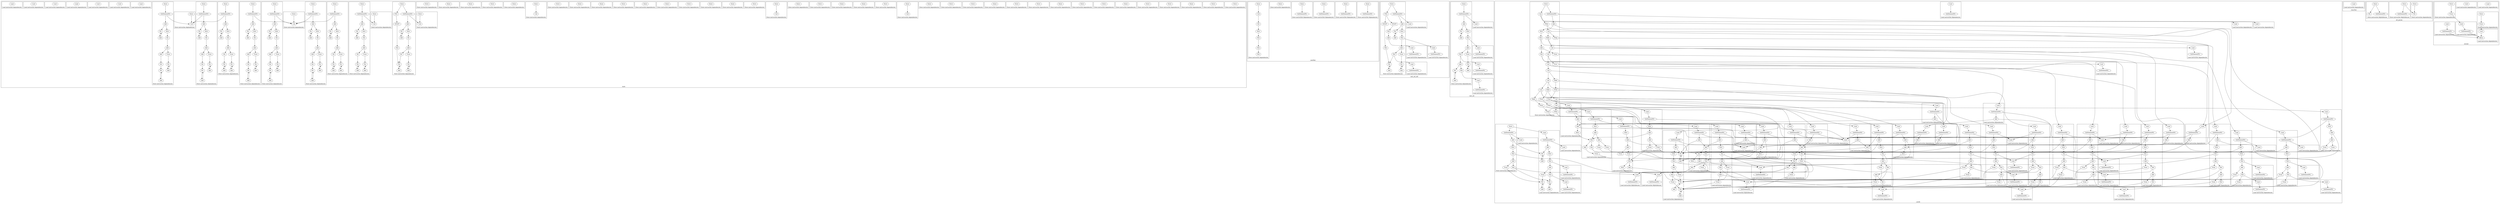 strict digraph {
subgraph {
subgraph {
main_25 [label="Store" comment="  store i32 1, ptr getelementptr inbounds (%struct.Mat, ptr @p, i64 0, i32 1), align 8, !dbg !158, !tbaa !159"]
main_25 -> {
}
cluster=true
label="Store instruction dependencies"
labelloc=b
}
subgraph {
main_26 [label="Store" comment="  store i32 64, ptr getelementptr inbounds (%struct.Mat, ptr @p, i64 0, i32 2), align 4, !dbg !165, !tbaa !166"]
main_26 -> {
}
cluster=true
label="Store instruction dependencies"
labelloc=b
}
subgraph {
main_27 [label="Store" comment="  store i32 64, ptr getelementptr inbounds (%struct.Mat, ptr @p, i64 0, i32 3), align 8, !dbg !167, !tbaa !168"]
main_27 -> {
}
cluster=true
label="Store instruction dependencies"
labelloc=b
}
subgraph {
main_28 [label="Store" comment="  store i32 128, ptr getelementptr inbounds (%struct.Mat, ptr @p, i64 0, i32 4), align 4, !dbg !169, !tbaa !170"]
main_28 -> {
}
cluster=true
label="Store instruction dependencies"
labelloc=b
}
subgraph {
main_29 [label="Store" comment="  store ptr null, ptr @p, align 8, !dbg !171, !tbaa !172"]
main_29 -> {
}
cluster=true
label="Store instruction dependencies"
labelloc=b
}
subgraph {
main_31 [label="Store" comment="  store ptr %call.i, ptr @p, align 8, !dbg !174, !tbaa !172"]
main_31 -> {
main_30
}
main_30 [label="Call" comment="  %call.i = tail call noalias dereferenceable_or_null(2097152) ptr @malloc(i64 noundef 2097152) #16, !dbg !173"]
main_30 -> {
}
cluster=true
label="Store instruction dependencies"
labelloc=b
}
subgraph {
main_37 [label="Store" comment="  store i32 1, ptr getelementptr inbounds (%struct.Mat, ptr @bnd, i64 0, i32 1), align 8, !dbg !177, !tbaa !159"]
main_37 -> {
}
cluster=true
label="Store instruction dependencies"
labelloc=b
}
subgraph {
main_38 [label="Store" comment="  store i32 64, ptr getelementptr inbounds (%struct.Mat, ptr @bnd, i64 0, i32 2), align 4, !dbg !178, !tbaa !166"]
main_38 -> {
}
cluster=true
label="Store instruction dependencies"
labelloc=b
}
subgraph {
main_39 [label="Store" comment="  store i32 64, ptr getelementptr inbounds (%struct.Mat, ptr @bnd, i64 0, i32 3), align 8, !dbg !179, !tbaa !168"]
main_39 -> {
}
cluster=true
label="Store instruction dependencies"
labelloc=b
}
subgraph {
main_40 [label="Store" comment="  store i32 128, ptr getelementptr inbounds (%struct.Mat, ptr @bnd, i64 0, i32 4), align 4, !dbg !180, !tbaa !170"]
main_40 -> {
}
cluster=true
label="Store instruction dependencies"
labelloc=b
}
subgraph {
main_41 [label="Store" comment="  store ptr null, ptr @bnd, align 8, !dbg !181, !tbaa !172"]
main_41 -> {
}
cluster=true
label="Store instruction dependencies"
labelloc=b
}
subgraph {
main_43 [label="Store" comment="  store ptr %call.i44, ptr @bnd, align 8, !dbg !183, !tbaa !172"]
main_43 -> {
main_42
}
main_42 [label="Call" comment="  %call.i44 = tail call noalias dereferenceable_or_null(2097152) ptr @malloc(i64 noundef 2097152) #16, !dbg !182"]
main_42 -> {
}
cluster=true
label="Store instruction dependencies"
labelloc=b
}
subgraph {
main_49 [label="Store" comment="  store i32 1, ptr getelementptr inbounds (%struct.Mat, ptr @wrk1, i64 0, i32 1), align 8, !dbg !186, !tbaa !159"]
main_49 -> {
}
cluster=true
label="Store instruction dependencies"
labelloc=b
}
subgraph {
main_50 [label="Store" comment="  store i32 64, ptr getelementptr inbounds (%struct.Mat, ptr @wrk1, i64 0, i32 2), align 4, !dbg !187, !tbaa !166"]
main_50 -> {
}
cluster=true
label="Store instruction dependencies"
labelloc=b
}
subgraph {
main_51 [label="Store" comment="  store i32 64, ptr getelementptr inbounds (%struct.Mat, ptr @wrk1, i64 0, i32 3), align 8, !dbg !188, !tbaa !168"]
main_51 -> {
}
cluster=true
label="Store instruction dependencies"
labelloc=b
}
subgraph {
main_52 [label="Store" comment="  store i32 128, ptr getelementptr inbounds (%struct.Mat, ptr @wrk1, i64 0, i32 4), align 4, !dbg !189, !tbaa !170"]
main_52 -> {
}
cluster=true
label="Store instruction dependencies"
labelloc=b
}
subgraph {
main_53 [label="Store" comment="  store ptr null, ptr @wrk1, align 8, !dbg !190, !tbaa !172"]
main_53 -> {
}
cluster=true
label="Store instruction dependencies"
labelloc=b
}
subgraph {
main_55 [label="Store" comment="  store ptr %call.i47, ptr @wrk1, align 8, !dbg !192, !tbaa !172"]
main_55 -> {
main_54
}
main_54 [label="Call" comment="  %call.i47 = tail call noalias dereferenceable_or_null(2097152) ptr @malloc(i64 noundef 2097152) #16, !dbg !191"]
main_54 -> {
}
cluster=true
label="Store instruction dependencies"
labelloc=b
}
subgraph {
main_61 [label="Store" comment="  store i32 1, ptr getelementptr inbounds (%struct.Mat, ptr @wrk2, i64 0, i32 1), align 8, !dbg !195, !tbaa !159"]
main_61 -> {
}
cluster=true
label="Store instruction dependencies"
labelloc=b
}
subgraph {
main_62 [label="Store" comment="  store i32 64, ptr getelementptr inbounds (%struct.Mat, ptr @wrk2, i64 0, i32 2), align 4, !dbg !196, !tbaa !166"]
main_62 -> {
}
cluster=true
label="Store instruction dependencies"
labelloc=b
}
subgraph {
main_63 [label="Store" comment="  store i32 64, ptr getelementptr inbounds (%struct.Mat, ptr @wrk2, i64 0, i32 3), align 8, !dbg !197, !tbaa !168"]
main_63 -> {
}
cluster=true
label="Store instruction dependencies"
labelloc=b
}
subgraph {
main_64 [label="Store" comment="  store i32 128, ptr getelementptr inbounds (%struct.Mat, ptr @wrk2, i64 0, i32 4), align 4, !dbg !198, !tbaa !170"]
main_64 -> {
}
cluster=true
label="Store instruction dependencies"
labelloc=b
}
subgraph {
main_65 [label="Store" comment="  store ptr null, ptr @wrk2, align 8, !dbg !199, !tbaa !172"]
main_65 -> {
}
cluster=true
label="Store instruction dependencies"
labelloc=b
}
subgraph {
main_67 [label="Store" comment="  store ptr %call.i50, ptr @wrk2, align 8, !dbg !201, !tbaa !172"]
main_67 -> {
main_66
}
main_66 [label="Call" comment="  %call.i50 = tail call noalias dereferenceable_or_null(2097152) ptr @malloc(i64 noundef 2097152) #16, !dbg !200"]
main_66 -> {
}
cluster=true
label="Store instruction dependencies"
labelloc=b
}
subgraph {
main_73 [label="Store" comment="  store i32 4, ptr getelementptr inbounds (%struct.Mat, ptr @a, i64 0, i32 1), align 8, !dbg !204, !tbaa !159"]
main_73 -> {
}
cluster=true
label="Store instruction dependencies"
labelloc=b
}
subgraph {
main_74 [label="Store" comment="  store i32 64, ptr getelementptr inbounds (%struct.Mat, ptr @a, i64 0, i32 2), align 4, !dbg !205, !tbaa !166"]
main_74 -> {
}
cluster=true
label="Store instruction dependencies"
labelloc=b
}
subgraph {
main_75 [label="Store" comment="  store i32 64, ptr getelementptr inbounds (%struct.Mat, ptr @a, i64 0, i32 3), align 8, !dbg !206, !tbaa !168"]
main_75 -> {
}
cluster=true
label="Store instruction dependencies"
labelloc=b
}
subgraph {
main_76 [label="Store" comment="  store i32 128, ptr getelementptr inbounds (%struct.Mat, ptr @a, i64 0, i32 4), align 4, !dbg !207, !tbaa !170"]
main_76 -> {
}
cluster=true
label="Store instruction dependencies"
labelloc=b
}
subgraph {
main_77 [label="Store" comment="  store ptr null, ptr @a, align 8, !dbg !208, !tbaa !172"]
main_77 -> {
}
cluster=true
label="Store instruction dependencies"
labelloc=b
}
subgraph {
main_79 [label="Store" comment="  store ptr %call.i53, ptr @a, align 8, !dbg !210, !tbaa !172"]
main_79 -> {
main_78
}
main_78 [label="Call" comment="  %call.i53 = tail call noalias dereferenceable_or_null(8388608) ptr @malloc(i64 noundef 8388608) #16, !dbg !209"]
main_78 -> {
}
cluster=true
label="Store instruction dependencies"
labelloc=b
}
subgraph {
main_85 [label="Store" comment="  store i32 3, ptr getelementptr inbounds (%struct.Mat, ptr @b, i64 0, i32 1), align 8, !dbg !213, !tbaa !159"]
main_85 -> {
}
cluster=true
label="Store instruction dependencies"
labelloc=b
}
subgraph {
main_86 [label="Store" comment="  store i32 64, ptr getelementptr inbounds (%struct.Mat, ptr @b, i64 0, i32 2), align 4, !dbg !214, !tbaa !166"]
main_86 -> {
}
cluster=true
label="Store instruction dependencies"
labelloc=b
}
subgraph {
main_87 [label="Store" comment="  store i32 64, ptr getelementptr inbounds (%struct.Mat, ptr @b, i64 0, i32 3), align 8, !dbg !215, !tbaa !168"]
main_87 -> {
}
cluster=true
label="Store instruction dependencies"
labelloc=b
}
subgraph {
main_88 [label="Store" comment="  store i32 128, ptr getelementptr inbounds (%struct.Mat, ptr @b, i64 0, i32 4), align 4, !dbg !216, !tbaa !170"]
main_88 -> {
}
cluster=true
label="Store instruction dependencies"
labelloc=b
}
subgraph {
main_89 [label="Store" comment="  store ptr null, ptr @b, align 8, !dbg !217, !tbaa !172"]
main_89 -> {
}
cluster=true
label="Store instruction dependencies"
labelloc=b
}
subgraph {
main_91 [label="Store" comment="  store ptr %call.i56, ptr @b, align 8, !dbg !219, !tbaa !172"]
main_91 -> {
main_90
}
main_90 [label="Call" comment="  %call.i56 = tail call noalias dereferenceable_or_null(6291456) ptr @malloc(i64 noundef 6291456) #16, !dbg !218"]
main_90 -> {
}
cluster=true
label="Store instruction dependencies"
labelloc=b
}
subgraph {
main_97 [label="Store" comment="  store i32 3, ptr getelementptr inbounds (%struct.Mat, ptr @c, i64 0, i32 1), align 8, !dbg !222, !tbaa !159"]
main_97 -> {
}
cluster=true
label="Store instruction dependencies"
labelloc=b
}
subgraph {
main_98 [label="Store" comment="  store i32 64, ptr getelementptr inbounds (%struct.Mat, ptr @c, i64 0, i32 2), align 4, !dbg !223, !tbaa !166"]
main_98 -> {
}
cluster=true
label="Store instruction dependencies"
labelloc=b
}
subgraph {
main_99 [label="Store" comment="  store i32 64, ptr getelementptr inbounds (%struct.Mat, ptr @c, i64 0, i32 3), align 8, !dbg !224, !tbaa !168"]
main_99 -> {
}
cluster=true
label="Store instruction dependencies"
labelloc=b
}
subgraph {
main_100 [label="Store" comment="  store i32 128, ptr getelementptr inbounds (%struct.Mat, ptr @c, i64 0, i32 4), align 4, !dbg !225, !tbaa !170"]
main_100 -> {
}
cluster=true
label="Store instruction dependencies"
labelloc=b
}
subgraph {
main_101 [label="Store" comment="  store ptr null, ptr @c, align 8, !dbg !226, !tbaa !172"]
main_101 -> {
}
cluster=true
label="Store instruction dependencies"
labelloc=b
}
subgraph {
main_103 [label="Store" comment="  store ptr %call.i59, ptr @c, align 8, !dbg !228, !tbaa !172"]
main_103 -> {
main_102
}
main_102 [label="Call" comment="  %call.i59 = tail call noalias dereferenceable_or_null(6291456) ptr @malloc(i64 noundef 6291456) #16, !dbg !227"]
main_102 -> {
}
cluster=true
label="Store instruction dependencies"
labelloc=b
}
subgraph {
main_130 [label="Store" comment="  store float %div.i, ptr %arrayidx.i, align 4, !dbg !253, !tbaa !254"]
main_130 -> {
main_115
main_129
}
main_115 [label="FDiv" comment="  %div.i = fdiv float %conv.i, 3.969000e+03"]
main_115 -> {
main_114
}
main_114 [label="SIToFP" comment="  %conv.i = sitofp i32 %mul.i to float"]
main_114 -> {
main_113
}
main_113 [label="Mul" comment="  %mul.i = mul nsw i32 %i.057.i, %i.057.i"]
main_113 -> {
main_110
main_110
}
main_110 [label="Phi" comment="  %i.057.i = phi i32 [ 0, %entry ], [ %inc30.i, %for.inc29.i ]"]
main_110 -> {
main_139
}
main_139 [label="Add" comment="  %inc30.i = add nuw nsw i32 %i.057.i, 1, !dbg !266"]
main_139 -> {
main_110
}
main_110 [label="Phi" comment="  %i.057.i = phi i32 [ 0, %entry ], [ %inc30.i, %for.inc29.i ]"]
main_110 -> {
// Cycle
}
main_110 [label="Phi" comment="  %i.057.i = phi i32 [ 0, %entry ], [ %inc30.i, %for.inc29.i ]"]
main_110 -> {
// Cycle
}
main_129 [label="GetElementPtr" comment="  %arrayidx.i = getelementptr inbounds float, ptr %call.i, i64 %2, !dbg !251"]
main_129 -> {
main_30
main_128
}
main_30 [label="Call" comment="  %call.i = tail call noalias dereferenceable_or_null(2097152) ptr @malloc(i64 noundef 2097152) #16, !dbg !173"]
main_30 -> {
}
main_128 [label="Add" comment="  %2 = add nuw nsw i64 %indvars.iv.i, %1, !dbg !251"]
main_128 -> {
main_126
main_124
}
main_126 [label="Phi" comment="  %indvars.iv.i = phi i64 [ 0, %for.cond4.preheader.i ], [ %indvars.iv.next.i, %for.body6.i ]"]
main_126 -> {
main_131
}
main_131 [label="Add" comment="  %indvars.iv.next.i = add nuw nsw i64 %indvars.iv.i, 1, !dbg !256"]
main_131 -> {
main_126
}
main_126 [label="Phi" comment="  %indvars.iv.i = phi i64 [ 0, %for.cond4.preheader.i ], [ %indvars.iv.next.i, %for.body6.i ]"]
main_126 -> {
// Cycle
}
main_124 [label="SExt" comment="  %1 = sext i32 %add24.i to i64, !dbg !248"]
main_124 -> {
main_123
}
main_123 [label="Shl" comment="  %add24.i = shl i32 %mul2151.i, 7"]
main_123 -> {
main_122
}
main_122 [label="Add" comment="  %mul2151.i = add nuw nsw i32 %mul19.i, %0"]
main_122 -> {
main_116
main_121
}
main_116 [label="Shl" comment="  %mul19.i = shl nsw i32 %i.057.i, 6"]
main_116 -> {
main_110
}
main_110 [label="Phi" comment="  %i.057.i = phi i32 [ 0, %entry ], [ %inc30.i, %for.inc29.i ]"]
main_110 -> {
// Cycle
}
main_121 [label="Trunc" comment="  %0 = trunc i64 %indvars.iv60.i to i32"]
main_121 -> {
main_118
}
main_118 [label="Phi" comment="  %indvars.iv60.i = phi i64 [ 0, %for.cond1.preheader.i ], [ %indvars.iv.next61.i, %for.inc26.i ]"]
main_118 -> {
main_135
}
main_135 [label="Add" comment="  %indvars.iv.next61.i = add nuw nsw i64 %indvars.iv60.i, 1, !dbg !262"]
main_135 -> {
main_118
}
main_118 [label="Phi" comment="  %indvars.iv60.i = phi i64 [ 0, %for.cond1.preheader.i ], [ %indvars.iv.next61.i, %for.inc26.i ]"]
main_118 -> {
// Cycle
}
cluster=true
label="Store instruction dependencies"
labelloc=b
}
subgraph {
main_160 [label="Store" comment="  store float 1.000000e+00, ptr %arrayidx.i69, align 4, !dbg !291, !tbaa !254"]
main_160 -> {
main_159
}
main_159 [label="GetElementPtr" comment="  %arrayidx.i69 = getelementptr inbounds float, ptr %call.i44, i64 %5, !dbg !289"]
main_159 -> {
main_42
main_158
}
main_42 [label="Call" comment="  %call.i44 = tail call noalias dereferenceable_or_null(2097152) ptr @malloc(i64 noundef 2097152) #16, !dbg !182"]
main_42 -> {
}
main_158 [label="Add" comment="  %5 = add nuw nsw i64 %indvars.iv.i68, %4, !dbg !289"]
main_158 -> {
main_156
main_154
}
main_156 [label="Phi" comment="  %indvars.iv.i68 = phi i64 [ 0, %for.cond4.preheader.i65 ], [ %indvars.iv.next.i70, %for.body6.i72 ]"]
main_156 -> {
main_161
}
main_161 [label="Add" comment="  %indvars.iv.next.i70 = add nuw nsw i64 %indvars.iv.i68, 1, !dbg !292"]
main_161 -> {
main_156
}
main_156 [label="Phi" comment="  %indvars.iv.i68 = phi i64 [ 0, %for.cond4.preheader.i65 ], [ %indvars.iv.next.i70, %for.body6.i72 ]"]
main_156 -> {
// Cycle
}
main_154 [label="SExt" comment="  %4 = sext i32 %add18.i to i64, !dbg !286"]
main_154 -> {
main_153
}
main_153 [label="Shl" comment="  %add18.i = shl i32 %add43.i, 7"]
main_153 -> {
main_152
}
main_152 [label="Add" comment="  %add43.i = add nuw nsw i32 %mul1141.i, %3"]
main_152 -> {
main_146
main_151
}
main_146 [label="Shl" comment="  %mul1141.i = shl i32 %i.049.i, 6"]
main_146 -> {
main_143
}
main_143 [label="Phi" comment="  %i.049.i = phi i32 [ %inc24.i, %for.inc23.i ], [ 0, %for.inc29.i ]"]
main_143 -> {
main_169
}
main_169 [label="Add" comment="  %inc24.i = add nuw nsw i32 %i.049.i, 1, !dbg !300"]
main_169 -> {
main_143
}
main_143 [label="Phi" comment="  %i.049.i = phi i32 [ %inc24.i, %for.inc23.i ], [ 0, %for.inc29.i ]"]
main_143 -> {
// Cycle
}
main_151 [label="Trunc" comment="  %3 = trunc i64 %indvars.iv52.i to i32"]
main_151 -> {
main_148
}
main_148 [label="Phi" comment="  %indvars.iv52.i = phi i64 [ 0, %for.cond1.preheader.i63 ], [ %indvars.iv.next53.i, %for.inc20.i ]"]
main_148 -> {
main_165
}
main_165 [label="Add" comment="  %indvars.iv.next53.i = add nuw nsw i64 %indvars.iv52.i, 1, !dbg !296"]
main_165 -> {
main_148
}
main_148 [label="Phi" comment="  %indvars.iv52.i = phi i64 [ 0, %for.cond1.preheader.i63 ], [ %indvars.iv.next53.i, %for.inc20.i ]"]
main_148 -> {
// Cycle
}
cluster=true
label="Store instruction dependencies"
labelloc=b
}
subgraph {
main_199 [label="Store" comment="  store float 1.000000e+00, ptr %arrayidx.i143, align 4, !dbg !317, !tbaa !254"]
main_199 -> {
main_198
}
main_198 [label="GetElementPtr" comment="  %arrayidx.i143 = getelementptr inbounds float, ptr %call.i53, i64 %8, !dbg !316"]
main_198 -> {
main_78
main_197
}
main_78 [label="Call" comment="  %call.i53 = tail call noalias dereferenceable_or_null(8388608) ptr @malloc(i64 noundef 8388608) #16, !dbg !209"]
main_78 -> {
}
main_197 [label="Add" comment="  %8 = add nuw nsw i64 %indvars.iv.i142, %7, !dbg !316"]
main_197 -> {
main_195
main_193
}
main_195 [label="Phi" comment="  %indvars.iv.i142 = phi i64 [ 0, %for.cond4.preheader.i137 ], [ %indvars.iv.next.i144, %for.body6.i146 ]"]
main_195 -> {
main_200
}
main_200 [label="Add" comment="  %indvars.iv.next.i144 = add nuw nsw i64 %indvars.iv.i142, 1, !dbg !318"]
main_200 -> {
main_195
}
main_195 [label="Phi" comment="  %indvars.iv.i142 = phi i64 [ 0, %for.cond4.preheader.i137 ], [ %indvars.iv.next.i144, %for.body6.i146 ]"]
main_195 -> {
// Cycle
}
main_193 [label="SExt" comment="  %7 = sext i32 %add18.i139 to i64, !dbg !315"]
main_193 -> {
main_192
}
main_192 [label="Shl" comment="  %add18.i139 = shl i32 %add43.i138, 7"]
main_192 -> {
main_191
}
main_191 [label="Add" comment="  %add43.i138 = add nuw nsw i32 %mul1141.i133, %6"]
main_191 -> {
main_185
main_190
}
main_185 [label="Shl" comment="  %mul1141.i133 = shl i32 %i.049.i130, 6"]
main_185 -> {
main_182
}
main_182 [label="Phi" comment="  %i.049.i130 = phi i32 [ %inc24.i150, %for.inc23.i152 ], [ 0, %for.cond1.preheader.i77.preheader ]"]
main_182 -> {
main_208
}
main_208 [label="Add" comment="  %inc24.i150 = add nuw nsw i32 %i.049.i130, 1, !dbg !326"]
main_208 -> {
main_182
}
main_182 [label="Phi" comment="  %i.049.i130 = phi i32 [ %inc24.i150, %for.inc23.i152 ], [ 0, %for.cond1.preheader.i77.preheader ]"]
main_182 -> {
// Cycle
}
main_190 [label="Trunc" comment="  %6 = trunc i64 %indvars.iv52.i136 to i32"]
main_190 -> {
main_187
}
main_187 [label="Phi" comment="  %indvars.iv52.i136 = phi i64 [ 0, %for.cond1.preheader.i131 ], [ %indvars.iv.next53.i147, %for.inc20.i149 ]"]
main_187 -> {
main_204
}
main_204 [label="Add" comment="  %indvars.iv.next53.i147 = add nuw nsw i64 %indvars.iv52.i136, 1, !dbg !322"]
main_204 -> {
main_187
}
main_187 [label="Phi" comment="  %indvars.iv52.i136 = phi i64 [ 0, %for.cond1.preheader.i131 ], [ %indvars.iv.next53.i147, %for.inc20.i149 ]"]
main_187 -> {
// Cycle
}
cluster=true
label="Store instruction dependencies"
labelloc=b
}
subgraph {
main_230 [label="Store" comment="  store float 1.000000e+00, ptr %arrayidx.i170, align 4, !dbg !335, !tbaa !254"]
main_230 -> {
main_229
}
main_229 [label="GetElementPtr" comment="  %arrayidx.i170 = getelementptr inbounds float, ptr %call.i53, i64 %11, !dbg !334"]
main_229 -> {
main_78
main_228
}
main_78 [label="Call" comment="  %call.i53 = tail call noalias dereferenceable_or_null(8388608) ptr @malloc(i64 noundef 8388608) #16, !dbg !209"]
main_78 -> {
}
main_228 [label="Add" comment="  %11 = add nuw nsw i64 %indvars.iv.i169, %10, !dbg !334"]
main_228 -> {
main_226
main_224
}
main_226 [label="Phi" comment="  %indvars.iv.i169 = phi i64 [ 0, %for.cond4.preheader.i164 ], [ %indvars.iv.next.i171, %for.body6.i173 ]"]
main_226 -> {
main_231
}
main_231 [label="Add" comment="  %indvars.iv.next.i171 = add nuw nsw i64 %indvars.iv.i169, 1, !dbg !336"]
main_231 -> {
main_226
}
main_226 [label="Phi" comment="  %indvars.iv.i169 = phi i64 [ 0, %for.cond4.preheader.i164 ], [ %indvars.iv.next.i171, %for.body6.i173 ]"]
main_226 -> {
// Cycle
}
main_224 [label="SExt" comment="  %10 = sext i32 %add18.i166 to i64, !dbg !333"]
main_224 -> {
main_223
}
main_223 [label="Shl" comment="  %add18.i166 = shl i32 %add43.i165, 7"]
main_223 -> {
main_222
}
main_222 [label="Add" comment="  %add43.i165 = add nuw nsw i32 %mul1141.i160, %9"]
main_222 -> {
main_216
main_221
}
main_216 [label="Add" comment="  %mul1141.i160 = add nuw nsw i32 %mul942.i, 4096"]
main_216 -> {
main_215
}
main_215 [label="Shl" comment="  %mul942.i = shl i32 %i.049.i157, 6"]
main_215 -> {
main_212
}
main_212 [label="Phi" comment="  %i.049.i157 = phi i32 [ %inc24.i177, %for.inc23.i179 ], [ 0, %for.inc23.i152 ]"]
main_212 -> {
main_239
}
main_239 [label="Add" comment="  %inc24.i177 = add nuw nsw i32 %i.049.i157, 1, !dbg !344"]
main_239 -> {
main_212
}
main_212 [label="Phi" comment="  %i.049.i157 = phi i32 [ %inc24.i177, %for.inc23.i179 ], [ 0, %for.inc23.i152 ]"]
main_212 -> {
// Cycle
}
main_221 [label="Trunc" comment="  %9 = trunc i64 %indvars.iv52.i163 to i32"]
main_221 -> {
main_218
}
main_218 [label="Phi" comment="  %indvars.iv52.i163 = phi i64 [ 0, %for.cond1.preheader.i158 ], [ %indvars.iv.next53.i174, %for.inc20.i176 ]"]
main_218 -> {
main_235
}
main_235 [label="Add" comment="  %indvars.iv.next53.i174 = add nuw nsw i64 %indvars.iv52.i163, 1, !dbg !340"]
main_235 -> {
main_218
}
main_218 [label="Phi" comment="  %indvars.iv52.i163 = phi i64 [ 0, %for.cond1.preheader.i158 ], [ %indvars.iv.next53.i174, %for.inc20.i176 ]"]
main_218 -> {
// Cycle
}
cluster=true
label="Store instruction dependencies"
labelloc=b
}
subgraph {
main_261 [label="Store" comment="  store float 1.000000e+00, ptr %arrayidx.i199, align 4, !dbg !354, !tbaa !254"]
main_261 -> {
main_260
}
main_260 [label="GetElementPtr" comment="  %arrayidx.i199 = getelementptr inbounds float, ptr %call.i53, i64 %14, !dbg !353"]
main_260 -> {
main_78
main_259
}
main_78 [label="Call" comment="  %call.i53 = tail call noalias dereferenceable_or_null(8388608) ptr @malloc(i64 noundef 8388608) #16, !dbg !209"]
main_78 -> {
}
main_259 [label="Add" comment="  %14 = add nuw nsw i64 %indvars.iv.i198, %13, !dbg !353"]
main_259 -> {
main_257
main_255
}
main_257 [label="Phi" comment="  %indvars.iv.i198 = phi i64 [ 0, %for.cond4.preheader.i193 ], [ %indvars.iv.next.i200, %for.body6.i202 ]"]
main_257 -> {
main_262
}
main_262 [label="Add" comment="  %indvars.iv.next.i200 = add nuw nsw i64 %indvars.iv.i198, 1, !dbg !355"]
main_262 -> {
main_257
}
main_257 [label="Phi" comment="  %indvars.iv.i198 = phi i64 [ 0, %for.cond4.preheader.i193 ], [ %indvars.iv.next.i200, %for.body6.i202 ]"]
main_257 -> {
// Cycle
}
main_255 [label="SExt" comment="  %13 = sext i32 %add18.i195 to i64, !dbg !352"]
main_255 -> {
main_254
}
main_254 [label="Shl" comment="  %add18.i195 = shl i32 %add43.i194, 7"]
main_254 -> {
main_253
}
main_253 [label="Add" comment="  %add43.i194 = add nuw nsw i32 %mul1141.i189, %12"]
main_253 -> {
main_247
main_252
}
main_247 [label="Add" comment="  %mul1141.i189 = add nuw nsw i32 %mul942.i188, 8192"]
main_247 -> {
main_246
}
main_246 [label="Shl" comment="  %mul942.i188 = shl i32 %i.049.i185, 6"]
main_246 -> {
main_243
}
main_243 [label="Phi" comment="  %i.049.i185 = phi i32 [ %inc24.i206, %for.inc23.i208 ], [ 0, %for.inc23.i179 ]"]
main_243 -> {
main_270
}
main_270 [label="Add" comment="  %inc24.i206 = add nuw nsw i32 %i.049.i185, 1, !dbg !363"]
main_270 -> {
main_243
}
main_243 [label="Phi" comment="  %i.049.i185 = phi i32 [ %inc24.i206, %for.inc23.i208 ], [ 0, %for.inc23.i179 ]"]
main_243 -> {
// Cycle
}
main_252 [label="Trunc" comment="  %12 = trunc i64 %indvars.iv52.i192 to i32"]
main_252 -> {
main_249
}
main_249 [label="Phi" comment="  %indvars.iv52.i192 = phi i64 [ 0, %for.cond1.preheader.i186 ], [ %indvars.iv.next53.i203, %for.inc20.i205 ]"]
main_249 -> {
main_266
}
main_266 [label="Add" comment="  %indvars.iv.next53.i203 = add nuw nsw i64 %indvars.iv52.i192, 1, !dbg !359"]
main_266 -> {
main_249
}
main_249 [label="Phi" comment="  %indvars.iv52.i192 = phi i64 [ 0, %for.cond1.preheader.i186 ], [ %indvars.iv.next53.i203, %for.inc20.i205 ]"]
main_249 -> {
// Cycle
}
cluster=true
label="Store instruction dependencies"
labelloc=b
}
subgraph {
main_292 [label="Store" comment="  store float 0x3FC5555560000000, ptr %arrayidx.i228, align 4, !dbg !373, !tbaa !254"]
main_292 -> {
main_291
}
main_291 [label="GetElementPtr" comment="  %arrayidx.i228 = getelementptr inbounds float, ptr %call.i53, i64 %17, !dbg !372"]
main_291 -> {
main_78
main_290
}
main_78 [label="Call" comment="  %call.i53 = tail call noalias dereferenceable_or_null(8388608) ptr @malloc(i64 noundef 8388608) #16, !dbg !209"]
main_78 -> {
}
main_290 [label="Add" comment="  %17 = add nuw nsw i64 %indvars.iv.i227, %16, !dbg !372"]
main_290 -> {
main_288
main_286
}
main_288 [label="Phi" comment="  %indvars.iv.i227 = phi i64 [ 0, %for.cond4.preheader.i222 ], [ %indvars.iv.next.i229, %for.body6.i231 ]"]
main_288 -> {
main_293
}
main_293 [label="Add" comment="  %indvars.iv.next.i229 = add nuw nsw i64 %indvars.iv.i227, 1, !dbg !374"]
main_293 -> {
main_288
}
main_288 [label="Phi" comment="  %indvars.iv.i227 = phi i64 [ 0, %for.cond4.preheader.i222 ], [ %indvars.iv.next.i229, %for.body6.i231 ]"]
main_288 -> {
// Cycle
}
main_286 [label="SExt" comment="  %16 = sext i32 %add18.i224 to i64, !dbg !371"]
main_286 -> {
main_285
}
main_285 [label="Shl" comment="  %add18.i224 = shl i32 %add43.i223, 7"]
main_285 -> {
main_284
}
main_284 [label="Add" comment="  %add43.i223 = add nuw nsw i32 %mul1141.i218, %15"]
main_284 -> {
main_278
main_283
}
main_278 [label="Add" comment="  %mul1141.i218 = add nuw nsw i32 %mul942.i217, 12288"]
main_278 -> {
main_277
}
main_277 [label="Shl" comment="  %mul942.i217 = shl i32 %i.049.i214, 6"]
main_277 -> {
main_274
}
main_274 [label="Phi" comment="  %i.049.i214 = phi i32 [ %inc24.i235, %for.inc23.i237 ], [ 0, %for.inc23.i208 ]"]
main_274 -> {
main_301
}
main_301 [label="Add" comment="  %inc24.i235 = add nuw nsw i32 %i.049.i214, 1, !dbg !382"]
main_301 -> {
main_274
}
main_274 [label="Phi" comment="  %i.049.i214 = phi i32 [ %inc24.i235, %for.inc23.i237 ], [ 0, %for.inc23.i208 ]"]
main_274 -> {
// Cycle
}
main_283 [label="Trunc" comment="  %15 = trunc i64 %indvars.iv52.i221 to i32"]
main_283 -> {
main_280
}
main_280 [label="Phi" comment="  %indvars.iv52.i221 = phi i64 [ 0, %for.cond1.preheader.i215 ], [ %indvars.iv.next53.i232, %for.inc20.i234 ]"]
main_280 -> {
main_297
}
main_297 [label="Add" comment="  %indvars.iv.next53.i232 = add nuw nsw i64 %indvars.iv52.i221, 1, !dbg !378"]
main_297 -> {
main_280
}
main_280 [label="Phi" comment="  %indvars.iv52.i221 = phi i64 [ 0, %for.cond1.preheader.i215 ], [ %indvars.iv.next53.i232, %for.inc20.i234 ]"]
main_280 -> {
// Cycle
}
cluster=true
label="Store instruction dependencies"
labelloc=b
}
subgraph {
main_337 [label="Store" comment="  store float 1.000000e+00, ptr %arrayidx.i339, align 4, !dbg !404, !tbaa !254"]
main_337 -> {
main_336
}
main_336 [label="GetElementPtr" comment="  %arrayidx.i339 = getelementptr inbounds float, ptr %call.i59, i64 %20, !dbg !403"]
main_336 -> {
main_102
main_335
}
main_102 [label="Call" comment="  %call.i59 = tail call noalias dereferenceable_or_null(6291456) ptr @malloc(i64 noundef 6291456) #16, !dbg !227"]
main_102 -> {
}
main_335 [label="Add" comment="  %20 = add nuw nsw i64 %indvars.iv.i338, %19, !dbg !403"]
main_335 -> {
main_333
main_331
}
main_333 [label="Phi" comment="  %indvars.iv.i338 = phi i64 [ 0, %for.cond4.preheader.i333 ], [ %indvars.iv.next.i340, %for.body6.i342 ]"]
main_333 -> {
main_338
}
main_338 [label="Add" comment="  %indvars.iv.next.i340 = add nuw nsw i64 %indvars.iv.i338, 1, !dbg !405"]
main_338 -> {
main_333
}
main_333 [label="Phi" comment="  %indvars.iv.i338 = phi i64 [ 0, %for.cond4.preheader.i333 ], [ %indvars.iv.next.i340, %for.body6.i342 ]"]
main_333 -> {
// Cycle
}
main_331 [label="SExt" comment="  %19 = sext i32 %add18.i335 to i64, !dbg !402"]
main_331 -> {
main_330
}
main_330 [label="Shl" comment="  %add18.i335 = shl i32 %add43.i334, 7"]
main_330 -> {
main_329
}
main_329 [label="Add" comment="  %add43.i334 = add nuw nsw i32 %mul1141.i329, %18"]
main_329 -> {
main_323
main_328
}
main_323 [label="Shl" comment="  %mul1141.i329 = shl i32 %i.049.i326, 6"]
main_323 -> {
main_320
}
main_320 [label="Phi" comment="  %i.049.i326 = phi i32 [ %inc24.i346, %for.inc23.i348 ], [ 0, %for.cond1.preheader.i243.preheader ]"]
main_320 -> {
main_346
}
main_346 [label="Add" comment="  %inc24.i346 = add nuw nsw i32 %i.049.i326, 1, !dbg !413"]
main_346 -> {
main_320
}
main_320 [label="Phi" comment="  %i.049.i326 = phi i32 [ %inc24.i346, %for.inc23.i348 ], [ 0, %for.cond1.preheader.i243.preheader ]"]
main_320 -> {
// Cycle
}
main_328 [label="Trunc" comment="  %18 = trunc i64 %indvars.iv52.i332 to i32"]
main_328 -> {
main_325
}
main_325 [label="Phi" comment="  %indvars.iv52.i332 = phi i64 [ 0, %for.cond1.preheader.i327 ], [ %indvars.iv.next53.i343, %for.inc20.i345 ]"]
main_325 -> {
main_342
}
main_342 [label="Add" comment="  %indvars.iv.next53.i343 = add nuw nsw i64 %indvars.iv52.i332, 1, !dbg !409"]
main_342 -> {
main_325
}
main_325 [label="Phi" comment="  %indvars.iv52.i332 = phi i64 [ 0, %for.cond1.preheader.i327 ], [ %indvars.iv.next53.i343, %for.inc20.i345 ]"]
main_325 -> {
// Cycle
}
cluster=true
label="Store instruction dependencies"
labelloc=b
}
subgraph {
main_368 [label="Store" comment="  store float 1.000000e+00, ptr %arrayidx.i367, align 4, !dbg !422, !tbaa !254"]
main_368 -> {
main_367
}
main_367 [label="GetElementPtr" comment="  %arrayidx.i367 = getelementptr inbounds float, ptr %call.i59, i64 %23, !dbg !421"]
main_367 -> {
main_102
main_366
}
main_102 [label="Call" comment="  %call.i59 = tail call noalias dereferenceable_or_null(6291456) ptr @malloc(i64 noundef 6291456) #16, !dbg !227"]
main_102 -> {
}
main_366 [label="Add" comment="  %23 = add nuw nsw i64 %indvars.iv.i366, %22, !dbg !421"]
main_366 -> {
main_364
main_362
}
main_364 [label="Phi" comment="  %indvars.iv.i366 = phi i64 [ 0, %for.cond4.preheader.i361 ], [ %indvars.iv.next.i368, %for.body6.i370 ]"]
main_364 -> {
main_369
}
main_369 [label="Add" comment="  %indvars.iv.next.i368 = add nuw nsw i64 %indvars.iv.i366, 1, !dbg !423"]
main_369 -> {
main_364
}
main_364 [label="Phi" comment="  %indvars.iv.i366 = phi i64 [ 0, %for.cond4.preheader.i361 ], [ %indvars.iv.next.i368, %for.body6.i370 ]"]
main_364 -> {
// Cycle
}
main_362 [label="SExt" comment="  %22 = sext i32 %add18.i363 to i64, !dbg !420"]
main_362 -> {
main_361
}
main_361 [label="Shl" comment="  %add18.i363 = shl i32 %add43.i362, 7"]
main_361 -> {
main_360
}
main_360 [label="Add" comment="  %add43.i362 = add nuw nsw i32 %mul1141.i357, %21"]
main_360 -> {
main_354
main_359
}
main_354 [label="Add" comment="  %mul1141.i357 = add nuw nsw i32 %mul942.i356, 4096"]
main_354 -> {
main_353
}
main_353 [label="Shl" comment="  %mul942.i356 = shl i32 %i.049.i353, 6"]
main_353 -> {
main_350
}
main_350 [label="Phi" comment="  %i.049.i353 = phi i32 [ %inc24.i374, %for.inc23.i376 ], [ 0, %for.inc23.i348 ]"]
main_350 -> {
main_377
}
main_377 [label="Add" comment="  %inc24.i374 = add nuw nsw i32 %i.049.i353, 1, !dbg !431"]
main_377 -> {
main_350
}
main_350 [label="Phi" comment="  %i.049.i353 = phi i32 [ %inc24.i374, %for.inc23.i376 ], [ 0, %for.inc23.i348 ]"]
main_350 -> {
// Cycle
}
main_359 [label="Trunc" comment="  %21 = trunc i64 %indvars.iv52.i360 to i32"]
main_359 -> {
main_356
}
main_356 [label="Phi" comment="  %indvars.iv52.i360 = phi i64 [ 0, %for.cond1.preheader.i354 ], [ %indvars.iv.next53.i371, %for.inc20.i373 ]"]
main_356 -> {
main_373
}
main_373 [label="Add" comment="  %indvars.iv.next53.i371 = add nuw nsw i64 %indvars.iv52.i360, 1, !dbg !427"]
main_373 -> {
main_356
}
main_356 [label="Phi" comment="  %indvars.iv52.i360 = phi i64 [ 0, %for.cond1.preheader.i354 ], [ %indvars.iv.next53.i371, %for.inc20.i373 ]"]
main_356 -> {
// Cycle
}
cluster=true
label="Store instruction dependencies"
labelloc=b
}
subgraph {
main_399 [label="Store" comment="  store float 1.000000e+00, ptr %arrayidx.i396, align 4, !dbg !441, !tbaa !254"]
main_399 -> {
main_398
}
main_398 [label="GetElementPtr" comment="  %arrayidx.i396 = getelementptr inbounds float, ptr %call.i59, i64 %26, !dbg !440"]
main_398 -> {
main_102
main_397
}
main_102 [label="Call" comment="  %call.i59 = tail call noalias dereferenceable_or_null(6291456) ptr @malloc(i64 noundef 6291456) #16, !dbg !227"]
main_102 -> {
}
main_397 [label="Add" comment="  %26 = add nuw nsw i64 %indvars.iv.i395, %25, !dbg !440"]
main_397 -> {
main_395
main_393
}
main_395 [label="Phi" comment="  %indvars.iv.i395 = phi i64 [ 0, %for.cond4.preheader.i390 ], [ %indvars.iv.next.i397, %for.body6.i399 ]"]
main_395 -> {
main_400
}
main_400 [label="Add" comment="  %indvars.iv.next.i397 = add nuw nsw i64 %indvars.iv.i395, 1, !dbg !442"]
main_400 -> {
main_395
}
main_395 [label="Phi" comment="  %indvars.iv.i395 = phi i64 [ 0, %for.cond4.preheader.i390 ], [ %indvars.iv.next.i397, %for.body6.i399 ]"]
main_395 -> {
// Cycle
}
main_393 [label="SExt" comment="  %25 = sext i32 %add18.i392 to i64, !dbg !439"]
main_393 -> {
main_392
}
main_392 [label="Shl" comment="  %add18.i392 = shl i32 %add43.i391, 7"]
main_392 -> {
main_391
}
main_391 [label="Add" comment="  %add43.i391 = add nuw nsw i32 %mul1141.i386, %24"]
main_391 -> {
main_385
main_390
}
main_385 [label="Add" comment="  %mul1141.i386 = add nuw nsw i32 %mul942.i385, 8192"]
main_385 -> {
main_384
}
main_384 [label="Shl" comment="  %mul942.i385 = shl i32 %i.049.i382, 6"]
main_384 -> {
main_381
}
main_381 [label="Phi" comment="  %i.049.i382 = phi i32 [ %inc24.i403, %for.inc23.i405 ], [ 0, %for.inc23.i376 ]"]
main_381 -> {
main_408
}
main_408 [label="Add" comment="  %inc24.i403 = add nuw nsw i32 %i.049.i382, 1, !dbg !450"]
main_408 -> {
main_381
}
main_381 [label="Phi" comment="  %i.049.i382 = phi i32 [ %inc24.i403, %for.inc23.i405 ], [ 0, %for.inc23.i376 ]"]
main_381 -> {
// Cycle
}
main_390 [label="Trunc" comment="  %24 = trunc i64 %indvars.iv52.i389 to i32"]
main_390 -> {
main_387
}
main_387 [label="Phi" comment="  %indvars.iv52.i389 = phi i64 [ 0, %for.cond1.preheader.i383 ], [ %indvars.iv.next53.i400, %for.inc20.i402 ]"]
main_387 -> {
main_404
}
main_404 [label="Add" comment="  %indvars.iv.next53.i400 = add nuw nsw i64 %indvars.iv52.i389, 1, !dbg !446"]
main_404 -> {
main_387
}
main_387 [label="Phi" comment="  %indvars.iv52.i389 = phi i64 [ 0, %for.cond1.preheader.i383 ], [ %indvars.iv.next53.i400, %for.inc20.i402 ]"]
main_387 -> {
// Cycle
}
cluster=true
label="Store instruction dependencies"
labelloc=b
}
subgraph {
main_419 [label="Load" comment="  %27 = load ptr, ptr @p, align 8, !dbg !464, !tbaa !172"]
main_419 -> {
}
cluster=true
label="Load instruction dependencies"
labelloc=b
}
subgraph {
main_426 [label="Load" comment="  %28 = load ptr, ptr @bnd, align 8, !dbg !472, !tbaa !172"]
main_426 -> {
}
cluster=true
label="Load instruction dependencies"
labelloc=b
}
subgraph {
main_433 [label="Load" comment="  %29 = load ptr, ptr @wrk1, align 8, !dbg !479, !tbaa !172"]
main_433 -> {
}
cluster=true
label="Load instruction dependencies"
labelloc=b
}
subgraph {
main_440 [label="Load" comment="  %30 = load ptr, ptr @wrk2, align 8, !dbg !486, !tbaa !172"]
main_440 -> {
}
cluster=true
label="Load instruction dependencies"
labelloc=b
}
subgraph {
main_447 [label="Load" comment="  %31 = load ptr, ptr @a, align 8, !dbg !493, !tbaa !172"]
main_447 -> {
}
cluster=true
label="Load instruction dependencies"
labelloc=b
}
subgraph {
main_454 [label="Load" comment="  %32 = load ptr, ptr @b, align 8, !dbg !500, !tbaa !172"]
main_454 -> {
}
cluster=true
label="Load instruction dependencies"
labelloc=b
}
subgraph {
main_461 [label="Load" comment="  %33 = load ptr, ptr @c, align 8, !dbg !507, !tbaa !172"]
main_461 -> {
}
cluster=true
label="Load instruction dependencies"
labelloc=b
}
cluster=true
label="main"
labelloc=b
}
subgraph {
cluster=true
label="llvm.dbg.declare"
labelloc=b
}
subgraph {
cluster=true
label="llvm.lifetime.start.p0"
labelloc=b
}
subgraph {
cluster=true
label="printf"
labelloc=b
}
subgraph {
subgraph {
newMat_6 [label="Store" comment="  store i32 %mnums, ptr %mnums1, align 8, !dbg !123, !tbaa !124"]
newMat_6 -> {
newMat_5
}
newMat_5 [label="GetElementPtr" comment="  %mnums1 = getelementptr inbounds %struct.Mat, ptr %Mat, i64 0, i32 1, !dbg !122"]
newMat_5 -> {
}
cluster=true
label="Store instruction dependencies"
labelloc=b
}
subgraph {
newMat_8 [label="Store" comment="  store i32 %mrows, ptr %mrows2, align 4, !dbg !131, !tbaa !132"]
newMat_8 -> {
newMat_7
}
newMat_7 [label="GetElementPtr" comment="  %mrows2 = getelementptr inbounds %struct.Mat, ptr %Mat, i64 0, i32 2, !dbg !130"]
newMat_7 -> {
}
cluster=true
label="Store instruction dependencies"
labelloc=b
}
subgraph {
newMat_10 [label="Store" comment="  store i32 %mcols, ptr %mcols3, align 8, !dbg !134, !tbaa !135"]
newMat_10 -> {
newMat_9
}
newMat_9 [label="GetElementPtr" comment="  %mcols3 = getelementptr inbounds %struct.Mat, ptr %Mat, i64 0, i32 3, !dbg !133"]
newMat_9 -> {
}
cluster=true
label="Store instruction dependencies"
labelloc=b
}
subgraph {
newMat_12 [label="Store" comment="  store i32 %mdeps, ptr %mdeps4, align 4, !dbg !137, !tbaa !138"]
newMat_12 -> {
newMat_11
}
newMat_11 [label="GetElementPtr" comment="  %mdeps4 = getelementptr inbounds %struct.Mat, ptr %Mat, i64 0, i32 4, !dbg !136"]
newMat_11 -> {
}
cluster=true
label="Store instruction dependencies"
labelloc=b
}
subgraph {
newMat_13 [label="Store" comment="  store ptr null, ptr %Mat, align 8, !dbg !139, !tbaa !140"]
newMat_13 -> {
}
cluster=true
label="Store instruction dependencies"
labelloc=b
}
subgraph {
newMat_20 [label="Store" comment="  store ptr %call, ptr %Mat, align 8, !dbg !147, !tbaa !140"]
newMat_20 -> {
newMat_19
}
newMat_19 [label="Call" comment="  %call = tail call noalias ptr @malloc(i64 noundef %mul7) #16, !dbg !146"]
newMat_19 -> {
newMat_18
}
newMat_18 [label="Shl" comment="  %mul7 = shl nsw i64 %conv, 2, !dbg !145"]
newMat_18 -> {
newMat_17
}
newMat_17 [label="SExt" comment="  %conv = sext i32 %mul6 to i64, !dbg !144"]
newMat_17 -> {
newMat_16
}
newMat_16 [label="Mul" comment="  %mul6 = mul nsw i32 %mul5, %mdeps, !dbg !143"]
newMat_16 -> {
newMat_15
}
newMat_15 [label="Mul" comment="  %mul5 = mul nsw i32 %mul, %mcols, !dbg !142"]
newMat_15 -> {
newMat_14
}
newMat_14 [label="Mul" comment="  %mul = mul nsw i32 %mrows, %mnums, !dbg !141"]
newMat_14 -> {
}
cluster=true
label="Store instruction dependencies"
labelloc=b
}
cluster=true
label="newMat"
labelloc=b
}
subgraph {
subgraph {
mat_set_init_5 [label="Load" comment="  %0 = load i32, ptr %mrows, align 4, !tbaa !125"]
mat_set_init_5 -> {
mat_set_init_4
}
mat_set_init_4 [label="GetElementPtr" comment="  %mrows = getelementptr inbounds %struct.Mat, ptr %Mat, i64 0, i32 2"]
mat_set_init_4 -> {
}
cluster=true
label="Load instruction dependencies"
labelloc=b
}
subgraph {
mat_set_init_10 [label="Load" comment="  %1 = load i32, ptr %mcols, align 8, !tbaa !135"]
mat_set_init_10 -> {
mat_set_init_9
}
mat_set_init_9 [label="GetElementPtr" comment="  %mcols = getelementptr inbounds %struct.Mat, ptr %Mat, i64 0, i32 3"]
mat_set_init_9 -> {
}
cluster=true
label="Load instruction dependencies"
labelloc=b
}
subgraph {
mat_set_init_22 [label="Load" comment="  %2 = load i32, ptr %mdeps, align 4, !tbaa !138"]
mat_set_init_22 -> {
mat_set_init_12
}
mat_set_init_12 [label="GetElementPtr" comment="  %mdeps = getelementptr inbounds %struct.Mat, ptr %Mat, i64 0, i32 4"]
mat_set_init_12 -> {
}
cluster=true
label="Load instruction dependencies"
labelloc=b
}
subgraph {
mat_set_init_34 [label="Load" comment="  %3 = load ptr, ptr %Mat, align 8, !tbaa !142"]
mat_set_init_34 -> {
}
cluster=true
label="Load instruction dependencies"
labelloc=b
}
subgraph {
mat_set_init_44 [label="Store" comment="  store float %div, ptr %arrayidx, align 4, !dbg !145, !tbaa !146"]
mat_set_init_44 -> {
mat_set_init_26
mat_set_init_43
}
mat_set_init_26 [label="FDiv" comment="  %div = fdiv float %conv, %conv11"]
mat_set_init_26 -> {
mat_set_init_25
mat_set_init_15
}
mat_set_init_25 [label="SIToFP" comment="  %conv = sitofp i32 %mul to float"]
mat_set_init_25 -> {
mat_set_init_24
}
mat_set_init_24 [label="Mul" comment="  %mul = mul nsw i32 %i.057, %i.057"]
mat_set_init_24 -> {
mat_set_init_18
mat_set_init_18
}
mat_set_init_18 [label="Phi" comment="  %i.057 = phi i32 [ 0, %for.cond1.preheader.lr.ph ], [ %inc30, %for.inc29 ]"]
mat_set_init_18 -> {
mat_set_init_53
}
mat_set_init_53 [label="Add" comment="  %inc30 = add nuw nsw i32 %i.057, 1, !dbg !158"]
mat_set_init_53 -> {
mat_set_init_18
}
mat_set_init_18 [label="Phi" comment="  %i.057 = phi i32 [ 0, %for.cond1.preheader.lr.ph ], [ %inc30, %for.inc29 ]"]
mat_set_init_18 -> {
// Cycle
}
mat_set_init_18 [label="Phi" comment="  %i.057 = phi i32 [ 0, %for.cond1.preheader.lr.ph ], [ %inc30, %for.inc29 ]"]
mat_set_init_18 -> {
// Cycle
}
mat_set_init_15 [label="SIToFP" comment="  %conv11 = sitofp i32 %mul10 to float"]
mat_set_init_15 -> {
mat_set_init_14
}
mat_set_init_14 [label="Mul" comment="  %mul10 = mul nsw i32 %sub, %sub"]
mat_set_init_14 -> {
mat_set_init_13
mat_set_init_13
}
mat_set_init_13 [label="Add" comment="  %sub = add nsw i32 %0, -1"]
mat_set_init_13 -> {
mat_set_init_5
}
mat_set_init_5 [label="Load" comment="  %0 = load i32, ptr %mrows, align 4, !tbaa !125"]
mat_set_init_5 -> {
mat_set_init_4
}
mat_set_init_4 [label="GetElementPtr" comment="  %mrows = getelementptr inbounds %struct.Mat, ptr %Mat, i64 0, i32 2"]
mat_set_init_4 -> {
}
mat_set_init_13 [label="Add" comment="  %sub = add nsw i32 %0, -1"]
mat_set_init_13 -> {
// Cycle
}
mat_set_init_43 [label="GetElementPtr" comment="  %arrayidx = getelementptr inbounds float, ptr %3, i64 %6, !dbg !143"]
mat_set_init_43 -> {
mat_set_init_34
mat_set_init_42
}
mat_set_init_34 [label="Load" comment="  %3 = load ptr, ptr %Mat, align 8, !tbaa !142"]
mat_set_init_34 -> {
}
mat_set_init_42 [label="Add" comment="  %6 = add nsw i64 %indvars.iv, %5, !dbg !143"]
mat_set_init_42 -> {
mat_set_init_40
mat_set_init_38
}
mat_set_init_40 [label="Phi" comment="  %indvars.iv = phi i64 [ 0, %for.body6.lr.ph ], [ %indvars.iv.next, %for.body6 ]"]
mat_set_init_40 -> {
mat_set_init_45
}
mat_set_init_45 [label="Add" comment="  %indvars.iv.next = add nuw nsw i64 %indvars.iv, 1, !dbg !148"]
mat_set_init_45 -> {
mat_set_init_40
}
mat_set_init_40 [label="Phi" comment="  %indvars.iv = phi i64 [ 0, %for.body6.lr.ph ], [ %indvars.iv.next, %for.body6 ]"]
mat_set_init_40 -> {
// Cycle
}
mat_set_init_38 [label="SExt" comment="  %5 = sext i32 %add24 to i64, !dbg !139"]
mat_set_init_38 -> {
mat_set_init_37
}
mat_set_init_37 [label="Mul" comment="  %add24 = mul i32 %2, %mul2151"]
mat_set_init_37 -> {
mat_set_init_22
mat_set_init_36
}
mat_set_init_22 [label="Load" comment="  %2 = load i32, ptr %mdeps, align 4, !tbaa !138"]
mat_set_init_22 -> {
mat_set_init_12
}
mat_set_init_12 [label="GetElementPtr" comment="  %mdeps = getelementptr inbounds %struct.Mat, ptr %Mat, i64 0, i32 4"]
mat_set_init_12 -> {
}
mat_set_init_36 [label="Add" comment="  %mul2151 = add i32 %mul19, %4"]
mat_set_init_36 -> {
mat_set_init_27
mat_set_init_35
}
mat_set_init_27 [label="Mul" comment="  %mul19 = mul nsw i32 %1, %i.057"]
mat_set_init_27 -> {
mat_set_init_10
mat_set_init_18
}
mat_set_init_10 [label="Load" comment="  %1 = load i32, ptr %mcols, align 8, !tbaa !135"]
mat_set_init_10 -> {
mat_set_init_9
}
mat_set_init_9 [label="GetElementPtr" comment="  %mcols = getelementptr inbounds %struct.Mat, ptr %Mat, i64 0, i32 3"]
mat_set_init_9 -> {
}
mat_set_init_18 [label="Phi" comment="  %i.057 = phi i32 [ 0, %for.cond1.preheader.lr.ph ], [ %inc30, %for.inc29 ]"]
mat_set_init_18 -> {
// Cycle
}
mat_set_init_35 [label="Trunc" comment="  %4 = trunc i64 %indvars.iv60 to i32"]
mat_set_init_35 -> {
mat_set_init_30
}
mat_set_init_30 [label="Phi" comment="  %indvars.iv60 = phi i64 [ 0, %for.cond4.preheader.lr.ph ], [ %indvars.iv.next61, %for.inc26 ]"]
mat_set_init_30 -> {
mat_set_init_49
}
mat_set_init_49 [label="Add" comment="  %indvars.iv.next61 = add nuw nsw i64 %indvars.iv60, 1, !dbg !154"]
mat_set_init_49 -> {
mat_set_init_30
}
mat_set_init_30 [label="Phi" comment="  %indvars.iv60 = phi i64 [ 0, %for.cond4.preheader.lr.ph ], [ %indvars.iv.next61, %for.inc26 ]"]
mat_set_init_30 -> {
// Cycle
}
cluster=true
label="Store instruction dependencies"
labelloc=b
}
cluster=true
label="mat_set_init"
labelloc=b
}
subgraph {
subgraph {
mat_set_5 [label="Load" comment="  %0 = load i32, ptr %mrows, align 4, !tbaa !123"]
mat_set_5 -> {
mat_set_4
}
mat_set_4 [label="GetElementPtr" comment="  %mrows = getelementptr inbounds %struct.Mat, ptr %Mat, i64 0, i32 2"]
mat_set_4 -> {
}
cluster=true
label="Load instruction dependencies"
labelloc=b
}
subgraph {
mat_set_10 [label="Load" comment="  %1 = load i32, ptr %mcols, align 8, !tbaa !133"]
mat_set_10 -> {
mat_set_9
}
mat_set_9 [label="GetElementPtr" comment="  %mcols = getelementptr inbounds %struct.Mat, ptr %Mat, i64 0, i32 3"]
mat_set_9 -> {
}
cluster=true
label="Load instruction dependencies"
labelloc=b
}
subgraph {
mat_set_20 [label="Load" comment="  %2 = load i32, ptr %mdeps, align 4, !tbaa !136"]
mat_set_20 -> {
mat_set_12
}
mat_set_12 [label="GetElementPtr" comment="  %mdeps = getelementptr inbounds %struct.Mat, ptr %Mat, i64 0, i32 4"]
mat_set_12 -> {
}
cluster=true
label="Load instruction dependencies"
labelloc=b
}
subgraph {
mat_set_30 [label="Load" comment="  %3 = load ptr, ptr %Mat, align 8, !tbaa !140"]
mat_set_30 -> {
}
cluster=true
label="Load instruction dependencies"
labelloc=b
}
subgraph {
mat_set_40 [label="Store" comment="  store float %val, ptr %arrayidx, align 4, !dbg !143, !tbaa !144"]
mat_set_40 -> {
mat_set_39
}
mat_set_39 [label="GetElementPtr" comment="  %arrayidx = getelementptr inbounds float, ptr %3, i64 %6, !dbg !141"]
mat_set_39 -> {
mat_set_30
mat_set_38
}
mat_set_30 [label="Load" comment="  %3 = load ptr, ptr %Mat, align 8, !tbaa !140"]
mat_set_30 -> {
}
mat_set_38 [label="Add" comment="  %6 = add nsw i64 %indvars.iv, %5, !dbg !141"]
mat_set_38 -> {
mat_set_36
mat_set_34
}
mat_set_36 [label="Phi" comment="  %indvars.iv = phi i64 [ 0, %for.body6.lr.ph ], [ %indvars.iv.next, %for.body6 ]"]
mat_set_36 -> {
mat_set_41
}
mat_set_41 [label="Add" comment="  %indvars.iv.next = add nuw nsw i64 %indvars.iv, 1, !dbg !146"]
mat_set_41 -> {
mat_set_36
}
mat_set_36 [label="Phi" comment="  %indvars.iv = phi i64 [ 0, %for.body6.lr.ph ], [ %indvars.iv.next, %for.body6 ]"]
mat_set_36 -> {
// Cycle
}
mat_set_34 [label="SExt" comment="  %5 = sext i32 %add18 to i64, !dbg !137"]
mat_set_34 -> {
mat_set_33
}
mat_set_33 [label="Mul" comment="  %add18 = mul i32 %2, %add43"]
mat_set_33 -> {
mat_set_20
mat_set_32
}
mat_set_20 [label="Load" comment="  %2 = load i32, ptr %mdeps, align 4, !tbaa !136"]
mat_set_20 -> {
mat_set_12
}
mat_set_12 [label="GetElementPtr" comment="  %mdeps = getelementptr inbounds %struct.Mat, ptr %Mat, i64 0, i32 4"]
mat_set_12 -> {
}
mat_set_32 [label="Add" comment="  %add43 = add i32 %mul1141, %4"]
mat_set_32 -> {
mat_set_23
mat_set_31
}
mat_set_23 [label="Mul" comment="  %mul1141 = mul i32 %1, %mul942"]
mat_set_23 -> {
mat_set_10
mat_set_22
}
mat_set_10 [label="Load" comment="  %1 = load i32, ptr %mcols, align 8, !tbaa !133"]
mat_set_10 -> {
mat_set_9
}
mat_set_9 [label="GetElementPtr" comment="  %mcols = getelementptr inbounds %struct.Mat, ptr %Mat, i64 0, i32 3"]
mat_set_9 -> {
}
mat_set_22 [label="Add" comment="  %mul942 = add i32 %mul, %i.049"]
mat_set_22 -> {
mat_set_13
mat_set_16
}
mat_set_13 [label="Mul" comment="  %mul = mul nsw i32 %0, %l"]
mat_set_13 -> {
mat_set_5
}
mat_set_5 [label="Load" comment="  %0 = load i32, ptr %mrows, align 4, !tbaa !123"]
mat_set_5 -> {
mat_set_4
}
mat_set_4 [label="GetElementPtr" comment="  %mrows = getelementptr inbounds %struct.Mat, ptr %Mat, i64 0, i32 2"]
mat_set_4 -> {
}
mat_set_16 [label="Phi" comment="  %i.049 = phi i32 [ 0, %for.cond1.preheader.lr.ph ], [ %inc24, %for.inc23 ]"]
mat_set_16 -> {
mat_set_49
}
mat_set_49 [label="Add" comment="  %inc24 = add nuw nsw i32 %i.049, 1, !dbg !156"]
mat_set_49 -> {
mat_set_16
}
mat_set_16 [label="Phi" comment="  %i.049 = phi i32 [ 0, %for.cond1.preheader.lr.ph ], [ %inc24, %for.inc23 ]"]
mat_set_16 -> {
// Cycle
}
mat_set_31 [label="Trunc" comment="  %4 = trunc i64 %indvars.iv52 to i32"]
mat_set_31 -> {
mat_set_26
}
mat_set_26 [label="Phi" comment="  %indvars.iv52 = phi i64 [ 0, %for.cond4.preheader.lr.ph ], [ %indvars.iv.next53, %for.inc20 ]"]
mat_set_26 -> {
mat_set_45
}
mat_set_45 [label="Add" comment="  %indvars.iv.next53 = add nuw nsw i64 %indvars.iv52, 1, !dbg !152"]
mat_set_45 -> {
mat_set_26
}
mat_set_26 [label="Phi" comment="  %indvars.iv52 = phi i64 [ 0, %for.cond4.preheader.lr.ph ], [ %indvars.iv.next53, %for.inc20 ]"]
mat_set_26 -> {
// Cycle
}
cluster=true
label="Store instruction dependencies"
labelloc=b
}
cluster=true
label="mat_set"
labelloc=b
}
subgraph {
subgraph {
jacobi_9 [label="Load" comment="  %0 = load i32, ptr %mrows, align 4, !dbg !135, !tbaa !136"]
jacobi_9 -> {
jacobi_8
}
jacobi_8 [label="GetElementPtr" comment="  %mrows = getelementptr inbounds %struct.Mat, ptr %p, i64 0, i32 2, !dbg !135"]
jacobi_8 -> {
}
cluster=true
label="Load instruction dependencies"
labelloc=b
}
subgraph {
jacobi_13 [label="Load" comment="  %1 = load i32, ptr %mcols, align 8, !dbg !143, !tbaa !144"]
jacobi_13 -> {
jacobi_12
}
jacobi_12 [label="GetElementPtr" comment="  %mcols = getelementptr inbounds %struct.Mat, ptr %p, i64 0, i32 3, !dbg !143"]
jacobi_12 -> {
}
cluster=true
label="Load instruction dependencies"
labelloc=b
}
subgraph {
jacobi_17 [label="Load" comment="  %2 = load i32, ptr %mdeps, align 4, !dbg !146, !tbaa !147"]
jacobi_17 -> {
jacobi_16
}
jacobi_16 [label="GetElementPtr" comment="  %mdeps = getelementptr inbounds %struct.Mat, ptr %p, i64 0, i32 4, !dbg !146"]
jacobi_16 -> {
}
cluster=true
label="Load instruction dependencies"
labelloc=b
}
subgraph {
jacobi_108 [label="Load" comment="  %29 = load ptr, ptr %a, align 8, !tbaa !165"]
jacobi_108 -> {
}
cluster=true
label="Load instruction dependencies"
labelloc=b
}
subgraph {
jacobi_109 [label="Load" comment="  %30 = load i32, ptr %mrows12, align 4, !tbaa !136"]
jacobi_109 -> {
jacobi_27
}
jacobi_27 [label="GetElementPtr" comment="  %mrows12 = getelementptr inbounds %struct.Mat, ptr %a, i64 0, i32 2"]
jacobi_27 -> {
}
cluster=true
label="Load instruction dependencies"
labelloc=b
}
subgraph {
jacobi_110 [label="Load" comment="  %31 = load i32, ptr %mcols13, align 8, !tbaa !144"]
jacobi_110 -> {
jacobi_28
}
jacobi_28 [label="GetElementPtr" comment="  %mcols13 = getelementptr inbounds %struct.Mat, ptr %a, i64 0, i32 3"]
jacobi_28 -> {
}
cluster=true
label="Load instruction dependencies"
labelloc=b
}
subgraph {
jacobi_111 [label="Load" comment="  %32 = load i32, ptr %mdeps15, align 4, !tbaa !147"]
jacobi_111 -> {
jacobi_29
}
jacobi_29 [label="GetElementPtr" comment="  %mdeps15 = getelementptr inbounds %struct.Mat, ptr %a, i64 0, i32 4"]
jacobi_29 -> {
}
cluster=true
label="Load instruction dependencies"
labelloc=b
}
subgraph {
jacobi_116 [label="Load" comment="  %34 = load ptr, ptr %p, align 8, !tbaa !165"]
jacobi_116 -> {
}
cluster=true
label="Load instruction dependencies"
labelloc=b
}
subgraph {
jacobi_134 [label="Load" comment="  %43 = load ptr, ptr %b, align 8, !tbaa !165"]
jacobi_134 -> {
}
cluster=true
label="Load instruction dependencies"
labelloc=b
}
subgraph {
jacobi_135 [label="Load" comment="  %44 = load i32, ptr %mrows122, align 4, !tbaa !136"]
jacobi_135 -> {
jacobi_32
}
jacobi_32 [label="GetElementPtr" comment="  %mrows122 = getelementptr inbounds %struct.Mat, ptr %b, i64 0, i32 2"]
jacobi_32 -> {
}
cluster=true
label="Load instruction dependencies"
labelloc=b
}
subgraph {
jacobi_136 [label="Load" comment="  %45 = load i32, ptr %mcols124, align 8, !tbaa !144"]
jacobi_136 -> {
jacobi_33
}
jacobi_33 [label="GetElementPtr" comment="  %mcols124 = getelementptr inbounds %struct.Mat, ptr %b, i64 0, i32 3"]
jacobi_33 -> {
}
cluster=true
label="Load instruction dependencies"
labelloc=b
}
subgraph {
jacobi_137 [label="Load" comment="  %46 = load i32, ptr %mdeps126, align 4, !tbaa !147"]
jacobi_137 -> {
jacobi_34
}
jacobi_34 [label="GetElementPtr" comment="  %mdeps126 = getelementptr inbounds %struct.Mat, ptr %b, i64 0, i32 4"]
jacobi_34 -> {
}
cluster=true
label="Load instruction dependencies"
labelloc=b
}
subgraph {
jacobi_157 [label="Load" comment="  %54 = load ptr, ptr %c, align 8, !tbaa !165"]
jacobi_157 -> {
}
cluster=true
label="Load instruction dependencies"
labelloc=b
}
subgraph {
jacobi_158 [label="Load" comment="  %55 = load i32, ptr %mrows428, align 4, !tbaa !136"]
jacobi_158 -> {
jacobi_36
}
jacobi_36 [label="GetElementPtr" comment="  %mrows428 = getelementptr inbounds %struct.Mat, ptr %c, i64 0, i32 2"]
jacobi_36 -> {
}
cluster=true
label="Load instruction dependencies"
labelloc=b
}
subgraph {
jacobi_159 [label="Load" comment="  %56 = load i32, ptr %mcols430, align 8, !tbaa !144"]
jacobi_159 -> {
jacobi_37
}
jacobi_37 [label="GetElementPtr" comment="  %mcols430 = getelementptr inbounds %struct.Mat, ptr %c, i64 0, i32 3"]
jacobi_37 -> {
}
cluster=true
label="Load instruction dependencies"
labelloc=b
}
subgraph {
jacobi_160 [label="Load" comment="  %57 = load i32, ptr %mdeps432, align 4, !tbaa !147"]
jacobi_160 -> {
jacobi_38
}
jacobi_38 [label="GetElementPtr" comment="  %mdeps432 = getelementptr inbounds %struct.Mat, ptr %c, i64 0, i32 4"]
jacobi_38 -> {
}
cluster=true
label="Load instruction dependencies"
labelloc=b
}
subgraph {
jacobi_176 [label="Load" comment="  %61 = load ptr, ptr %wrk1, align 8, !tbaa !165"]
jacobi_176 -> {
}
cluster=true
label="Load instruction dependencies"
labelloc=b
}
subgraph {
jacobi_177 [label="Load" comment="  %62 = load i32, ptr %mcols544, align 8, !tbaa !144"]
jacobi_177 -> {
jacobi_39
}
jacobi_39 [label="GetElementPtr" comment="  %mcols544 = getelementptr inbounds %struct.Mat, ptr %wrk1, i64 0, i32 3"]
jacobi_39 -> {
}
cluster=true
label="Load instruction dependencies"
labelloc=b
}
subgraph {
jacobi_178 [label="Load" comment="  %63 = load i32, ptr %mdeps546, align 4, !tbaa !147"]
jacobi_178 -> {
jacobi_40
}
jacobi_40 [label="GetElementPtr" comment="  %mdeps546 = getelementptr inbounds %struct.Mat, ptr %wrk1, i64 0, i32 4"]
jacobi_40 -> {
}
cluster=true
label="Load instruction dependencies"
labelloc=b
}
subgraph {
jacobi_189 [label="Load" comment="  %66 = load ptr, ptr %bnd, align 8, !tbaa !165"]
jacobi_189 -> {
}
cluster=true
label="Load instruction dependencies"
labelloc=b
}
subgraph {
jacobi_190 [label="Load" comment="  %67 = load i32, ptr %mcols600, align 8, !tbaa !144"]
jacobi_190 -> {
jacobi_41
}
jacobi_41 [label="GetElementPtr" comment="  %mcols600 = getelementptr inbounds %struct.Mat, ptr %bnd, i64 0, i32 3"]
jacobi_41 -> {
}
cluster=true
label="Load instruction dependencies"
labelloc=b
}
subgraph {
jacobi_191 [label="Load" comment="  %68 = load i32, ptr %mdeps602, align 4, !tbaa !147"]
jacobi_191 -> {
jacobi_42
}
jacobi_42 [label="GetElementPtr" comment="  %mdeps602 = getelementptr inbounds %struct.Mat, ptr %bnd, i64 0, i32 4"]
jacobi_42 -> {
}
cluster=true
label="Load instruction dependencies"
labelloc=b
}
subgraph {
jacobi_196 [label="Load" comment="  %70 = load ptr, ptr %wrk2, align 8, !tbaa !165"]
jacobi_196 -> {
}
cluster=true
label="Load instruction dependencies"
labelloc=b
}
subgraph {
jacobi_197 [label="Load" comment="  %71 = load i32, ptr %mcols639, align 8, !tbaa !144"]
jacobi_197 -> {
jacobi_43
}
jacobi_43 [label="GetElementPtr" comment="  %mcols639 = getelementptr inbounds %struct.Mat, ptr %wrk2, i64 0, i32 3"]
jacobi_43 -> {
}
cluster=true
label="Load instruction dependencies"
labelloc=b
}
subgraph {
jacobi_198 [label="Load" comment="  %72 = load i32, ptr %mdeps641, align 4, !tbaa !147"]
jacobi_198 -> {
jacobi_44
}
jacobi_44 [label="GetElementPtr" comment="  %mdeps641 = getelementptr inbounds %struct.Mat, ptr %wrk2, i64 0, i32 4"]
jacobi_44 -> {
}
cluster=true
label="Load instruction dependencies"
labelloc=b
}
subgraph {
jacobi_227 [label="Load" comment="  %92 = load float, ptr %arrayidx, align 4, !dbg !166, !tbaa !169"]
jacobi_227 -> {
jacobi_226
}
jacobi_226 [label="GetElementPtr" comment="  %arrayidx = getelementptr inbounds float, ptr %29, i64 %91, !dbg !166"]
jacobi_226 -> {
jacobi_108
jacobi_225
}
jacobi_108 [label="Load" comment="  %29 = load ptr, ptr %a, align 8, !tbaa !165"]
jacobi_108 -> {
}
jacobi_225 [label="Add" comment="  %91 = add nsw i64 %indvars.iv, %74, !dbg !166"]
jacobi_225 -> {
jacobi_221
jacobi_203
}
jacobi_221 [label="Phi" comment="  %indvars.iv = phi i64 [ 1, %for.body11.lr.ph ], [ %indvars.iv.next, %for.body11 ]"]
jacobi_221 -> {
jacobi_242
}
jacobi_242 [label="Add" comment="  %indvars.iv.next = add nuw nsw i64 %indvars.iv, 1, !dbg !177"]
jacobi_242 -> {
jacobi_221
}
jacobi_221 [label="Phi" comment="  %indvars.iv = phi i64 [ 1, %for.body11.lr.ph ], [ %indvars.iv.next, %for.body11 ]"]
jacobi_221 -> {
// Cycle
}
jacobi_203 [label="SExt" comment="  %74 = sext i32 %add23 to i64, !dbg !162"]
jacobi_203 -> {
jacobi_115
}
jacobi_115 [label="Mul" comment="  %add23 = mul i32 %mul201105, %32"]
jacobi_115 -> {
jacobi_114
jacobi_111
}
jacobi_114 [label="Add" comment="  %mul201105 = add i32 %mul18, %33"]
jacobi_114 -> {
jacobi_112
jacobi_113
}
jacobi_112 [label="Mul" comment="  %mul18 = mul nsw i32 %31, %16"]
jacobi_112 -> {
jacobi_110
jacobi_87
}
jacobi_110 [label="Load" comment="  %31 = load i32, ptr %mcols13, align 8, !tbaa !144"]
jacobi_110 -> {
jacobi_28
}
jacobi_28 [label="GetElementPtr" comment="  %mcols13 = getelementptr inbounds %struct.Mat, ptr %a, i64 0, i32 3"]
jacobi_28 -> {
}
jacobi_87 [label="Trunc" comment="  %16 = trunc i64 %indvars.iv1173 to i32"]
jacobi_87 -> {
jacobi_67
}
jacobi_67 [label="Phi" comment="  %indvars.iv1173 = phi i64 [ %indvars.iv.next1174, %for.inc657 ], [ 1, %for.cond3.preheader ]"]
jacobi_67 -> {
jacobi_373
}
jacobi_373 [label="Add" comment="  %indvars.iv.next1174 = add nuw nsw i64 %indvars.iv1173, 1, !dbg !237"]
jacobi_373 -> {
jacobi_67
}
jacobi_67 [label="Phi" comment="  %indvars.iv1173 = phi i64 [ %indvars.iv.next1174, %for.inc657 ], [ 1, %for.cond3.preheader ]"]
jacobi_67 -> {
// Cycle
}
jacobi_113 [label="Trunc" comment="  %33 = trunc i64 %indvars.iv1158 to i32"]
jacobi_113 -> {
jacobi_101
}
jacobi_101 [label="Phi" comment="  %indvars.iv1158 = phi i64 [ 1, %for.cond9.preheader.lr.ph ], [ %indvars.iv.next1159, %for.inc654 ]"]
jacobi_101 -> {
jacobi_367
}
jacobi_367 [label="Add" comment="  %indvars.iv.next1159 = add nuw nsw i64 %indvars.iv1158, 1, !dbg !233"]
jacobi_367 -> {
jacobi_101
}
jacobi_101 [label="Phi" comment="  %indvars.iv1158 = phi i64 [ 1, %for.cond9.preheader.lr.ph ], [ %indvars.iv.next1159, %for.inc654 ]"]
jacobi_101 -> {
// Cycle
}
jacobi_111 [label="Load" comment="  %32 = load i32, ptr %mdeps15, align 4, !tbaa !147"]
jacobi_111 -> {
jacobi_29
}
jacobi_29 [label="GetElementPtr" comment="  %mdeps15 = getelementptr inbounds %struct.Mat, ptr %a, i64 0, i32 4"]
jacobi_29 -> {
}
cluster=true
label="Load instruction dependencies"
labelloc=b
}
subgraph {
jacobi_230 [label="Load" comment="  %94 = load float, ptr %arrayidx43, align 4, !dbg !171, !tbaa !169"]
jacobi_230 -> {
jacobi_229
}
jacobi_229 [label="GetElementPtr" comment="  %arrayidx43 = getelementptr inbounds float, ptr %34, i64 %93, !dbg !171"]
jacobi_229 -> {
jacobi_116
jacobi_228
}
jacobi_116 [label="Load" comment="  %34 = load ptr, ptr %p, align 8, !tbaa !165"]
jacobi_116 -> {
}
jacobi_228 [label="Add" comment="  %93 = add nsw i64 %indvars.iv, %36, !dbg !171"]
jacobi_228 -> {
jacobi_221
jacobi_118
}
jacobi_221 [label="Phi" comment="  %indvars.iv = phi i64 [ 1, %for.body11.lr.ph ], [ %indvars.iv.next, %for.body11 ]"]
jacobi_221 -> {
jacobi_242
}
jacobi_242 [label="Add" comment="  %indvars.iv.next = add nuw nsw i64 %indvars.iv, 1, !dbg !177"]
jacobi_242 -> {
jacobi_221
}
jacobi_221 [label="Phi" comment="  %indvars.iv = phi i64 [ 1, %for.body11.lr.ph ], [ %indvars.iv.next, %for.body11 ]"]
jacobi_221 -> {
// Cycle
}
jacobi_118 [label="Add" comment="  %36 = add nsw i64 %35, %12"]
jacobi_118 -> {
jacobi_117
jacobi_83
}
jacobi_117 [label="Mul" comment="  %35 = mul nsw i64 %indvars.iv1158, %4"]
jacobi_117 -> {
jacobi_101
jacobi_51
}
jacobi_101 [label="Phi" comment="  %indvars.iv1158 = phi i64 [ 1, %for.cond9.preheader.lr.ph ], [ %indvars.iv.next1159, %for.inc654 ]"]
jacobi_101 -> {
jacobi_367
}
jacobi_367 [label="Add" comment="  %indvars.iv.next1159 = add nuw nsw i64 %indvars.iv1158, 1, !dbg !233"]
jacobi_367 -> {
jacobi_101
}
jacobi_101 [label="Phi" comment="  %indvars.iv1158 = phi i64 [ 1, %for.cond9.preheader.lr.ph ], [ %indvars.iv.next1159, %for.inc654 ]"]
jacobi_101 -> {
// Cycle
}
jacobi_51 [label="SExt" comment="  %4 = sext i32 %2 to i64, !dbg !152"]
jacobi_51 -> {
jacobi_17
}
jacobi_17 [label="Load" comment="  %2 = load i32, ptr %mdeps, align 4, !dbg !146, !tbaa !147"]
jacobi_17 -> {
jacobi_16
}
jacobi_16 [label="GetElementPtr" comment="  %mdeps = getelementptr inbounds %struct.Mat, ptr %p, i64 0, i32 4, !dbg !146"]
jacobi_16 -> {
}
jacobi_83 [label="SExt" comment="  %12 = sext i32 %mul36 to i64, !dbg !159"]
jacobi_83 -> {
jacobi_76
}
jacobi_76 [label="Mul" comment="  %mul36 = mul i32 %mul34, %7"]
jacobi_76 -> {
jacobi_30
jacobi_75
}
jacobi_30 [label="Mul" comment="  %mul34 = mul i32 %2, %1"]
jacobi_30 -> {
jacobi_17
jacobi_13
}
jacobi_17 [label="Load" comment="  %2 = load i32, ptr %mdeps, align 4, !dbg !146, !tbaa !147"]
jacobi_17 -> {
// Cycle
}
jacobi_13 [label="Load" comment="  %1 = load i32, ptr %mcols, align 8, !dbg !143, !tbaa !144"]
jacobi_13 -> {
jacobi_12
}
jacobi_12 [label="GetElementPtr" comment="  %mcols = getelementptr inbounds %struct.Mat, ptr %p, i64 0, i32 3, !dbg !143"]
jacobi_12 -> {
}
jacobi_75 [label="Add" comment="  %7 = add i32 %6, 1"]
jacobi_75 -> {
jacobi_74
}
jacobi_74 [label="Trunc" comment="  %6 = trunc i64 %indvars.iv1173 to i32"]
jacobi_74 -> {
jacobi_67
}
jacobi_67 [label="Phi" comment="  %indvars.iv1173 = phi i64 [ %indvars.iv.next1174, %for.inc657 ], [ 1, %for.cond3.preheader ]"]
jacobi_67 -> {
jacobi_373
}
jacobi_373 [label="Add" comment="  %indvars.iv.next1174 = add nuw nsw i64 %indvars.iv1173, 1, !dbg !237"]
jacobi_373 -> {
jacobi_67
}
jacobi_67 [label="Phi" comment="  %indvars.iv1173 = phi i64 [ %indvars.iv.next1174, %for.inc657 ], [ 1, %for.cond3.preheader ]"]
jacobi_67 -> {
// Cycle
}
cluster=true
label="Load instruction dependencies"
labelloc=b
}
subgraph {
jacobi_233 [label="Load" comment="  %96 = load float, ptr %arrayidx62, align 4, !dbg !172, !tbaa !169"]
jacobi_233 -> {
jacobi_232
}
jacobi_232 [label="GetElementPtr" comment="  %arrayidx62 = getelementptr inbounds float, ptr %29, i64 %95, !dbg !172"]
jacobi_232 -> {
jacobi_108
jacobi_231
}
jacobi_108 [label="Load" comment="  %29 = load ptr, ptr %a, align 8, !tbaa !165"]
jacobi_108 -> {
}
jacobi_231 [label="Add" comment="  %95 = add nsw i64 %indvars.iv, %75, !dbg !172"]
jacobi_231 -> {
jacobi_221
jacobi_204
}
jacobi_221 [label="Phi" comment="  %indvars.iv = phi i64 [ 1, %for.body11.lr.ph ], [ %indvars.iv.next, %for.body11 ]"]
jacobi_221 -> {
jacobi_242
}
jacobi_242 [label="Add" comment="  %indvars.iv.next = add nuw nsw i64 %indvars.iv, 1, !dbg !177"]
jacobi_242 -> {
jacobi_221
}
jacobi_221 [label="Phi" comment="  %indvars.iv = phi i64 [ 1, %for.body11.lr.ph ], [ %indvars.iv.next, %for.body11 ]"]
jacobi_221 -> {
// Cycle
}
jacobi_204 [label="SExt" comment="  %75 = sext i32 %add59 to i64, !dbg !162"]
jacobi_204 -> {
jacobi_123
}
jacobi_123 [label="Mul" comment="  %add59 = mul i32 %add561083, %32"]
jacobi_123 -> {
jacobi_122
jacobi_111
}
jacobi_122 [label="Add" comment="  %add561083 = add i32 %mul511081, %37"]
jacobi_122 -> {
jacobi_120
jacobi_121
}
jacobi_120 [label="Mul" comment="  %mul511081 = mul i32 %mul491082, %31"]
jacobi_120 -> {
jacobi_119
jacobi_110
}
jacobi_119 [label="Add" comment="  %mul491082 = add i32 %30, %17"]
jacobi_119 -> {
jacobi_109
jacobi_88
}
jacobi_109 [label="Load" comment="  %30 = load i32, ptr %mrows12, align 4, !tbaa !136"]
jacobi_109 -> {
jacobi_27
}
jacobi_27 [label="GetElementPtr" comment="  %mrows12 = getelementptr inbounds %struct.Mat, ptr %a, i64 0, i32 2"]
jacobi_27 -> {
}
jacobi_88 [label="Trunc" comment="  %17 = trunc i64 %indvars.iv1173 to i32"]
jacobi_88 -> {
jacobi_67
}
jacobi_67 [label="Phi" comment="  %indvars.iv1173 = phi i64 [ %indvars.iv.next1174, %for.inc657 ], [ 1, %for.cond3.preheader ]"]
jacobi_67 -> {
jacobi_373
}
jacobi_373 [label="Add" comment="  %indvars.iv.next1174 = add nuw nsw i64 %indvars.iv1173, 1, !dbg !237"]
jacobi_373 -> {
jacobi_67
}
jacobi_67 [label="Phi" comment="  %indvars.iv1173 = phi i64 [ %indvars.iv.next1174, %for.inc657 ], [ 1, %for.cond3.preheader ]"]
jacobi_67 -> {
// Cycle
}
jacobi_110 [label="Load" comment="  %31 = load i32, ptr %mcols13, align 8, !tbaa !144"]
jacobi_110 -> {
jacobi_28
}
jacobi_28 [label="GetElementPtr" comment="  %mcols13 = getelementptr inbounds %struct.Mat, ptr %a, i64 0, i32 3"]
jacobi_28 -> {
}
jacobi_121 [label="Trunc" comment="  %37 = trunc i64 %indvars.iv1158 to i32"]
jacobi_121 -> {
jacobi_101
}
jacobi_101 [label="Phi" comment="  %indvars.iv1158 = phi i64 [ 1, %for.cond9.preheader.lr.ph ], [ %indvars.iv.next1159, %for.inc654 ]"]
jacobi_101 -> {
jacobi_367
}
jacobi_367 [label="Add" comment="  %indvars.iv.next1159 = add nuw nsw i64 %indvars.iv1158, 1, !dbg !233"]
jacobi_367 -> {
jacobi_101
}
jacobi_101 [label="Phi" comment="  %indvars.iv1158 = phi i64 [ 1, %for.cond9.preheader.lr.ph ], [ %indvars.iv.next1159, %for.inc654 ]"]
jacobi_101 -> {
// Cycle
}
jacobi_111 [label="Load" comment="  %32 = load i32, ptr %mdeps15, align 4, !tbaa !147"]
jacobi_111 -> {
jacobi_29
}
jacobi_29 [label="GetElementPtr" comment="  %mdeps15 = getelementptr inbounds %struct.Mat, ptr %a, i64 0, i32 4"]
jacobi_29 -> {
}
cluster=true
label="Load instruction dependencies"
labelloc=b
}
subgraph {
jacobi_236 [label="Load" comment="  %98 = load float, ptr %arrayidx81, align 4, !dbg !173, !tbaa !169"]
jacobi_236 -> {
jacobi_235
}
jacobi_235 [label="GetElementPtr" comment="  %arrayidx81 = getelementptr inbounds float, ptr %34, i64 %97, !dbg !173"]
jacobi_235 -> {
jacobi_116
jacobi_234
}
jacobi_116 [label="Load" comment="  %34 = load ptr, ptr %p, align 8, !tbaa !165"]
jacobi_116 -> {
}
jacobi_234 [label="Add" comment="  %97 = add nsw i64 %indvars.iv, %40, !dbg !173"]
jacobi_234 -> {
jacobi_221
jacobi_126
}
jacobi_221 [label="Phi" comment="  %indvars.iv = phi i64 [ 1, %for.body11.lr.ph ], [ %indvars.iv.next, %for.body11 ]"]
jacobi_221 -> {
jacobi_242
}
jacobi_242 [label="Add" comment="  %indvars.iv.next = add nuw nsw i64 %indvars.iv, 1, !dbg !177"]
jacobi_242 -> {
jacobi_221
}
jacobi_221 [label="Phi" comment="  %indvars.iv = phi i64 [ 1, %for.body11.lr.ph ], [ %indvars.iv.next, %for.body11 ]"]
jacobi_221 -> {
// Cycle
}
jacobi_126 [label="Add" comment="  %40 = add nsw i64 %39, %15"]
jacobi_126 -> {
jacobi_125
jacobi_86
}
jacobi_125 [label="Mul" comment="  %39 = mul nsw i64 %38, %5"]
jacobi_125 -> {
jacobi_124
jacobi_52
}
jacobi_124 [label="Add" comment="  %38 = add nuw nsw i64 %indvars.iv1158, 1"]
jacobi_124 -> {
jacobi_101
}
jacobi_101 [label="Phi" comment="  %indvars.iv1158 = phi i64 [ 1, %for.cond9.preheader.lr.ph ], [ %indvars.iv.next1159, %for.inc654 ]"]
jacobi_101 -> {
jacobi_367
}
jacobi_367 [label="Add" comment="  %indvars.iv.next1159 = add nuw nsw i64 %indvars.iv1158, 1, !dbg !233"]
jacobi_367 -> {
jacobi_101
}
jacobi_101 [label="Phi" comment="  %indvars.iv1158 = phi i64 [ 1, %for.cond9.preheader.lr.ph ], [ %indvars.iv.next1159, %for.inc654 ]"]
jacobi_101 -> {
// Cycle
}
jacobi_52 [label="SExt" comment="  %5 = sext i32 %2 to i64, !dbg !152"]
jacobi_52 -> {
jacobi_17
}
jacobi_17 [label="Load" comment="  %2 = load i32, ptr %mdeps, align 4, !dbg !146, !tbaa !147"]
jacobi_17 -> {
jacobi_16
}
jacobi_16 [label="GetElementPtr" comment="  %mdeps = getelementptr inbounds %struct.Mat, ptr %p, i64 0, i32 4, !dbg !146"]
jacobi_16 -> {
}
jacobi_86 [label="SExt" comment="  %15 = sext i32 %mul73 to i64, !dbg !159"]
jacobi_86 -> {
jacobi_78
}
jacobi_78 [label="Mul" comment="  %mul73 = mul i32 %mul71, %8"]
jacobi_78 -> {
jacobi_31
jacobi_77
}
jacobi_31 [label="Mul" comment="  %mul71 = mul i32 %2, %1"]
jacobi_31 -> {
jacobi_17
jacobi_13
}
jacobi_17 [label="Load" comment="  %2 = load i32, ptr %mdeps, align 4, !dbg !146, !tbaa !147"]
jacobi_17 -> {
// Cycle
}
jacobi_13 [label="Load" comment="  %1 = load i32, ptr %mcols, align 8, !dbg !143, !tbaa !144"]
jacobi_13 -> {
jacobi_12
}
jacobi_12 [label="GetElementPtr" comment="  %mcols = getelementptr inbounds %struct.Mat, ptr %p, i64 0, i32 3, !dbg !143"]
jacobi_12 -> {
}
jacobi_77 [label="Trunc" comment="  %8 = trunc i64 %indvars.iv1173 to i32"]
jacobi_77 -> {
jacobi_67
}
jacobi_67 [label="Phi" comment="  %indvars.iv1173 = phi i64 [ %indvars.iv.next1174, %for.inc657 ], [ 1, %for.cond3.preheader ]"]
jacobi_67 -> {
jacobi_373
}
jacobi_373 [label="Add" comment="  %indvars.iv.next1174 = add nuw nsw i64 %indvars.iv1173, 1, !dbg !237"]
jacobi_373 -> {
jacobi_67
}
jacobi_67 [label="Phi" comment="  %indvars.iv1173 = phi i64 [ %indvars.iv.next1174, %for.inc657 ], [ 1, %for.cond3.preheader ]"]
jacobi_67 -> {
// Cycle
}
cluster=true
label="Load instruction dependencies"
labelloc=b
}
subgraph {
jacobi_241 [label="Load" comment="  %101 = load float, ptr %arrayidx100, align 4, !dbg !176, !tbaa !169"]
jacobi_241 -> {
jacobi_240
}
jacobi_240 [label="GetElementPtr" comment="  %arrayidx100 = getelementptr inbounds float, ptr %29, i64 %100, !dbg !176"]
jacobi_240 -> {
jacobi_108
jacobi_239
}
jacobi_108 [label="Load" comment="  %29 = load ptr, ptr %a, align 8, !tbaa !165"]
jacobi_108 -> {
}
jacobi_239 [label="Add" comment="  %100 = add nsw i64 %indvars.iv, %76, !dbg !176"]
jacobi_239 -> {
jacobi_221
jacobi_205
}
jacobi_221 [label="Phi" comment="  %indvars.iv = phi i64 [ 1, %for.body11.lr.ph ], [ %indvars.iv.next, %for.body11 ]"]
jacobi_221 -> {
jacobi_242
}
jacobi_242 [label="Add" comment="  %indvars.iv.next = add nuw nsw i64 %indvars.iv, 1, !dbg !177"]
jacobi_242 -> {
jacobi_221
}
jacobi_221 [label="Phi" comment="  %indvars.iv = phi i64 [ 1, %for.body11.lr.ph ], [ %indvars.iv.next, %for.body11 ]"]
jacobi_221 -> {
// Cycle
}
jacobi_205 [label="SExt" comment="  %76 = sext i32 %add97 to i64, !dbg !162"]
jacobi_205 -> {
jacobi_132
}
jacobi_132 [label="Mul" comment="  %add97 = mul i32 %add941086, %32"]
jacobi_132 -> {
jacobi_131
jacobi_111
}
jacobi_131 [label="Add" comment="  %add941086 = add i32 %mul891084, %41"]
jacobi_131 -> {
jacobi_129
jacobi_130
}
jacobi_129 [label="Mul" comment="  %mul891084 = mul i32 %mul871085, %31"]
jacobi_129 -> {
jacobi_128
jacobi_110
}
jacobi_128 [label="Add" comment="  %mul871085 = add i32 %mul85, %18"]
jacobi_128 -> {
jacobi_127
jacobi_89
}
jacobi_127 [label="Shl" comment="  %mul85 = shl nsw i32 %30, 1"]
jacobi_127 -> {
jacobi_109
}
jacobi_109 [label="Load" comment="  %30 = load i32, ptr %mrows12, align 4, !tbaa !136"]
jacobi_109 -> {
jacobi_27
}
jacobi_27 [label="GetElementPtr" comment="  %mrows12 = getelementptr inbounds %struct.Mat, ptr %a, i64 0, i32 2"]
jacobi_27 -> {
}
jacobi_89 [label="Trunc" comment="  %18 = trunc i64 %indvars.iv1173 to i32"]
jacobi_89 -> {
jacobi_67
}
jacobi_67 [label="Phi" comment="  %indvars.iv1173 = phi i64 [ %indvars.iv.next1174, %for.inc657 ], [ 1, %for.cond3.preheader ]"]
jacobi_67 -> {
jacobi_373
}
jacobi_373 [label="Add" comment="  %indvars.iv.next1174 = add nuw nsw i64 %indvars.iv1173, 1, !dbg !237"]
jacobi_373 -> {
jacobi_67
}
jacobi_67 [label="Phi" comment="  %indvars.iv1173 = phi i64 [ %indvars.iv.next1174, %for.inc657 ], [ 1, %for.cond3.preheader ]"]
jacobi_67 -> {
// Cycle
}
jacobi_110 [label="Load" comment="  %31 = load i32, ptr %mcols13, align 8, !tbaa !144"]
jacobi_110 -> {
jacobi_28
}
jacobi_28 [label="GetElementPtr" comment="  %mcols13 = getelementptr inbounds %struct.Mat, ptr %a, i64 0, i32 3"]
jacobi_28 -> {
}
jacobi_130 [label="Trunc" comment="  %41 = trunc i64 %indvars.iv1158 to i32"]
jacobi_130 -> {
jacobi_101
}
jacobi_101 [label="Phi" comment="  %indvars.iv1158 = phi i64 [ 1, %for.cond9.preheader.lr.ph ], [ %indvars.iv.next1159, %for.inc654 ]"]
jacobi_101 -> {
jacobi_367
}
jacobi_367 [label="Add" comment="  %indvars.iv.next1159 = add nuw nsw i64 %indvars.iv1158, 1, !dbg !233"]
jacobi_367 -> {
jacobi_101
}
jacobi_101 [label="Phi" comment="  %indvars.iv1158 = phi i64 [ 1, %for.cond9.preheader.lr.ph ], [ %indvars.iv.next1159, %for.inc654 ]"]
jacobi_101 -> {
// Cycle
}
jacobi_111 [label="Load" comment="  %32 = load i32, ptr %mdeps15, align 4, !tbaa !147"]
jacobi_111 -> {
jacobi_29
}
jacobi_29 [label="GetElementPtr" comment="  %mdeps15 = getelementptr inbounds %struct.Mat, ptr %a, i64 0, i32 4"]
jacobi_29 -> {
}
cluster=true
label="Load instruction dependencies"
labelloc=b
}
subgraph {
jacobi_245 [label="Load" comment="  %103 = load float, ptr %arrayidx119, align 4, !dbg !177, !tbaa !169"]
jacobi_245 -> {
jacobi_244
}
jacobi_244 [label="GetElementPtr" comment="  %arrayidx119 = getelementptr inbounds float, ptr %34, i64 %102, !dbg !177"]
jacobi_244 -> {
jacobi_116
jacobi_243
}
jacobi_116 [label="Load" comment="  %34 = load ptr, ptr %p, align 8, !tbaa !165"]
jacobi_116 -> {
}
jacobi_243 [label="Add" comment="  %102 = add nsw i64 %indvars.iv.next, %42, !dbg !177"]
jacobi_243 -> {
jacobi_242
jacobi_133
}
jacobi_242 [label="Add" comment="  %indvars.iv.next = add nuw nsw i64 %indvars.iv, 1, !dbg !177"]
jacobi_242 -> {
jacobi_221
}
jacobi_221 [label="Phi" comment="  %indvars.iv = phi i64 [ 1, %for.body11.lr.ph ], [ %indvars.iv.next, %for.body11 ]"]
jacobi_221 -> {
jacobi_242
}
jacobi_242 [label="Add" comment="  %indvars.iv.next = add nuw nsw i64 %indvars.iv, 1, !dbg !177"]
jacobi_242 -> {
// Cycle
}
jacobi_133 [label="Add" comment="  %42 = add nsw i64 %35, %13"]
jacobi_133 -> {
jacobi_117
jacobi_84
}
jacobi_117 [label="Mul" comment="  %35 = mul nsw i64 %indvars.iv1158, %4"]
jacobi_117 -> {
jacobi_101
jacobi_51
}
jacobi_101 [label="Phi" comment="  %indvars.iv1158 = phi i64 [ 1, %for.cond9.preheader.lr.ph ], [ %indvars.iv.next1159, %for.inc654 ]"]
jacobi_101 -> {
jacobi_367
}
jacobi_367 [label="Add" comment="  %indvars.iv.next1159 = add nuw nsw i64 %indvars.iv1158, 1, !dbg !233"]
jacobi_367 -> {
jacobi_101
}
jacobi_101 [label="Phi" comment="  %indvars.iv1158 = phi i64 [ 1, %for.cond9.preheader.lr.ph ], [ %indvars.iv.next1159, %for.inc654 ]"]
jacobi_101 -> {
// Cycle
}
jacobi_51 [label="SExt" comment="  %4 = sext i32 %2 to i64, !dbg !152"]
jacobi_51 -> {
jacobi_17
}
jacobi_17 [label="Load" comment="  %2 = load i32, ptr %mdeps, align 4, !dbg !146, !tbaa !147"]
jacobi_17 -> {
jacobi_16
}
jacobi_16 [label="GetElementPtr" comment="  %mdeps = getelementptr inbounds %struct.Mat, ptr %p, i64 0, i32 4, !dbg !146"]
jacobi_16 -> {
}
jacobi_84 [label="SExt" comment="  %13 = sext i32 %mul73 to i64, !dbg !159"]
jacobi_84 -> {
jacobi_78
}
jacobi_78 [label="Mul" comment="  %mul73 = mul i32 %mul71, %8"]
jacobi_78 -> {
jacobi_31
jacobi_77
}
jacobi_31 [label="Mul" comment="  %mul71 = mul i32 %2, %1"]
jacobi_31 -> {
jacobi_17
jacobi_13
}
jacobi_17 [label="Load" comment="  %2 = load i32, ptr %mdeps, align 4, !dbg !146, !tbaa !147"]
jacobi_17 -> {
// Cycle
}
jacobi_13 [label="Load" comment="  %1 = load i32, ptr %mcols, align 8, !dbg !143, !tbaa !144"]
jacobi_13 -> {
jacobi_12
}
jacobi_12 [label="GetElementPtr" comment="  %mcols = getelementptr inbounds %struct.Mat, ptr %p, i64 0, i32 3, !dbg !143"]
jacobi_12 -> {
}
jacobi_77 [label="Trunc" comment="  %8 = trunc i64 %indvars.iv1173 to i32"]
jacobi_77 -> {
jacobi_67
}
jacobi_67 [label="Phi" comment="  %indvars.iv1173 = phi i64 [ %indvars.iv.next1174, %for.inc657 ], [ 1, %for.cond3.preheader ]"]
jacobi_67 -> {
jacobi_373
}
jacobi_373 [label="Add" comment="  %indvars.iv.next1174 = add nuw nsw i64 %indvars.iv1173, 1, !dbg !237"]
jacobi_373 -> {
jacobi_67
}
jacobi_67 [label="Phi" comment="  %indvars.iv1173 = phi i64 [ %indvars.iv.next1174, %for.inc657 ], [ 1, %for.cond3.preheader ]"]
jacobi_67 -> {
// Cycle
}
cluster=true
label="Load instruction dependencies"
labelloc=b
}
subgraph {
jacobi_249 [label="Load" comment="  %106 = load float, ptr %arrayidx138, align 4, !dbg !179, !tbaa !169"]
jacobi_249 -> {
jacobi_248
}
jacobi_248 [label="GetElementPtr" comment="  %arrayidx138 = getelementptr inbounds float, ptr %43, i64 %105, !dbg !179"]
jacobi_248 -> {
jacobi_134
jacobi_247
}
jacobi_134 [label="Load" comment="  %43 = load ptr, ptr %b, align 8, !tbaa !165"]
jacobi_134 -> {
}
jacobi_247 [label="Add" comment="  %105 = add nsw i64 %indvars.iv, %77, !dbg !179"]
jacobi_247 -> {
jacobi_221
jacobi_206
}
jacobi_221 [label="Phi" comment="  %indvars.iv = phi i64 [ 1, %for.body11.lr.ph ], [ %indvars.iv.next, %for.body11 ]"]
jacobi_221 -> {
jacobi_242
}
jacobi_242 [label="Add" comment="  %indvars.iv.next = add nuw nsw i64 %indvars.iv, 1, !dbg !177"]
jacobi_242 -> {
jacobi_221
}
jacobi_221 [label="Phi" comment="  %indvars.iv = phi i64 [ 1, %for.body11.lr.ph ], [ %indvars.iv.next, %for.body11 ]"]
jacobi_221 -> {
// Cycle
}
jacobi_206 [label="SExt" comment="  %77 = sext i32 %add135 to i64, !dbg !162"]
jacobi_206 -> {
jacobi_141
}
jacobi_141 [label="Mul" comment="  %add135 = mul i32 %mul1311106, %46"]
jacobi_141 -> {
jacobi_140
jacobi_137
}
jacobi_140 [label="Add" comment="  %mul1311106 = add i32 %mul129, %47"]
jacobi_140 -> {
jacobi_138
jacobi_139
}
jacobi_138 [label="Mul" comment="  %mul129 = mul nsw i32 %45, %19"]
jacobi_138 -> {
jacobi_136
jacobi_90
}
jacobi_136 [label="Load" comment="  %45 = load i32, ptr %mcols124, align 8, !tbaa !144"]
jacobi_136 -> {
jacobi_33
}
jacobi_33 [label="GetElementPtr" comment="  %mcols124 = getelementptr inbounds %struct.Mat, ptr %b, i64 0, i32 3"]
jacobi_33 -> {
}
jacobi_90 [label="Trunc" comment="  %19 = trunc i64 %indvars.iv1173 to i32"]
jacobi_90 -> {
jacobi_67
}
jacobi_67 [label="Phi" comment="  %indvars.iv1173 = phi i64 [ %indvars.iv.next1174, %for.inc657 ], [ 1, %for.cond3.preheader ]"]
jacobi_67 -> {
jacobi_373
}
jacobi_373 [label="Add" comment="  %indvars.iv.next1174 = add nuw nsw i64 %indvars.iv1173, 1, !dbg !237"]
jacobi_373 -> {
jacobi_67
}
jacobi_67 [label="Phi" comment="  %indvars.iv1173 = phi i64 [ %indvars.iv.next1174, %for.inc657 ], [ 1, %for.cond3.preheader ]"]
jacobi_67 -> {
// Cycle
}
jacobi_139 [label="Trunc" comment="  %47 = trunc i64 %indvars.iv1158 to i32"]
jacobi_139 -> {
jacobi_101
}
jacobi_101 [label="Phi" comment="  %indvars.iv1158 = phi i64 [ 1, %for.cond9.preheader.lr.ph ], [ %indvars.iv.next1159, %for.inc654 ]"]
jacobi_101 -> {
jacobi_367
}
jacobi_367 [label="Add" comment="  %indvars.iv.next1159 = add nuw nsw i64 %indvars.iv1158, 1, !dbg !233"]
jacobi_367 -> {
jacobi_101
}
jacobi_101 [label="Phi" comment="  %indvars.iv1158 = phi i64 [ 1, %for.cond9.preheader.lr.ph ], [ %indvars.iv.next1159, %for.inc654 ]"]
jacobi_101 -> {
// Cycle
}
jacobi_137 [label="Load" comment="  %46 = load i32, ptr %mdeps126, align 4, !tbaa !147"]
jacobi_137 -> {
jacobi_34
}
jacobi_34 [label="GetElementPtr" comment="  %mdeps126 = getelementptr inbounds %struct.Mat, ptr %b, i64 0, i32 4"]
jacobi_34 -> {
}
cluster=true
label="Load instruction dependencies"
labelloc=b
}
subgraph {
jacobi_255 [label="Load" comment="  %108 = load float, ptr %arrayidx158, align 4, !dbg !180, !tbaa !169"]
jacobi_255 -> {
jacobi_254
}
jacobi_254 [label="GetElementPtr" comment="  %arrayidx158 = getelementptr inbounds float, ptr %34, i64 %idxprom157, !dbg !180"]
jacobi_254 -> {
jacobi_116
jacobi_253
}
jacobi_116 [label="Load" comment="  %34 = load ptr, ptr %p, align 8, !tbaa !165"]
jacobi_116 -> {
}
jacobi_253 [label="SExt" comment="  %idxprom157 = sext i32 %add156 to i64, !dbg !180"]
jacobi_253 -> {
jacobi_252
}
jacobi_252 [label="Add" comment="  %add156 = add i32 %add155, %mul36, !dbg !180"]
jacobi_252 -> {
jacobi_251
jacobi_76
}
jacobi_251 [label="Add" comment="  %add155 = add i32 %107, %87, !dbg !180"]
jacobi_251 -> {
jacobi_250
jacobi_216
}
jacobi_250 [label="Trunc" comment="  %107 = trunc i64 %indvars.iv to i32, !dbg !180"]
jacobi_250 -> {
jacobi_221
}
jacobi_221 [label="Phi" comment="  %indvars.iv = phi i64 [ 1, %for.body11.lr.ph ], [ %indvars.iv.next, %for.body11 ]"]
jacobi_221 -> {
jacobi_242
}
jacobi_242 [label="Add" comment="  %indvars.iv.next = add nuw nsw i64 %indvars.iv, 1, !dbg !177"]
jacobi_242 -> {
jacobi_221
}
jacobi_221 [label="Phi" comment="  %indvars.iv = phi i64 [ 1, %for.body11.lr.ph ], [ %indvars.iv.next, %for.body11 ]"]
jacobi_221 -> {
// Cycle
}
jacobi_216 [label="Trunc" comment="  %87 = trunc i64 %39 to i32"]
jacobi_216 -> {
jacobi_125
}
jacobi_125 [label="Mul" comment="  %39 = mul nsw i64 %38, %5"]
jacobi_125 -> {
jacobi_124
jacobi_52
}
jacobi_124 [label="Add" comment="  %38 = add nuw nsw i64 %indvars.iv1158, 1"]
jacobi_124 -> {
jacobi_101
}
jacobi_101 [label="Phi" comment="  %indvars.iv1158 = phi i64 [ 1, %for.cond9.preheader.lr.ph ], [ %indvars.iv.next1159, %for.inc654 ]"]
jacobi_101 -> {
jacobi_367
}
jacobi_367 [label="Add" comment="  %indvars.iv.next1159 = add nuw nsw i64 %indvars.iv1158, 1, !dbg !233"]
jacobi_367 -> {
jacobi_101
}
jacobi_101 [label="Phi" comment="  %indvars.iv1158 = phi i64 [ 1, %for.cond9.preheader.lr.ph ], [ %indvars.iv.next1159, %for.inc654 ]"]
jacobi_101 -> {
// Cycle
}
jacobi_52 [label="SExt" comment="  %5 = sext i32 %2 to i64, !dbg !152"]
jacobi_52 -> {
jacobi_17
}
jacobi_17 [label="Load" comment="  %2 = load i32, ptr %mdeps, align 4, !dbg !146, !tbaa !147"]
jacobi_17 -> {
jacobi_16
}
jacobi_16 [label="GetElementPtr" comment="  %mdeps = getelementptr inbounds %struct.Mat, ptr %p, i64 0, i32 4, !dbg !146"]
jacobi_16 -> {
}
jacobi_76 [label="Mul" comment="  %mul36 = mul i32 %mul34, %7"]
jacobi_76 -> {
jacobi_30
jacobi_75
}
jacobi_30 [label="Mul" comment="  %mul34 = mul i32 %2, %1"]
jacobi_30 -> {
jacobi_17
jacobi_13
}
jacobi_17 [label="Load" comment="  %2 = load i32, ptr %mdeps, align 4, !dbg !146, !tbaa !147"]
jacobi_17 -> {
// Cycle
}
jacobi_13 [label="Load" comment="  %1 = load i32, ptr %mcols, align 8, !dbg !143, !tbaa !144"]
jacobi_13 -> {
jacobi_12
}
jacobi_12 [label="GetElementPtr" comment="  %mcols = getelementptr inbounds %struct.Mat, ptr %p, i64 0, i32 3, !dbg !143"]
jacobi_12 -> {
}
jacobi_75 [label="Add" comment="  %7 = add i32 %6, 1"]
jacobi_75 -> {
jacobi_74
}
jacobi_74 [label="Trunc" comment="  %6 = trunc i64 %indvars.iv1173 to i32"]
jacobi_74 -> {
jacobi_67
}
jacobi_67 [label="Phi" comment="  %indvars.iv1173 = phi i64 [ %indvars.iv.next1174, %for.inc657 ], [ 1, %for.cond3.preheader ]"]
jacobi_67 -> {
jacobi_373
}
jacobi_373 [label="Add" comment="  %indvars.iv.next1174 = add nuw nsw i64 %indvars.iv1173, 1, !dbg !237"]
jacobi_373 -> {
jacobi_67
}
jacobi_67 [label="Phi" comment="  %indvars.iv1173 = phi i64 [ %indvars.iv.next1174, %for.inc657 ], [ 1, %for.cond3.preheader ]"]
jacobi_67 -> {
// Cycle
}
cluster=true
label="Load instruction dependencies"
labelloc=b
}
subgraph {
jacobi_261 [label="Load" comment="  %110 = load float, ptr %arrayidx178, align 4, !dbg !181, !tbaa !169"]
jacobi_261 -> {
jacobi_260
}
jacobi_260 [label="GetElementPtr" comment="  %arrayidx178 = getelementptr inbounds float, ptr %34, i64 %idxprom177, !dbg !181"]
jacobi_260 -> {
jacobi_116
jacobi_259
}
jacobi_116 [label="Load" comment="  %34 = load ptr, ptr %p, align 8, !tbaa !165"]
jacobi_116 -> {
}
jacobi_259 [label="SExt" comment="  %idxprom177 = sext i32 %add176 to i64, !dbg !181"]
jacobi_259 -> {
jacobi_258
}
jacobi_258 [label="Add" comment="  %add176 = add i32 %add175, %mul36, !dbg !181"]
jacobi_258 -> {
jacobi_257
jacobi_76
}
jacobi_257 [label="Add" comment="  %add175 = add i32 %109, %88, !dbg !181"]
jacobi_257 -> {
jacobi_256
jacobi_217
}
jacobi_256 [label="Trunc" comment="  %109 = trunc i64 %indvars.iv to i32, !dbg !181"]
jacobi_256 -> {
jacobi_221
}
jacobi_221 [label="Phi" comment="  %indvars.iv = phi i64 [ 1, %for.body11.lr.ph ], [ %indvars.iv.next, %for.body11 ]"]
jacobi_221 -> {
jacobi_242
}
jacobi_242 [label="Add" comment="  %indvars.iv.next = add nuw nsw i64 %indvars.iv, 1, !dbg !177"]
jacobi_242 -> {
jacobi_221
}
jacobi_221 [label="Phi" comment="  %indvars.iv = phi i64 [ 1, %for.body11.lr.ph ], [ %indvars.iv.next, %for.body11 ]"]
jacobi_221 -> {
// Cycle
}
jacobi_217 [label="Trunc" comment="  %88 = trunc i64 %49 to i32"]
jacobi_217 -> {
jacobi_143
}
jacobi_143 [label="Mul" comment="  %49 = mul nsw i64 %48, %3"]
jacobi_143 -> {
jacobi_142
jacobi_50
}
jacobi_142 [label="Add" comment="  %48 = add nsw i64 %indvars.iv1158, -1"]
jacobi_142 -> {
jacobi_101
}
jacobi_101 [label="Phi" comment="  %indvars.iv1158 = phi i64 [ 1, %for.cond9.preheader.lr.ph ], [ %indvars.iv.next1159, %for.inc654 ]"]
jacobi_101 -> {
jacobi_367
}
jacobi_367 [label="Add" comment="  %indvars.iv.next1159 = add nuw nsw i64 %indvars.iv1158, 1, !dbg !233"]
jacobi_367 -> {
jacobi_101
}
jacobi_101 [label="Phi" comment="  %indvars.iv1158 = phi i64 [ 1, %for.cond9.preheader.lr.ph ], [ %indvars.iv.next1159, %for.inc654 ]"]
jacobi_101 -> {
// Cycle
}
jacobi_50 [label="SExt" comment="  %3 = sext i32 %2 to i64, !dbg !152"]
jacobi_50 -> {
jacobi_17
}
jacobi_17 [label="Load" comment="  %2 = load i32, ptr %mdeps, align 4, !dbg !146, !tbaa !147"]
jacobi_17 -> {
jacobi_16
}
jacobi_16 [label="GetElementPtr" comment="  %mdeps = getelementptr inbounds %struct.Mat, ptr %p, i64 0, i32 4, !dbg !146"]
jacobi_16 -> {
}
jacobi_76 [label="Mul" comment="  %mul36 = mul i32 %mul34, %7"]
jacobi_76 -> {
jacobi_30
jacobi_75
}
jacobi_30 [label="Mul" comment="  %mul34 = mul i32 %2, %1"]
jacobi_30 -> {
jacobi_17
jacobi_13
}
jacobi_17 [label="Load" comment="  %2 = load i32, ptr %mdeps, align 4, !dbg !146, !tbaa !147"]
jacobi_17 -> {
// Cycle
}
jacobi_13 [label="Load" comment="  %1 = load i32, ptr %mcols, align 8, !dbg !143, !tbaa !144"]
jacobi_13 -> {
jacobi_12
}
jacobi_12 [label="GetElementPtr" comment="  %mcols = getelementptr inbounds %struct.Mat, ptr %p, i64 0, i32 3, !dbg !143"]
jacobi_12 -> {
}
jacobi_75 [label="Add" comment="  %7 = add i32 %6, 1"]
jacobi_75 -> {
jacobi_74
}
jacobi_74 [label="Trunc" comment="  %6 = trunc i64 %indvars.iv1173 to i32"]
jacobi_74 -> {
jacobi_67
}
jacobi_67 [label="Phi" comment="  %indvars.iv1173 = phi i64 [ %indvars.iv.next1174, %for.inc657 ], [ 1, %for.cond3.preheader ]"]
jacobi_67 -> {
jacobi_373
}
jacobi_373 [label="Add" comment="  %indvars.iv.next1174 = add nuw nsw i64 %indvars.iv1173, 1, !dbg !237"]
jacobi_373 -> {
jacobi_67
}
jacobi_67 [label="Phi" comment="  %indvars.iv1173 = phi i64 [ %indvars.iv.next1174, %for.inc657 ], [ 1, %for.cond3.preheader ]"]
jacobi_67 -> {
// Cycle
}
cluster=true
label="Load instruction dependencies"
labelloc=b
}
subgraph {
jacobi_268 [label="Load" comment="  %112 = load float, ptr %arrayidx199, align 4, !dbg !183, !tbaa !169"]
jacobi_268 -> {
jacobi_267
}
jacobi_267 [label="GetElementPtr" comment="  %arrayidx199 = getelementptr inbounds float, ptr %34, i64 %idxprom198, !dbg !183"]
jacobi_267 -> {
jacobi_116
jacobi_266
}
jacobi_116 [label="Load" comment="  %34 = load ptr, ptr %p, align 8, !tbaa !165"]
jacobi_116 -> {
}
jacobi_266 [label="SExt" comment="  %idxprom198 = sext i32 %add197 to i64, !dbg !183"]
jacobi_266 -> {
jacobi_265
}
jacobi_265 [label="Add" comment="  %add197 = add i32 %add196, %mul191, !dbg !183"]
jacobi_265 -> {
jacobi_264
jacobi_81
}
jacobi_264 [label="Add" comment="  %add196 = add i32 %111, %89, !dbg !183"]
jacobi_264 -> {
jacobi_263
jacobi_218
}
jacobi_263 [label="Trunc" comment="  %111 = trunc i64 %indvars.iv to i32, !dbg !183"]
jacobi_263 -> {
jacobi_221
}
jacobi_221 [label="Phi" comment="  %indvars.iv = phi i64 [ 1, %for.body11.lr.ph ], [ %indvars.iv.next, %for.body11 ]"]
jacobi_221 -> {
jacobi_242
}
jacobi_242 [label="Add" comment="  %indvars.iv.next = add nuw nsw i64 %indvars.iv, 1, !dbg !177"]
jacobi_242 -> {
jacobi_221
}
jacobi_221 [label="Phi" comment="  %indvars.iv = phi i64 [ 1, %for.body11.lr.ph ], [ %indvars.iv.next, %for.body11 ]"]
jacobi_221 -> {
// Cycle
}
jacobi_218 [label="Trunc" comment="  %89 = trunc i64 %39 to i32"]
jacobi_218 -> {
jacobi_125
}
jacobi_125 [label="Mul" comment="  %39 = mul nsw i64 %38, %5"]
jacobi_125 -> {
jacobi_124
jacobi_52
}
jacobi_124 [label="Add" comment="  %38 = add nuw nsw i64 %indvars.iv1158, 1"]
jacobi_124 -> {
jacobi_101
}
jacobi_101 [label="Phi" comment="  %indvars.iv1158 = phi i64 [ 1, %for.cond9.preheader.lr.ph ], [ %indvars.iv.next1159, %for.inc654 ]"]
jacobi_101 -> {
jacobi_367
}
jacobi_367 [label="Add" comment="  %indvars.iv.next1159 = add nuw nsw i64 %indvars.iv1158, 1, !dbg !233"]
jacobi_367 -> {
jacobi_101
}
jacobi_101 [label="Phi" comment="  %indvars.iv1158 = phi i64 [ 1, %for.cond9.preheader.lr.ph ], [ %indvars.iv.next1159, %for.inc654 ]"]
jacobi_101 -> {
// Cycle
}
jacobi_52 [label="SExt" comment="  %5 = sext i32 %2 to i64, !dbg !152"]
jacobi_52 -> {
jacobi_17
}
jacobi_17 [label="Load" comment="  %2 = load i32, ptr %mdeps, align 4, !dbg !146, !tbaa !147"]
jacobi_17 -> {
jacobi_16
}
jacobi_16 [label="GetElementPtr" comment="  %mdeps = getelementptr inbounds %struct.Mat, ptr %p, i64 0, i32 4, !dbg !146"]
jacobi_16 -> {
}
jacobi_81 [label="Mul" comment="  %mul191 = mul i32 %mul189, %10"]
jacobi_81 -> {
jacobi_35
jacobi_80
}
jacobi_35 [label="Mul" comment="  %mul189 = mul i32 %2, %1"]
jacobi_35 -> {
jacobi_17
jacobi_13
}
jacobi_17 [label="Load" comment="  %2 = load i32, ptr %mdeps, align 4, !dbg !146, !tbaa !147"]
jacobi_17 -> {
// Cycle
}
jacobi_13 [label="Load" comment="  %1 = load i32, ptr %mcols, align 8, !dbg !143, !tbaa !144"]
jacobi_13 -> {
jacobi_12
}
jacobi_12 [label="GetElementPtr" comment="  %mcols = getelementptr inbounds %struct.Mat, ptr %p, i64 0, i32 3, !dbg !143"]
jacobi_12 -> {
}
jacobi_80 [label="Add" comment="  %10 = add i32 %9, -1"]
jacobi_80 -> {
jacobi_79
}
jacobi_79 [label="Trunc" comment="  %9 = trunc i64 %indvars.iv1173 to i32"]
jacobi_79 -> {
jacobi_67
}
jacobi_67 [label="Phi" comment="  %indvars.iv1173 = phi i64 [ %indvars.iv.next1174, %for.inc657 ], [ 1, %for.cond3.preheader ]"]
jacobi_67 -> {
jacobi_373
}
jacobi_373 [label="Add" comment="  %indvars.iv.next1174 = add nuw nsw i64 %indvars.iv1173, 1, !dbg !237"]
jacobi_373 -> {
jacobi_67
}
jacobi_67 [label="Phi" comment="  %indvars.iv1173 = phi i64 [ %indvars.iv.next1174, %for.inc657 ], [ 1, %for.cond3.preheader ]"]
jacobi_67 -> {
// Cycle
}
cluster=true
label="Load instruction dependencies"
labelloc=b
}
subgraph {
jacobi_275 [label="Load" comment="  %114 = load float, ptr %arrayidx220, align 4, !dbg !185, !tbaa !169"]
jacobi_275 -> {
jacobi_274
}
jacobi_274 [label="GetElementPtr" comment="  %arrayidx220 = getelementptr inbounds float, ptr %34, i64 %idxprom219, !dbg !185"]
jacobi_274 -> {
jacobi_116
jacobi_273
}
jacobi_116 [label="Load" comment="  %34 = load ptr, ptr %p, align 8, !tbaa !165"]
jacobi_116 -> {
}
jacobi_273 [label="SExt" comment="  %idxprom219 = sext i32 %add218 to i64, !dbg !185"]
jacobi_273 -> {
jacobi_272
}
jacobi_272 [label="Add" comment="  %add218 = add i32 %add217, %mul191, !dbg !185"]
jacobi_272 -> {
jacobi_271
jacobi_81
}
jacobi_271 [label="Add" comment="  %add217 = add i32 %113, %90, !dbg !185"]
jacobi_271 -> {
jacobi_270
jacobi_219
}
jacobi_270 [label="Trunc" comment="  %113 = trunc i64 %indvars.iv to i32, !dbg !185"]
jacobi_270 -> {
jacobi_221
}
jacobi_221 [label="Phi" comment="  %indvars.iv = phi i64 [ 1, %for.body11.lr.ph ], [ %indvars.iv.next, %for.body11 ]"]
jacobi_221 -> {
jacobi_242
}
jacobi_242 [label="Add" comment="  %indvars.iv.next = add nuw nsw i64 %indvars.iv, 1, !dbg !177"]
jacobi_242 -> {
jacobi_221
}
jacobi_221 [label="Phi" comment="  %indvars.iv = phi i64 [ 1, %for.body11.lr.ph ], [ %indvars.iv.next, %for.body11 ]"]
jacobi_221 -> {
// Cycle
}
jacobi_219 [label="Trunc" comment="  %90 = trunc i64 %49 to i32"]
jacobi_219 -> {
jacobi_143
}
jacobi_143 [label="Mul" comment="  %49 = mul nsw i64 %48, %3"]
jacobi_143 -> {
jacobi_142
jacobi_50
}
jacobi_142 [label="Add" comment="  %48 = add nsw i64 %indvars.iv1158, -1"]
jacobi_142 -> {
jacobi_101
}
jacobi_101 [label="Phi" comment="  %indvars.iv1158 = phi i64 [ 1, %for.cond9.preheader.lr.ph ], [ %indvars.iv.next1159, %for.inc654 ]"]
jacobi_101 -> {
jacobi_367
}
jacobi_367 [label="Add" comment="  %indvars.iv.next1159 = add nuw nsw i64 %indvars.iv1158, 1, !dbg !233"]
jacobi_367 -> {
jacobi_101
}
jacobi_101 [label="Phi" comment="  %indvars.iv1158 = phi i64 [ 1, %for.cond9.preheader.lr.ph ], [ %indvars.iv.next1159, %for.inc654 ]"]
jacobi_101 -> {
// Cycle
}
jacobi_50 [label="SExt" comment="  %3 = sext i32 %2 to i64, !dbg !152"]
jacobi_50 -> {
jacobi_17
}
jacobi_17 [label="Load" comment="  %2 = load i32, ptr %mdeps, align 4, !dbg !146, !tbaa !147"]
jacobi_17 -> {
jacobi_16
}
jacobi_16 [label="GetElementPtr" comment="  %mdeps = getelementptr inbounds %struct.Mat, ptr %p, i64 0, i32 4, !dbg !146"]
jacobi_16 -> {
}
jacobi_81 [label="Mul" comment="  %mul191 = mul i32 %mul189, %10"]
jacobi_81 -> {
jacobi_35
jacobi_80
}
jacobi_35 [label="Mul" comment="  %mul189 = mul i32 %2, %1"]
jacobi_35 -> {
jacobi_17
jacobi_13
}
jacobi_17 [label="Load" comment="  %2 = load i32, ptr %mdeps, align 4, !dbg !146, !tbaa !147"]
jacobi_17 -> {
// Cycle
}
jacobi_13 [label="Load" comment="  %1 = load i32, ptr %mcols, align 8, !dbg !143, !tbaa !144"]
jacobi_13 -> {
jacobi_12
}
jacobi_12 [label="GetElementPtr" comment="  %mcols = getelementptr inbounds %struct.Mat, ptr %p, i64 0, i32 3, !dbg !143"]
jacobi_12 -> {
}
jacobi_80 [label="Add" comment="  %10 = add i32 %9, -1"]
jacobi_80 -> {
jacobi_79
}
jacobi_79 [label="Trunc" comment="  %9 = trunc i64 %indvars.iv1173 to i32"]
jacobi_79 -> {
jacobi_67
}
jacobi_67 [label="Phi" comment="  %indvars.iv1173 = phi i64 [ %indvars.iv.next1174, %for.inc657 ], [ 1, %for.cond3.preheader ]"]
jacobi_67 -> {
jacobi_373
}
jacobi_373 [label="Add" comment="  %indvars.iv.next1174 = add nuw nsw i64 %indvars.iv1173, 1, !dbg !237"]
jacobi_373 -> {
jacobi_67
}
jacobi_67 [label="Phi" comment="  %indvars.iv1173 = phi i64 [ %indvars.iv.next1174, %for.inc657 ], [ 1, %for.cond3.preheader ]"]
jacobi_67 -> {
// Cycle
}
cluster=true
label="Load instruction dependencies"
labelloc=b
}
subgraph {
jacobi_280 [label="Load" comment="  %117 = load float, ptr %arrayidx240, align 4, !dbg !188, !tbaa !169"]
jacobi_280 -> {
jacobi_279
}
jacobi_279 [label="GetElementPtr" comment="  %arrayidx240 = getelementptr inbounds float, ptr %43, i64 %116, !dbg !188"]
jacobi_279 -> {
jacobi_134
jacobi_278
}
jacobi_134 [label="Load" comment="  %43 = load ptr, ptr %b, align 8, !tbaa !165"]
jacobi_134 -> {
}
jacobi_278 [label="Add" comment="  %116 = add nsw i64 %indvars.iv, %78, !dbg !188"]
jacobi_278 -> {
jacobi_221
jacobi_207
}
jacobi_221 [label="Phi" comment="  %indvars.iv = phi i64 [ 1, %for.body11.lr.ph ], [ %indvars.iv.next, %for.body11 ]"]
jacobi_221 -> {
jacobi_242
}
jacobi_242 [label="Add" comment="  %indvars.iv.next = add nuw nsw i64 %indvars.iv, 1, !dbg !177"]
jacobi_242 -> {
jacobi_221
}
jacobi_221 [label="Phi" comment="  %indvars.iv = phi i64 [ 1, %for.body11.lr.ph ], [ %indvars.iv.next, %for.body11 ]"]
jacobi_221 -> {
// Cycle
}
jacobi_207 [label="SExt" comment="  %78 = sext i32 %add237 to i64, !dbg !162"]
jacobi_207 -> {
jacobi_148
}
jacobi_148 [label="Mul" comment="  %add237 = mul i32 %add2341089, %46"]
jacobi_148 -> {
jacobi_147
jacobi_137
}
jacobi_147 [label="Add" comment="  %add2341089 = add i32 %mul2291087, %50"]
jacobi_147 -> {
jacobi_145
jacobi_146
}
jacobi_145 [label="Mul" comment="  %mul2291087 = mul i32 %mul2271088, %45"]
jacobi_145 -> {
jacobi_144
jacobi_136
}
jacobi_144 [label="Add" comment="  %mul2271088 = add i32 %44, %20"]
jacobi_144 -> {
jacobi_135
jacobi_91
}
jacobi_135 [label="Load" comment="  %44 = load i32, ptr %mrows122, align 4, !tbaa !136"]
jacobi_135 -> {
jacobi_32
}
jacobi_32 [label="GetElementPtr" comment="  %mrows122 = getelementptr inbounds %struct.Mat, ptr %b, i64 0, i32 2"]
jacobi_32 -> {
}
jacobi_91 [label="Trunc" comment="  %20 = trunc i64 %indvars.iv1173 to i32"]
jacobi_91 -> {
jacobi_67
}
jacobi_67 [label="Phi" comment="  %indvars.iv1173 = phi i64 [ %indvars.iv.next1174, %for.inc657 ], [ 1, %for.cond3.preheader ]"]
jacobi_67 -> {
jacobi_373
}
jacobi_373 [label="Add" comment="  %indvars.iv.next1174 = add nuw nsw i64 %indvars.iv1173, 1, !dbg !237"]
jacobi_373 -> {
jacobi_67
}
jacobi_67 [label="Phi" comment="  %indvars.iv1173 = phi i64 [ %indvars.iv.next1174, %for.inc657 ], [ 1, %for.cond3.preheader ]"]
jacobi_67 -> {
// Cycle
}
jacobi_136 [label="Load" comment="  %45 = load i32, ptr %mcols124, align 8, !tbaa !144"]
jacobi_136 -> {
jacobi_33
}
jacobi_33 [label="GetElementPtr" comment="  %mcols124 = getelementptr inbounds %struct.Mat, ptr %b, i64 0, i32 3"]
jacobi_33 -> {
}
jacobi_146 [label="Trunc" comment="  %50 = trunc i64 %indvars.iv1158 to i32"]
jacobi_146 -> {
jacobi_101
}
jacobi_101 [label="Phi" comment="  %indvars.iv1158 = phi i64 [ 1, %for.cond9.preheader.lr.ph ], [ %indvars.iv.next1159, %for.inc654 ]"]
jacobi_101 -> {
jacobi_367
}
jacobi_367 [label="Add" comment="  %indvars.iv.next1159 = add nuw nsw i64 %indvars.iv1158, 1, !dbg !233"]
jacobi_367 -> {
jacobi_101
}
jacobi_101 [label="Phi" comment="  %indvars.iv1158 = phi i64 [ 1, %for.cond9.preheader.lr.ph ], [ %indvars.iv.next1159, %for.inc654 ]"]
jacobi_101 -> {
// Cycle
}
jacobi_137 [label="Load" comment="  %46 = load i32, ptr %mdeps126, align 4, !tbaa !147"]
jacobi_137 -> {
jacobi_34
}
jacobi_34 [label="GetElementPtr" comment="  %mdeps126 = getelementptr inbounds %struct.Mat, ptr %b, i64 0, i32 4"]
jacobi_34 -> {
}
cluster=true
label="Load instruction dependencies"
labelloc=b
}
subgraph {
jacobi_283 [label="Load" comment="  %119 = load float, ptr %arrayidx260, align 4, !dbg !189, !tbaa !169"]
jacobi_283 -> {
jacobi_282
}
jacobi_282 [label="GetElementPtr" comment="  %arrayidx260 = getelementptr inbounds float, ptr %34, i64 %118, !dbg !189"]
jacobi_282 -> {
jacobi_116
jacobi_281
}
jacobi_116 [label="Load" comment="  %34 = load ptr, ptr %p, align 8, !tbaa !165"]
jacobi_116 -> {
}
jacobi_281 [label="Add" comment="  %118 = add nsw i64 %indvars.iv.next, %40, !dbg !189"]
jacobi_281 -> {
jacobi_242
jacobi_126
}
jacobi_242 [label="Add" comment="  %indvars.iv.next = add nuw nsw i64 %indvars.iv, 1, !dbg !177"]
jacobi_242 -> {
jacobi_221
}
jacobi_221 [label="Phi" comment="  %indvars.iv = phi i64 [ 1, %for.body11.lr.ph ], [ %indvars.iv.next, %for.body11 ]"]
jacobi_221 -> {
jacobi_242
}
jacobi_242 [label="Add" comment="  %indvars.iv.next = add nuw nsw i64 %indvars.iv, 1, !dbg !177"]
jacobi_242 -> {
// Cycle
}
jacobi_126 [label="Add" comment="  %40 = add nsw i64 %39, %15"]
jacobi_126 -> {
jacobi_125
jacobi_86
}
jacobi_125 [label="Mul" comment="  %39 = mul nsw i64 %38, %5"]
jacobi_125 -> {
jacobi_124
jacobi_52
}
jacobi_124 [label="Add" comment="  %38 = add nuw nsw i64 %indvars.iv1158, 1"]
jacobi_124 -> {
jacobi_101
}
jacobi_101 [label="Phi" comment="  %indvars.iv1158 = phi i64 [ 1, %for.cond9.preheader.lr.ph ], [ %indvars.iv.next1159, %for.inc654 ]"]
jacobi_101 -> {
jacobi_367
}
jacobi_367 [label="Add" comment="  %indvars.iv.next1159 = add nuw nsw i64 %indvars.iv1158, 1, !dbg !233"]
jacobi_367 -> {
jacobi_101
}
jacobi_101 [label="Phi" comment="  %indvars.iv1158 = phi i64 [ 1, %for.cond9.preheader.lr.ph ], [ %indvars.iv.next1159, %for.inc654 ]"]
jacobi_101 -> {
// Cycle
}
jacobi_52 [label="SExt" comment="  %5 = sext i32 %2 to i64, !dbg !152"]
jacobi_52 -> {
jacobi_17
}
jacobi_17 [label="Load" comment="  %2 = load i32, ptr %mdeps, align 4, !dbg !146, !tbaa !147"]
jacobi_17 -> {
jacobi_16
}
jacobi_16 [label="GetElementPtr" comment="  %mdeps = getelementptr inbounds %struct.Mat, ptr %p, i64 0, i32 4, !dbg !146"]
jacobi_16 -> {
}
jacobi_86 [label="SExt" comment="  %15 = sext i32 %mul73 to i64, !dbg !159"]
jacobi_86 -> {
jacobi_78
}
jacobi_78 [label="Mul" comment="  %mul73 = mul i32 %mul71, %8"]
jacobi_78 -> {
jacobi_31
jacobi_77
}
jacobi_31 [label="Mul" comment="  %mul71 = mul i32 %2, %1"]
jacobi_31 -> {
jacobi_17
jacobi_13
}
jacobi_17 [label="Load" comment="  %2 = load i32, ptr %mdeps, align 4, !dbg !146, !tbaa !147"]
jacobi_17 -> {
// Cycle
}
jacobi_13 [label="Load" comment="  %1 = load i32, ptr %mcols, align 8, !dbg !143, !tbaa !144"]
jacobi_13 -> {
jacobi_12
}
jacobi_12 [label="GetElementPtr" comment="  %mcols = getelementptr inbounds %struct.Mat, ptr %p, i64 0, i32 3, !dbg !143"]
jacobi_12 -> {
}
jacobi_77 [label="Trunc" comment="  %8 = trunc i64 %indvars.iv1173 to i32"]
jacobi_77 -> {
jacobi_67
}
jacobi_67 [label="Phi" comment="  %indvars.iv1173 = phi i64 [ %indvars.iv.next1174, %for.inc657 ], [ 1, %for.cond3.preheader ]"]
jacobi_67 -> {
jacobi_373
}
jacobi_373 [label="Add" comment="  %indvars.iv.next1174 = add nuw nsw i64 %indvars.iv1173, 1, !dbg !237"]
jacobi_373 -> {
jacobi_67
}
jacobi_67 [label="Phi" comment="  %indvars.iv1173 = phi i64 [ %indvars.iv.next1174, %for.inc657 ], [ 1, %for.cond3.preheader ]"]
jacobi_67 -> {
// Cycle
}
cluster=true
label="Load instruction dependencies"
labelloc=b
}
subgraph {
jacobi_286 [label="Load" comment="  %121 = load float, ptr %arrayidx280, align 4, !dbg !190, !tbaa !169"]
jacobi_286 -> {
jacobi_285
}
jacobi_285 [label="GetElementPtr" comment="  %arrayidx280 = getelementptr inbounds float, ptr %34, i64 %120, !dbg !190"]
jacobi_285 -> {
jacobi_116
jacobi_284
}
jacobi_116 [label="Load" comment="  %34 = load ptr, ptr %p, align 8, !tbaa !165"]
jacobi_116 -> {
}
jacobi_284 [label="Add" comment="  %120 = add nsw i64 %indvars.iv.next, %51, !dbg !190"]
jacobi_284 -> {
jacobi_242
jacobi_149
}
jacobi_242 [label="Add" comment="  %indvars.iv.next = add nuw nsw i64 %indvars.iv, 1, !dbg !177"]
jacobi_242 -> {
jacobi_221
}
jacobi_221 [label="Phi" comment="  %indvars.iv = phi i64 [ 1, %for.body11.lr.ph ], [ %indvars.iv.next, %for.body11 ]"]
jacobi_221 -> {
jacobi_242
}
jacobi_242 [label="Add" comment="  %indvars.iv.next = add nuw nsw i64 %indvars.iv, 1, !dbg !177"]
jacobi_242 -> {
// Cycle
}
jacobi_149 [label="Add" comment="  %51 = add nsw i64 %49, %11"]
jacobi_149 -> {
jacobi_143
jacobi_82
}
jacobi_143 [label="Mul" comment="  %49 = mul nsw i64 %48, %3"]
jacobi_143 -> {
jacobi_142
jacobi_50
}
jacobi_142 [label="Add" comment="  %48 = add nsw i64 %indvars.iv1158, -1"]
jacobi_142 -> {
jacobi_101
}
jacobi_101 [label="Phi" comment="  %indvars.iv1158 = phi i64 [ 1, %for.cond9.preheader.lr.ph ], [ %indvars.iv.next1159, %for.inc654 ]"]
jacobi_101 -> {
jacobi_367
}
jacobi_367 [label="Add" comment="  %indvars.iv.next1159 = add nuw nsw i64 %indvars.iv1158, 1, !dbg !233"]
jacobi_367 -> {
jacobi_101
}
jacobi_101 [label="Phi" comment="  %indvars.iv1158 = phi i64 [ 1, %for.cond9.preheader.lr.ph ], [ %indvars.iv.next1159, %for.inc654 ]"]
jacobi_101 -> {
// Cycle
}
jacobi_50 [label="SExt" comment="  %3 = sext i32 %2 to i64, !dbg !152"]
jacobi_50 -> {
jacobi_17
}
jacobi_17 [label="Load" comment="  %2 = load i32, ptr %mdeps, align 4, !dbg !146, !tbaa !147"]
jacobi_17 -> {
jacobi_16
}
jacobi_16 [label="GetElementPtr" comment="  %mdeps = getelementptr inbounds %struct.Mat, ptr %p, i64 0, i32 4, !dbg !146"]
jacobi_16 -> {
}
jacobi_82 [label="SExt" comment="  %11 = sext i32 %mul73 to i64, !dbg !159"]
jacobi_82 -> {
jacobi_78
}
jacobi_78 [label="Mul" comment="  %mul73 = mul i32 %mul71, %8"]
jacobi_78 -> {
jacobi_31
jacobi_77
}
jacobi_31 [label="Mul" comment="  %mul71 = mul i32 %2, %1"]
jacobi_31 -> {
jacobi_17
jacobi_13
}
jacobi_17 [label="Load" comment="  %2 = load i32, ptr %mdeps, align 4, !dbg !146, !tbaa !147"]
jacobi_17 -> {
// Cycle
}
jacobi_13 [label="Load" comment="  %1 = load i32, ptr %mcols, align 8, !dbg !143, !tbaa !144"]
jacobi_13 -> {
jacobi_12
}
jacobi_12 [label="GetElementPtr" comment="  %mcols = getelementptr inbounds %struct.Mat, ptr %p, i64 0, i32 3, !dbg !143"]
jacobi_12 -> {
}
jacobi_77 [label="Trunc" comment="  %8 = trunc i64 %indvars.iv1173 to i32"]
jacobi_77 -> {
jacobi_67
}
jacobi_67 [label="Phi" comment="  %indvars.iv1173 = phi i64 [ %indvars.iv.next1174, %for.inc657 ], [ 1, %for.cond3.preheader ]"]
jacobi_67 -> {
jacobi_373
}
jacobi_373 [label="Add" comment="  %indvars.iv.next1174 = add nuw nsw i64 %indvars.iv1173, 1, !dbg !237"]
jacobi_373 -> {
jacobi_67
}
jacobi_67 [label="Phi" comment="  %indvars.iv1173 = phi i64 [ %indvars.iv.next1174, %for.inc657 ], [ 1, %for.cond3.preheader ]"]
jacobi_67 -> {
// Cycle
}
cluster=true
label="Load instruction dependencies"
labelloc=b
}
subgraph {
jacobi_291 [label="Load" comment="  %124 = load float, ptr %arrayidx301, align 4, !dbg !192, !tbaa !169"]
jacobi_291 -> {
jacobi_290
}
jacobi_290 [label="GetElementPtr" comment="  %arrayidx301 = getelementptr inbounds float, ptr %34, i64 %123, !dbg !192"]
jacobi_290 -> {
jacobi_116
jacobi_289
}
jacobi_116 [label="Load" comment="  %34 = load ptr, ptr %p, align 8, !tbaa !165"]
jacobi_116 -> {
}
jacobi_289 [label="Add" comment="  %123 = add nsw i64 %122, %40, !dbg !192"]
jacobi_289 -> {
jacobi_288
jacobi_126
}
jacobi_288 [label="Add" comment="  %122 = add nsw i64 %indvars.iv, -1, !dbg !192"]
jacobi_288 -> {
jacobi_221
}
jacobi_221 [label="Phi" comment="  %indvars.iv = phi i64 [ 1, %for.body11.lr.ph ], [ %indvars.iv.next, %for.body11 ]"]
jacobi_221 -> {
jacobi_242
}
jacobi_242 [label="Add" comment="  %indvars.iv.next = add nuw nsw i64 %indvars.iv, 1, !dbg !177"]
jacobi_242 -> {
jacobi_221
}
jacobi_221 [label="Phi" comment="  %indvars.iv = phi i64 [ 1, %for.body11.lr.ph ], [ %indvars.iv.next, %for.body11 ]"]
jacobi_221 -> {
// Cycle
}
jacobi_126 [label="Add" comment="  %40 = add nsw i64 %39, %15"]
jacobi_126 -> {
jacobi_125
jacobi_86
}
jacobi_125 [label="Mul" comment="  %39 = mul nsw i64 %38, %5"]
jacobi_125 -> {
jacobi_124
jacobi_52
}
jacobi_124 [label="Add" comment="  %38 = add nuw nsw i64 %indvars.iv1158, 1"]
jacobi_124 -> {
jacobi_101
}
jacobi_101 [label="Phi" comment="  %indvars.iv1158 = phi i64 [ 1, %for.cond9.preheader.lr.ph ], [ %indvars.iv.next1159, %for.inc654 ]"]
jacobi_101 -> {
jacobi_367
}
jacobi_367 [label="Add" comment="  %indvars.iv.next1159 = add nuw nsw i64 %indvars.iv1158, 1, !dbg !233"]
jacobi_367 -> {
jacobi_101
}
jacobi_101 [label="Phi" comment="  %indvars.iv1158 = phi i64 [ 1, %for.cond9.preheader.lr.ph ], [ %indvars.iv.next1159, %for.inc654 ]"]
jacobi_101 -> {
// Cycle
}
jacobi_52 [label="SExt" comment="  %5 = sext i32 %2 to i64, !dbg !152"]
jacobi_52 -> {
jacobi_17
}
jacobi_17 [label="Load" comment="  %2 = load i32, ptr %mdeps, align 4, !dbg !146, !tbaa !147"]
jacobi_17 -> {
jacobi_16
}
jacobi_16 [label="GetElementPtr" comment="  %mdeps = getelementptr inbounds %struct.Mat, ptr %p, i64 0, i32 4, !dbg !146"]
jacobi_16 -> {
}
jacobi_86 [label="SExt" comment="  %15 = sext i32 %mul73 to i64, !dbg !159"]
jacobi_86 -> {
jacobi_78
}
jacobi_78 [label="Mul" comment="  %mul73 = mul i32 %mul71, %8"]
jacobi_78 -> {
jacobi_31
jacobi_77
}
jacobi_31 [label="Mul" comment="  %mul71 = mul i32 %2, %1"]
jacobi_31 -> {
jacobi_17
jacobi_13
}
jacobi_17 [label="Load" comment="  %2 = load i32, ptr %mdeps, align 4, !dbg !146, !tbaa !147"]
jacobi_17 -> {
// Cycle
}
jacobi_13 [label="Load" comment="  %1 = load i32, ptr %mcols, align 8, !dbg !143, !tbaa !144"]
jacobi_13 -> {
jacobi_12
}
jacobi_12 [label="GetElementPtr" comment="  %mcols = getelementptr inbounds %struct.Mat, ptr %p, i64 0, i32 3, !dbg !143"]
jacobi_12 -> {
}
jacobi_77 [label="Trunc" comment="  %8 = trunc i64 %indvars.iv1173 to i32"]
jacobi_77 -> {
jacobi_67
}
jacobi_67 [label="Phi" comment="  %indvars.iv1173 = phi i64 [ %indvars.iv.next1174, %for.inc657 ], [ 1, %for.cond3.preheader ]"]
jacobi_67 -> {
jacobi_373
}
jacobi_373 [label="Add" comment="  %indvars.iv.next1174 = add nuw nsw i64 %indvars.iv1173, 1, !dbg !237"]
jacobi_373 -> {
jacobi_67
}
jacobi_67 [label="Phi" comment="  %indvars.iv1173 = phi i64 [ %indvars.iv.next1174, %for.inc657 ], [ 1, %for.cond3.preheader ]"]
jacobi_67 -> {
// Cycle
}
cluster=true
label="Load instruction dependencies"
labelloc=b
}
subgraph {
jacobi_295 [label="Load" comment="  %126 = load float, ptr %arrayidx322, align 4, !dbg !194, !tbaa !169"]
jacobi_295 -> {
jacobi_294
}
jacobi_294 [label="GetElementPtr" comment="  %arrayidx322 = getelementptr inbounds float, ptr %34, i64 %125, !dbg !194"]
jacobi_294 -> {
jacobi_116
jacobi_293
}
jacobi_116 [label="Load" comment="  %34 = load ptr, ptr %p, align 8, !tbaa !165"]
jacobi_116 -> {
}
jacobi_293 [label="Add" comment="  %125 = add nsw i64 %122, %51, !dbg !194"]
jacobi_293 -> {
jacobi_288
jacobi_149
}
jacobi_288 [label="Add" comment="  %122 = add nsw i64 %indvars.iv, -1, !dbg !192"]
jacobi_288 -> {
jacobi_221
}
jacobi_221 [label="Phi" comment="  %indvars.iv = phi i64 [ 1, %for.body11.lr.ph ], [ %indvars.iv.next, %for.body11 ]"]
jacobi_221 -> {
jacobi_242
}
jacobi_242 [label="Add" comment="  %indvars.iv.next = add nuw nsw i64 %indvars.iv, 1, !dbg !177"]
jacobi_242 -> {
jacobi_221
}
jacobi_221 [label="Phi" comment="  %indvars.iv = phi i64 [ 1, %for.body11.lr.ph ], [ %indvars.iv.next, %for.body11 ]"]
jacobi_221 -> {
// Cycle
}
jacobi_149 [label="Add" comment="  %51 = add nsw i64 %49, %11"]
jacobi_149 -> {
jacobi_143
jacobi_82
}
jacobi_143 [label="Mul" comment="  %49 = mul nsw i64 %48, %3"]
jacobi_143 -> {
jacobi_142
jacobi_50
}
jacobi_142 [label="Add" comment="  %48 = add nsw i64 %indvars.iv1158, -1"]
jacobi_142 -> {
jacobi_101
}
jacobi_101 [label="Phi" comment="  %indvars.iv1158 = phi i64 [ 1, %for.cond9.preheader.lr.ph ], [ %indvars.iv.next1159, %for.inc654 ]"]
jacobi_101 -> {
jacobi_367
}
jacobi_367 [label="Add" comment="  %indvars.iv.next1159 = add nuw nsw i64 %indvars.iv1158, 1, !dbg !233"]
jacobi_367 -> {
jacobi_101
}
jacobi_101 [label="Phi" comment="  %indvars.iv1158 = phi i64 [ 1, %for.cond9.preheader.lr.ph ], [ %indvars.iv.next1159, %for.inc654 ]"]
jacobi_101 -> {
// Cycle
}
jacobi_50 [label="SExt" comment="  %3 = sext i32 %2 to i64, !dbg !152"]
jacobi_50 -> {
jacobi_17
}
jacobi_17 [label="Load" comment="  %2 = load i32, ptr %mdeps, align 4, !dbg !146, !tbaa !147"]
jacobi_17 -> {
jacobi_16
}
jacobi_16 [label="GetElementPtr" comment="  %mdeps = getelementptr inbounds %struct.Mat, ptr %p, i64 0, i32 4, !dbg !146"]
jacobi_16 -> {
}
jacobi_82 [label="SExt" comment="  %11 = sext i32 %mul73 to i64, !dbg !159"]
jacobi_82 -> {
jacobi_78
}
jacobi_78 [label="Mul" comment="  %mul73 = mul i32 %mul71, %8"]
jacobi_78 -> {
jacobi_31
jacobi_77
}
jacobi_31 [label="Mul" comment="  %mul71 = mul i32 %2, %1"]
jacobi_31 -> {
jacobi_17
jacobi_13
}
jacobi_17 [label="Load" comment="  %2 = load i32, ptr %mdeps, align 4, !dbg !146, !tbaa !147"]
jacobi_17 -> {
// Cycle
}
jacobi_13 [label="Load" comment="  %1 = load i32, ptr %mcols, align 8, !dbg !143, !tbaa !144"]
jacobi_13 -> {
jacobi_12
}
jacobi_12 [label="GetElementPtr" comment="  %mcols = getelementptr inbounds %struct.Mat, ptr %p, i64 0, i32 3, !dbg !143"]
jacobi_12 -> {
}
jacobi_77 [label="Trunc" comment="  %8 = trunc i64 %indvars.iv1173 to i32"]
jacobi_77 -> {
jacobi_67
}
jacobi_67 [label="Phi" comment="  %indvars.iv1173 = phi i64 [ %indvars.iv.next1174, %for.inc657 ], [ 1, %for.cond3.preheader ]"]
jacobi_67 -> {
jacobi_373
}
jacobi_373 [label="Add" comment="  %indvars.iv.next1174 = add nuw nsw i64 %indvars.iv1173, 1, !dbg !237"]
jacobi_373 -> {
jacobi_67
}
jacobi_67 [label="Phi" comment="  %indvars.iv1173 = phi i64 [ %indvars.iv.next1174, %for.inc657 ], [ 1, %for.cond3.preheader ]"]
jacobi_67 -> {
// Cycle
}
cluster=true
label="Load instruction dependencies"
labelloc=b
}
subgraph {
jacobi_300 [label="Load" comment="  %129 = load float, ptr %arrayidx342, align 4, !dbg !197, !tbaa !169"]
jacobi_300 -> {
jacobi_299
}
jacobi_299 [label="GetElementPtr" comment="  %arrayidx342 = getelementptr inbounds float, ptr %43, i64 %128, !dbg !197"]
jacobi_299 -> {
jacobi_134
jacobi_298
}
jacobi_134 [label="Load" comment="  %43 = load ptr, ptr %b, align 8, !tbaa !165"]
jacobi_134 -> {
}
jacobi_298 [label="Add" comment="  %128 = add nsw i64 %indvars.iv, %79, !dbg !197"]
jacobi_298 -> {
jacobi_221
jacobi_208
}
jacobi_221 [label="Phi" comment="  %indvars.iv = phi i64 [ 1, %for.body11.lr.ph ], [ %indvars.iv.next, %for.body11 ]"]
jacobi_221 -> {
jacobi_242
}
jacobi_242 [label="Add" comment="  %indvars.iv.next = add nuw nsw i64 %indvars.iv, 1, !dbg !177"]
jacobi_242 -> {
jacobi_221
}
jacobi_221 [label="Phi" comment="  %indvars.iv = phi i64 [ 1, %for.body11.lr.ph ], [ %indvars.iv.next, %for.body11 ]"]
jacobi_221 -> {
// Cycle
}
jacobi_208 [label="SExt" comment="  %79 = sext i32 %add339 to i64, !dbg !162"]
jacobi_208 -> {
jacobi_155
}
jacobi_155 [label="Mul" comment="  %add339 = mul i32 %add3361092, %46"]
jacobi_155 -> {
jacobi_154
jacobi_137
}
jacobi_154 [label="Add" comment="  %add3361092 = add i32 %mul3311090, %52"]
jacobi_154 -> {
jacobi_152
jacobi_153
}
jacobi_152 [label="Mul" comment="  %mul3311090 = mul i32 %mul3291091, %45"]
jacobi_152 -> {
jacobi_151
jacobi_136
}
jacobi_151 [label="Add" comment="  %mul3291091 = add i32 %mul327, %21"]
jacobi_151 -> {
jacobi_150
jacobi_92
}
jacobi_150 [label="Shl" comment="  %mul327 = shl nsw i32 %44, 1"]
jacobi_150 -> {
jacobi_135
}
jacobi_135 [label="Load" comment="  %44 = load i32, ptr %mrows122, align 4, !tbaa !136"]
jacobi_135 -> {
jacobi_32
}
jacobi_32 [label="GetElementPtr" comment="  %mrows122 = getelementptr inbounds %struct.Mat, ptr %b, i64 0, i32 2"]
jacobi_32 -> {
}
jacobi_92 [label="Trunc" comment="  %21 = trunc i64 %indvars.iv1173 to i32"]
jacobi_92 -> {
jacobi_67
}
jacobi_67 [label="Phi" comment="  %indvars.iv1173 = phi i64 [ %indvars.iv.next1174, %for.inc657 ], [ 1, %for.cond3.preheader ]"]
jacobi_67 -> {
jacobi_373
}
jacobi_373 [label="Add" comment="  %indvars.iv.next1174 = add nuw nsw i64 %indvars.iv1173, 1, !dbg !237"]
jacobi_373 -> {
jacobi_67
}
jacobi_67 [label="Phi" comment="  %indvars.iv1173 = phi i64 [ %indvars.iv.next1174, %for.inc657 ], [ 1, %for.cond3.preheader ]"]
jacobi_67 -> {
// Cycle
}
jacobi_136 [label="Load" comment="  %45 = load i32, ptr %mcols124, align 8, !tbaa !144"]
jacobi_136 -> {
jacobi_33
}
jacobi_33 [label="GetElementPtr" comment="  %mcols124 = getelementptr inbounds %struct.Mat, ptr %b, i64 0, i32 3"]
jacobi_33 -> {
}
jacobi_153 [label="Trunc" comment="  %52 = trunc i64 %indvars.iv1158 to i32"]
jacobi_153 -> {
jacobi_101
}
jacobi_101 [label="Phi" comment="  %indvars.iv1158 = phi i64 [ 1, %for.cond9.preheader.lr.ph ], [ %indvars.iv.next1159, %for.inc654 ]"]
jacobi_101 -> {
jacobi_367
}
jacobi_367 [label="Add" comment="  %indvars.iv.next1159 = add nuw nsw i64 %indvars.iv1158, 1, !dbg !233"]
jacobi_367 -> {
jacobi_101
}
jacobi_101 [label="Phi" comment="  %indvars.iv1158 = phi i64 [ 1, %for.cond9.preheader.lr.ph ], [ %indvars.iv.next1159, %for.inc654 ]"]
jacobi_101 -> {
// Cycle
}
jacobi_137 [label="Load" comment="  %46 = load i32, ptr %mdeps126, align 4, !tbaa !147"]
jacobi_137 -> {
jacobi_34
}
jacobi_34 [label="GetElementPtr" comment="  %mdeps126 = getelementptr inbounds %struct.Mat, ptr %b, i64 0, i32 4"]
jacobi_34 -> {
}
cluster=true
label="Load instruction dependencies"
labelloc=b
}
subgraph {
jacobi_303 [label="Load" comment="  %131 = load float, ptr %arrayidx362, align 4, !dbg !198, !tbaa !169"]
jacobi_303 -> {
jacobi_302
}
jacobi_302 [label="GetElementPtr" comment="  %arrayidx362 = getelementptr inbounds float, ptr %34, i64 %130, !dbg !198"]
jacobi_302 -> {
jacobi_116
jacobi_301
}
jacobi_116 [label="Load" comment="  %34 = load ptr, ptr %p, align 8, !tbaa !165"]
jacobi_116 -> {
}
jacobi_301 [label="Add" comment="  %130 = add nsw i64 %indvars.iv.next, %36, !dbg !198"]
jacobi_301 -> {
jacobi_242
jacobi_118
}
jacobi_242 [label="Add" comment="  %indvars.iv.next = add nuw nsw i64 %indvars.iv, 1, !dbg !177"]
jacobi_242 -> {
jacobi_221
}
jacobi_221 [label="Phi" comment="  %indvars.iv = phi i64 [ 1, %for.body11.lr.ph ], [ %indvars.iv.next, %for.body11 ]"]
jacobi_221 -> {
jacobi_242
}
jacobi_242 [label="Add" comment="  %indvars.iv.next = add nuw nsw i64 %indvars.iv, 1, !dbg !177"]
jacobi_242 -> {
// Cycle
}
jacobi_118 [label="Add" comment="  %36 = add nsw i64 %35, %12"]
jacobi_118 -> {
jacobi_117
jacobi_83
}
jacobi_117 [label="Mul" comment="  %35 = mul nsw i64 %indvars.iv1158, %4"]
jacobi_117 -> {
jacobi_101
jacobi_51
}
jacobi_101 [label="Phi" comment="  %indvars.iv1158 = phi i64 [ 1, %for.cond9.preheader.lr.ph ], [ %indvars.iv.next1159, %for.inc654 ]"]
jacobi_101 -> {
jacobi_367
}
jacobi_367 [label="Add" comment="  %indvars.iv.next1159 = add nuw nsw i64 %indvars.iv1158, 1, !dbg !233"]
jacobi_367 -> {
jacobi_101
}
jacobi_101 [label="Phi" comment="  %indvars.iv1158 = phi i64 [ 1, %for.cond9.preheader.lr.ph ], [ %indvars.iv.next1159, %for.inc654 ]"]
jacobi_101 -> {
// Cycle
}
jacobi_51 [label="SExt" comment="  %4 = sext i32 %2 to i64, !dbg !152"]
jacobi_51 -> {
jacobi_17
}
jacobi_17 [label="Load" comment="  %2 = load i32, ptr %mdeps, align 4, !dbg !146, !tbaa !147"]
jacobi_17 -> {
jacobi_16
}
jacobi_16 [label="GetElementPtr" comment="  %mdeps = getelementptr inbounds %struct.Mat, ptr %p, i64 0, i32 4, !dbg !146"]
jacobi_16 -> {
}
jacobi_83 [label="SExt" comment="  %12 = sext i32 %mul36 to i64, !dbg !159"]
jacobi_83 -> {
jacobi_76
}
jacobi_76 [label="Mul" comment="  %mul36 = mul i32 %mul34, %7"]
jacobi_76 -> {
jacobi_30
jacobi_75
}
jacobi_30 [label="Mul" comment="  %mul34 = mul i32 %2, %1"]
jacobi_30 -> {
jacobi_17
jacobi_13
}
jacobi_17 [label="Load" comment="  %2 = load i32, ptr %mdeps, align 4, !dbg !146, !tbaa !147"]
jacobi_17 -> {
// Cycle
}
jacobi_13 [label="Load" comment="  %1 = load i32, ptr %mcols, align 8, !dbg !143, !tbaa !144"]
jacobi_13 -> {
jacobi_12
}
jacobi_12 [label="GetElementPtr" comment="  %mcols = getelementptr inbounds %struct.Mat, ptr %p, i64 0, i32 3, !dbg !143"]
jacobi_12 -> {
}
jacobi_75 [label="Add" comment="  %7 = add i32 %6, 1"]
jacobi_75 -> {
jacobi_74
}
jacobi_74 [label="Trunc" comment="  %6 = trunc i64 %indvars.iv1173 to i32"]
jacobi_74 -> {
jacobi_67
}
jacobi_67 [label="Phi" comment="  %indvars.iv1173 = phi i64 [ %indvars.iv.next1174, %for.inc657 ], [ 1, %for.cond3.preheader ]"]
jacobi_67 -> {
jacobi_373
}
jacobi_373 [label="Add" comment="  %indvars.iv.next1174 = add nuw nsw i64 %indvars.iv1173, 1, !dbg !237"]
jacobi_373 -> {
jacobi_67
}
jacobi_67 [label="Phi" comment="  %indvars.iv1173 = phi i64 [ %indvars.iv.next1174, %for.inc657 ], [ 1, %for.cond3.preheader ]"]
jacobi_67 -> {
// Cycle
}
cluster=true
label="Load instruction dependencies"
labelloc=b
}
subgraph {
jacobi_306 [label="Load" comment="  %133 = load float, ptr %arrayidx382, align 4, !dbg !199, !tbaa !169"]
jacobi_306 -> {
jacobi_305
}
jacobi_305 [label="GetElementPtr" comment="  %arrayidx382 = getelementptr inbounds float, ptr %34, i64 %132, !dbg !199"]
jacobi_305 -> {
jacobi_116
jacobi_304
}
jacobi_116 [label="Load" comment="  %34 = load ptr, ptr %p, align 8, !tbaa !165"]
jacobi_116 -> {
}
jacobi_304 [label="Add" comment="  %132 = add nsw i64 %indvars.iv.next, %53, !dbg !199"]
jacobi_304 -> {
jacobi_242
jacobi_156
}
jacobi_242 [label="Add" comment="  %indvars.iv.next = add nuw nsw i64 %indvars.iv, 1, !dbg !177"]
jacobi_242 -> {
jacobi_221
}
jacobi_221 [label="Phi" comment="  %indvars.iv = phi i64 [ 1, %for.body11.lr.ph ], [ %indvars.iv.next, %for.body11 ]"]
jacobi_221 -> {
jacobi_242
}
jacobi_242 [label="Add" comment="  %indvars.iv.next = add nuw nsw i64 %indvars.iv, 1, !dbg !177"]
jacobi_242 -> {
// Cycle
}
jacobi_156 [label="Add" comment="  %53 = add nsw i64 %35, %14"]
jacobi_156 -> {
jacobi_117
jacobi_85
}
jacobi_117 [label="Mul" comment="  %35 = mul nsw i64 %indvars.iv1158, %4"]
jacobi_117 -> {
jacobi_101
jacobi_51
}
jacobi_101 [label="Phi" comment="  %indvars.iv1158 = phi i64 [ 1, %for.cond9.preheader.lr.ph ], [ %indvars.iv.next1159, %for.inc654 ]"]
jacobi_101 -> {
jacobi_367
}
jacobi_367 [label="Add" comment="  %indvars.iv.next1159 = add nuw nsw i64 %indvars.iv1158, 1, !dbg !233"]
jacobi_367 -> {
jacobi_101
}
jacobi_101 [label="Phi" comment="  %indvars.iv1158 = phi i64 [ 1, %for.cond9.preheader.lr.ph ], [ %indvars.iv.next1159, %for.inc654 ]"]
jacobi_101 -> {
// Cycle
}
jacobi_51 [label="SExt" comment="  %4 = sext i32 %2 to i64, !dbg !152"]
jacobi_51 -> {
jacobi_17
}
jacobi_17 [label="Load" comment="  %2 = load i32, ptr %mdeps, align 4, !dbg !146, !tbaa !147"]
jacobi_17 -> {
jacobi_16
}
jacobi_16 [label="GetElementPtr" comment="  %mdeps = getelementptr inbounds %struct.Mat, ptr %p, i64 0, i32 4, !dbg !146"]
jacobi_16 -> {
}
jacobi_85 [label="SExt" comment="  %14 = sext i32 %mul191 to i64, !dbg !159"]
jacobi_85 -> {
jacobi_81
}
jacobi_81 [label="Mul" comment="  %mul191 = mul i32 %mul189, %10"]
jacobi_81 -> {
jacobi_35
jacobi_80
}
jacobi_35 [label="Mul" comment="  %mul189 = mul i32 %2, %1"]
jacobi_35 -> {
jacobi_17
jacobi_13
}
jacobi_17 [label="Load" comment="  %2 = load i32, ptr %mdeps, align 4, !dbg !146, !tbaa !147"]
jacobi_17 -> {
// Cycle
}
jacobi_13 [label="Load" comment="  %1 = load i32, ptr %mcols, align 8, !dbg !143, !tbaa !144"]
jacobi_13 -> {
jacobi_12
}
jacobi_12 [label="GetElementPtr" comment="  %mcols = getelementptr inbounds %struct.Mat, ptr %p, i64 0, i32 3, !dbg !143"]
jacobi_12 -> {
}
jacobi_80 [label="Add" comment="  %10 = add i32 %9, -1"]
jacobi_80 -> {
jacobi_79
}
jacobi_79 [label="Trunc" comment="  %9 = trunc i64 %indvars.iv1173 to i32"]
jacobi_79 -> {
jacobi_67
}
jacobi_67 [label="Phi" comment="  %indvars.iv1173 = phi i64 [ %indvars.iv.next1174, %for.inc657 ], [ 1, %for.cond3.preheader ]"]
jacobi_67 -> {
jacobi_373
}
jacobi_373 [label="Add" comment="  %indvars.iv.next1174 = add nuw nsw i64 %indvars.iv1173, 1, !dbg !237"]
jacobi_373 -> {
jacobi_67
}
jacobi_67 [label="Phi" comment="  %indvars.iv1173 = phi i64 [ %indvars.iv.next1174, %for.inc657 ], [ 1, %for.cond3.preheader ]"]
jacobi_67 -> {
// Cycle
}
cluster=true
label="Load instruction dependencies"
labelloc=b
}
subgraph {
jacobi_310 [label="Load" comment="  %135 = load float, ptr %arrayidx403, align 4, !dbg !201, !tbaa !169"]
jacobi_310 -> {
jacobi_309
}
jacobi_309 [label="GetElementPtr" comment="  %arrayidx403 = getelementptr inbounds float, ptr %34, i64 %134, !dbg !201"]
jacobi_309 -> {
jacobi_116
jacobi_308
}
jacobi_116 [label="Load" comment="  %34 = load ptr, ptr %p, align 8, !tbaa !165"]
jacobi_116 -> {
}
jacobi_308 [label="Add" comment="  %134 = add nsw i64 %122, %36, !dbg !201"]
jacobi_308 -> {
jacobi_288
jacobi_118
}
jacobi_288 [label="Add" comment="  %122 = add nsw i64 %indvars.iv, -1, !dbg !192"]
jacobi_288 -> {
jacobi_221
}
jacobi_221 [label="Phi" comment="  %indvars.iv = phi i64 [ 1, %for.body11.lr.ph ], [ %indvars.iv.next, %for.body11 ]"]
jacobi_221 -> {
jacobi_242
}
jacobi_242 [label="Add" comment="  %indvars.iv.next = add nuw nsw i64 %indvars.iv, 1, !dbg !177"]
jacobi_242 -> {
jacobi_221
}
jacobi_221 [label="Phi" comment="  %indvars.iv = phi i64 [ 1, %for.body11.lr.ph ], [ %indvars.iv.next, %for.body11 ]"]
jacobi_221 -> {
// Cycle
}
jacobi_118 [label="Add" comment="  %36 = add nsw i64 %35, %12"]
jacobi_118 -> {
jacobi_117
jacobi_83
}
jacobi_117 [label="Mul" comment="  %35 = mul nsw i64 %indvars.iv1158, %4"]
jacobi_117 -> {
jacobi_101
jacobi_51
}
jacobi_101 [label="Phi" comment="  %indvars.iv1158 = phi i64 [ 1, %for.cond9.preheader.lr.ph ], [ %indvars.iv.next1159, %for.inc654 ]"]
jacobi_101 -> {
jacobi_367
}
jacobi_367 [label="Add" comment="  %indvars.iv.next1159 = add nuw nsw i64 %indvars.iv1158, 1, !dbg !233"]
jacobi_367 -> {
jacobi_101
}
jacobi_101 [label="Phi" comment="  %indvars.iv1158 = phi i64 [ 1, %for.cond9.preheader.lr.ph ], [ %indvars.iv.next1159, %for.inc654 ]"]
jacobi_101 -> {
// Cycle
}
jacobi_51 [label="SExt" comment="  %4 = sext i32 %2 to i64, !dbg !152"]
jacobi_51 -> {
jacobi_17
}
jacobi_17 [label="Load" comment="  %2 = load i32, ptr %mdeps, align 4, !dbg !146, !tbaa !147"]
jacobi_17 -> {
jacobi_16
}
jacobi_16 [label="GetElementPtr" comment="  %mdeps = getelementptr inbounds %struct.Mat, ptr %p, i64 0, i32 4, !dbg !146"]
jacobi_16 -> {
}
jacobi_83 [label="SExt" comment="  %12 = sext i32 %mul36 to i64, !dbg !159"]
jacobi_83 -> {
jacobi_76
}
jacobi_76 [label="Mul" comment="  %mul36 = mul i32 %mul34, %7"]
jacobi_76 -> {
jacobi_30
jacobi_75
}
jacobi_30 [label="Mul" comment="  %mul34 = mul i32 %2, %1"]
jacobi_30 -> {
jacobi_17
jacobi_13
}
jacobi_17 [label="Load" comment="  %2 = load i32, ptr %mdeps, align 4, !dbg !146, !tbaa !147"]
jacobi_17 -> {
// Cycle
}
jacobi_13 [label="Load" comment="  %1 = load i32, ptr %mcols, align 8, !dbg !143, !tbaa !144"]
jacobi_13 -> {
jacobi_12
}
jacobi_12 [label="GetElementPtr" comment="  %mcols = getelementptr inbounds %struct.Mat, ptr %p, i64 0, i32 3, !dbg !143"]
jacobi_12 -> {
}
jacobi_75 [label="Add" comment="  %7 = add i32 %6, 1"]
jacobi_75 -> {
jacobi_74
}
jacobi_74 [label="Trunc" comment="  %6 = trunc i64 %indvars.iv1173 to i32"]
jacobi_74 -> {
jacobi_67
}
jacobi_67 [label="Phi" comment="  %indvars.iv1173 = phi i64 [ %indvars.iv.next1174, %for.inc657 ], [ 1, %for.cond3.preheader ]"]
jacobi_67 -> {
jacobi_373
}
jacobi_373 [label="Add" comment="  %indvars.iv.next1174 = add nuw nsw i64 %indvars.iv1173, 1, !dbg !237"]
jacobi_373 -> {
jacobi_67
}
jacobi_67 [label="Phi" comment="  %indvars.iv1173 = phi i64 [ %indvars.iv.next1174, %for.inc657 ], [ 1, %for.cond3.preheader ]"]
jacobi_67 -> {
// Cycle
}
cluster=true
label="Load instruction dependencies"
labelloc=b
}
subgraph {
jacobi_314 [label="Load" comment="  %137 = load float, ptr %arrayidx424, align 4, !dbg !203, !tbaa !169"]
jacobi_314 -> {
jacobi_313
}
jacobi_313 [label="GetElementPtr" comment="  %arrayidx424 = getelementptr inbounds float, ptr %34, i64 %136, !dbg !203"]
jacobi_313 -> {
jacobi_116
jacobi_312
}
jacobi_116 [label="Load" comment="  %34 = load ptr, ptr %p, align 8, !tbaa !165"]
jacobi_116 -> {
}
jacobi_312 [label="Add" comment="  %136 = add nsw i64 %122, %53, !dbg !203"]
jacobi_312 -> {
jacobi_288
jacobi_156
}
jacobi_288 [label="Add" comment="  %122 = add nsw i64 %indvars.iv, -1, !dbg !192"]
jacobi_288 -> {
jacobi_221
}
jacobi_221 [label="Phi" comment="  %indvars.iv = phi i64 [ 1, %for.body11.lr.ph ], [ %indvars.iv.next, %for.body11 ]"]
jacobi_221 -> {
jacobi_242
}
jacobi_242 [label="Add" comment="  %indvars.iv.next = add nuw nsw i64 %indvars.iv, 1, !dbg !177"]
jacobi_242 -> {
jacobi_221
}
jacobi_221 [label="Phi" comment="  %indvars.iv = phi i64 [ 1, %for.body11.lr.ph ], [ %indvars.iv.next, %for.body11 ]"]
jacobi_221 -> {
// Cycle
}
jacobi_156 [label="Add" comment="  %53 = add nsw i64 %35, %14"]
jacobi_156 -> {
jacobi_117
jacobi_85
}
jacobi_117 [label="Mul" comment="  %35 = mul nsw i64 %indvars.iv1158, %4"]
jacobi_117 -> {
jacobi_101
jacobi_51
}
jacobi_101 [label="Phi" comment="  %indvars.iv1158 = phi i64 [ 1, %for.cond9.preheader.lr.ph ], [ %indvars.iv.next1159, %for.inc654 ]"]
jacobi_101 -> {
jacobi_367
}
jacobi_367 [label="Add" comment="  %indvars.iv.next1159 = add nuw nsw i64 %indvars.iv1158, 1, !dbg !233"]
jacobi_367 -> {
jacobi_101
}
jacobi_101 [label="Phi" comment="  %indvars.iv1158 = phi i64 [ 1, %for.cond9.preheader.lr.ph ], [ %indvars.iv.next1159, %for.inc654 ]"]
jacobi_101 -> {
// Cycle
}
jacobi_51 [label="SExt" comment="  %4 = sext i32 %2 to i64, !dbg !152"]
jacobi_51 -> {
jacobi_17
}
jacobi_17 [label="Load" comment="  %2 = load i32, ptr %mdeps, align 4, !dbg !146, !tbaa !147"]
jacobi_17 -> {
jacobi_16
}
jacobi_16 [label="GetElementPtr" comment="  %mdeps = getelementptr inbounds %struct.Mat, ptr %p, i64 0, i32 4, !dbg !146"]
jacobi_16 -> {
}
jacobi_85 [label="SExt" comment="  %14 = sext i32 %mul191 to i64, !dbg !159"]
jacobi_85 -> {
jacobi_81
}
jacobi_81 [label="Mul" comment="  %mul191 = mul i32 %mul189, %10"]
jacobi_81 -> {
jacobi_35
jacobi_80
}
jacobi_35 [label="Mul" comment="  %mul189 = mul i32 %2, %1"]
jacobi_35 -> {
jacobi_17
jacobi_13
}
jacobi_17 [label="Load" comment="  %2 = load i32, ptr %mdeps, align 4, !dbg !146, !tbaa !147"]
jacobi_17 -> {
// Cycle
}
jacobi_13 [label="Load" comment="  %1 = load i32, ptr %mcols, align 8, !dbg !143, !tbaa !144"]
jacobi_13 -> {
jacobi_12
}
jacobi_12 [label="GetElementPtr" comment="  %mcols = getelementptr inbounds %struct.Mat, ptr %p, i64 0, i32 3, !dbg !143"]
jacobi_12 -> {
}
jacobi_80 [label="Add" comment="  %10 = add i32 %9, -1"]
jacobi_80 -> {
jacobi_79
}
jacobi_79 [label="Trunc" comment="  %9 = trunc i64 %indvars.iv1173 to i32"]
jacobi_79 -> {
jacobi_67
}
jacobi_67 [label="Phi" comment="  %indvars.iv1173 = phi i64 [ %indvars.iv.next1174, %for.inc657 ], [ 1, %for.cond3.preheader ]"]
jacobi_67 -> {
jacobi_373
}
jacobi_373 [label="Add" comment="  %indvars.iv.next1174 = add nuw nsw i64 %indvars.iv1173, 1, !dbg !237"]
jacobi_373 -> {
jacobi_67
}
jacobi_67 [label="Phi" comment="  %indvars.iv1173 = phi i64 [ %indvars.iv.next1174, %for.inc657 ], [ 1, %for.cond3.preheader ]"]
jacobi_67 -> {
// Cycle
}
cluster=true
label="Load instruction dependencies"
labelloc=b
}
subgraph {
jacobi_319 [label="Load" comment="  %140 = load float, ptr %arrayidx444, align 4, !dbg !206, !tbaa !169"]
jacobi_319 -> {
jacobi_318
}
jacobi_318 [label="GetElementPtr" comment="  %arrayidx444 = getelementptr inbounds float, ptr %54, i64 %139, !dbg !206"]
jacobi_318 -> {
jacobi_157
jacobi_317
}
jacobi_157 [label="Load" comment="  %54 = load ptr, ptr %c, align 8, !tbaa !165"]
jacobi_157 -> {
}
jacobi_317 [label="Add" comment="  %139 = add nsw i64 %indvars.iv, %80, !dbg !206"]
jacobi_317 -> {
jacobi_221
jacobi_209
}
jacobi_221 [label="Phi" comment="  %indvars.iv = phi i64 [ 1, %for.body11.lr.ph ], [ %indvars.iv.next, %for.body11 ]"]
jacobi_221 -> {
jacobi_242
}
jacobi_242 [label="Add" comment="  %indvars.iv.next = add nuw nsw i64 %indvars.iv, 1, !dbg !177"]
jacobi_242 -> {
jacobi_221
}
jacobi_221 [label="Phi" comment="  %indvars.iv = phi i64 [ 1, %for.body11.lr.ph ], [ %indvars.iv.next, %for.body11 ]"]
jacobi_221 -> {
// Cycle
}
jacobi_209 [label="SExt" comment="  %80 = sext i32 %add441 to i64, !dbg !162"]
jacobi_209 -> {
jacobi_164
}
jacobi_164 [label="Mul" comment="  %add441 = mul i32 %mul4371107, %57"]
jacobi_164 -> {
jacobi_163
jacobi_160
}
jacobi_163 [label="Add" comment="  %mul4371107 = add i32 %mul435, %58"]
jacobi_163 -> {
jacobi_161
jacobi_162
}
jacobi_161 [label="Mul" comment="  %mul435 = mul nsw i32 %56, %22"]
jacobi_161 -> {
jacobi_159
jacobi_93
}
jacobi_159 [label="Load" comment="  %56 = load i32, ptr %mcols430, align 8, !tbaa !144"]
jacobi_159 -> {
jacobi_37
}
jacobi_37 [label="GetElementPtr" comment="  %mcols430 = getelementptr inbounds %struct.Mat, ptr %c, i64 0, i32 3"]
jacobi_37 -> {
}
jacobi_93 [label="Trunc" comment="  %22 = trunc i64 %indvars.iv1173 to i32"]
jacobi_93 -> {
jacobi_67
}
jacobi_67 [label="Phi" comment="  %indvars.iv1173 = phi i64 [ %indvars.iv.next1174, %for.inc657 ], [ 1, %for.cond3.preheader ]"]
jacobi_67 -> {
jacobi_373
}
jacobi_373 [label="Add" comment="  %indvars.iv.next1174 = add nuw nsw i64 %indvars.iv1173, 1, !dbg !237"]
jacobi_373 -> {
jacobi_67
}
jacobi_67 [label="Phi" comment="  %indvars.iv1173 = phi i64 [ %indvars.iv.next1174, %for.inc657 ], [ 1, %for.cond3.preheader ]"]
jacobi_67 -> {
// Cycle
}
jacobi_162 [label="Trunc" comment="  %58 = trunc i64 %indvars.iv1158 to i32"]
jacobi_162 -> {
jacobi_101
}
jacobi_101 [label="Phi" comment="  %indvars.iv1158 = phi i64 [ 1, %for.cond9.preheader.lr.ph ], [ %indvars.iv.next1159, %for.inc654 ]"]
jacobi_101 -> {
jacobi_367
}
jacobi_367 [label="Add" comment="  %indvars.iv.next1159 = add nuw nsw i64 %indvars.iv1158, 1, !dbg !233"]
jacobi_367 -> {
jacobi_101
}
jacobi_101 [label="Phi" comment="  %indvars.iv1158 = phi i64 [ 1, %for.cond9.preheader.lr.ph ], [ %indvars.iv.next1159, %for.inc654 ]"]
jacobi_101 -> {
// Cycle
}
jacobi_160 [label="Load" comment="  %57 = load i32, ptr %mdeps432, align 4, !tbaa !147"]
jacobi_160 -> {
jacobi_38
}
jacobi_38 [label="GetElementPtr" comment="  %mdeps432 = getelementptr inbounds %struct.Mat, ptr %c, i64 0, i32 4"]
jacobi_38 -> {
}
cluster=true
label="Load instruction dependencies"
labelloc=b
}
subgraph {
jacobi_322 [label="Load" comment="  %142 = load float, ptr %arrayidx463, align 4, !dbg !207, !tbaa !169"]
jacobi_322 -> {
jacobi_321
}
jacobi_321 [label="GetElementPtr" comment="  %arrayidx463 = getelementptr inbounds float, ptr %34, i64 %141, !dbg !207"]
jacobi_321 -> {
jacobi_116
jacobi_320
}
jacobi_116 [label="Load" comment="  %34 = load ptr, ptr %p, align 8, !tbaa !165"]
jacobi_116 -> {
}
jacobi_320 [label="Add" comment="  %141 = add nsw i64 %indvars.iv, %53, !dbg !207"]
jacobi_320 -> {
jacobi_221
jacobi_156
}
jacobi_221 [label="Phi" comment="  %indvars.iv = phi i64 [ 1, %for.body11.lr.ph ], [ %indvars.iv.next, %for.body11 ]"]
jacobi_221 -> {
jacobi_242
}
jacobi_242 [label="Add" comment="  %indvars.iv.next = add nuw nsw i64 %indvars.iv, 1, !dbg !177"]
jacobi_242 -> {
jacobi_221
}
jacobi_221 [label="Phi" comment="  %indvars.iv = phi i64 [ 1, %for.body11.lr.ph ], [ %indvars.iv.next, %for.body11 ]"]
jacobi_221 -> {
// Cycle
}
jacobi_156 [label="Add" comment="  %53 = add nsw i64 %35, %14"]
jacobi_156 -> {
jacobi_117
jacobi_85
}
jacobi_117 [label="Mul" comment="  %35 = mul nsw i64 %indvars.iv1158, %4"]
jacobi_117 -> {
jacobi_101
jacobi_51
}
jacobi_101 [label="Phi" comment="  %indvars.iv1158 = phi i64 [ 1, %for.cond9.preheader.lr.ph ], [ %indvars.iv.next1159, %for.inc654 ]"]
jacobi_101 -> {
jacobi_367
}
jacobi_367 [label="Add" comment="  %indvars.iv.next1159 = add nuw nsw i64 %indvars.iv1158, 1, !dbg !233"]
jacobi_367 -> {
jacobi_101
}
jacobi_101 [label="Phi" comment="  %indvars.iv1158 = phi i64 [ 1, %for.cond9.preheader.lr.ph ], [ %indvars.iv.next1159, %for.inc654 ]"]
jacobi_101 -> {
// Cycle
}
jacobi_51 [label="SExt" comment="  %4 = sext i32 %2 to i64, !dbg !152"]
jacobi_51 -> {
jacobi_17
}
jacobi_17 [label="Load" comment="  %2 = load i32, ptr %mdeps, align 4, !dbg !146, !tbaa !147"]
jacobi_17 -> {
jacobi_16
}
jacobi_16 [label="GetElementPtr" comment="  %mdeps = getelementptr inbounds %struct.Mat, ptr %p, i64 0, i32 4, !dbg !146"]
jacobi_16 -> {
}
jacobi_85 [label="SExt" comment="  %14 = sext i32 %mul191 to i64, !dbg !159"]
jacobi_85 -> {
jacobi_81
}
jacobi_81 [label="Mul" comment="  %mul191 = mul i32 %mul189, %10"]
jacobi_81 -> {
jacobi_35
jacobi_80
}
jacobi_35 [label="Mul" comment="  %mul189 = mul i32 %2, %1"]
jacobi_35 -> {
jacobi_17
jacobi_13
}
jacobi_17 [label="Load" comment="  %2 = load i32, ptr %mdeps, align 4, !dbg !146, !tbaa !147"]
jacobi_17 -> {
// Cycle
}
jacobi_13 [label="Load" comment="  %1 = load i32, ptr %mcols, align 8, !dbg !143, !tbaa !144"]
jacobi_13 -> {
jacobi_12
}
jacobi_12 [label="GetElementPtr" comment="  %mcols = getelementptr inbounds %struct.Mat, ptr %p, i64 0, i32 3, !dbg !143"]
jacobi_12 -> {
}
jacobi_80 [label="Add" comment="  %10 = add i32 %9, -1"]
jacobi_80 -> {
jacobi_79
}
jacobi_79 [label="Trunc" comment="  %9 = trunc i64 %indvars.iv1173 to i32"]
jacobi_79 -> {
jacobi_67
}
jacobi_67 [label="Phi" comment="  %indvars.iv1173 = phi i64 [ %indvars.iv.next1174, %for.inc657 ], [ 1, %for.cond3.preheader ]"]
jacobi_67 -> {
jacobi_373
}
jacobi_373 [label="Add" comment="  %indvars.iv.next1174 = add nuw nsw i64 %indvars.iv1173, 1, !dbg !237"]
jacobi_373 -> {
jacobi_67
}
jacobi_67 [label="Phi" comment="  %indvars.iv1173 = phi i64 [ %indvars.iv.next1174, %for.inc657 ], [ 1, %for.cond3.preheader ]"]
jacobi_67 -> {
// Cycle
}
cluster=true
label="Load instruction dependencies"
labelloc=b
}
subgraph {
jacobi_326 [label="Load" comment="  %145 = load float, ptr %arrayidx482, align 4, !dbg !209, !tbaa !169"]
jacobi_326 -> {
jacobi_325
}
jacobi_325 [label="GetElementPtr" comment="  %arrayidx482 = getelementptr inbounds float, ptr %54, i64 %144, !dbg !209"]
jacobi_325 -> {
jacobi_157
jacobi_324
}
jacobi_157 [label="Load" comment="  %54 = load ptr, ptr %c, align 8, !tbaa !165"]
jacobi_157 -> {
}
jacobi_324 [label="Add" comment="  %144 = add nsw i64 %indvars.iv, %81, !dbg !209"]
jacobi_324 -> {
jacobi_221
jacobi_210
}
jacobi_221 [label="Phi" comment="  %indvars.iv = phi i64 [ 1, %for.body11.lr.ph ], [ %indvars.iv.next, %for.body11 ]"]
jacobi_221 -> {
jacobi_242
}
jacobi_242 [label="Add" comment="  %indvars.iv.next = add nuw nsw i64 %indvars.iv, 1, !dbg !177"]
jacobi_242 -> {
jacobi_221
}
jacobi_221 [label="Phi" comment="  %indvars.iv = phi i64 [ 1, %for.body11.lr.ph ], [ %indvars.iv.next, %for.body11 ]"]
jacobi_221 -> {
// Cycle
}
jacobi_210 [label="SExt" comment="  %81 = sext i32 %add479 to i64, !dbg !162"]
jacobi_210 -> {
jacobi_169
}
jacobi_169 [label="Mul" comment="  %add479 = mul i32 %add4761095, %57"]
jacobi_169 -> {
jacobi_168
jacobi_160
}
jacobi_168 [label="Add" comment="  %add4761095 = add i32 %mul4711093, %59"]
jacobi_168 -> {
jacobi_166
jacobi_167
}
jacobi_166 [label="Mul" comment="  %mul4711093 = mul i32 %mul4691094, %56"]
jacobi_166 -> {
jacobi_165
jacobi_159
}
jacobi_165 [label="Add" comment="  %mul4691094 = add i32 %55, %23"]
jacobi_165 -> {
jacobi_158
jacobi_94
}
jacobi_158 [label="Load" comment="  %55 = load i32, ptr %mrows428, align 4, !tbaa !136"]
jacobi_158 -> {
jacobi_36
}
jacobi_36 [label="GetElementPtr" comment="  %mrows428 = getelementptr inbounds %struct.Mat, ptr %c, i64 0, i32 2"]
jacobi_36 -> {
}
jacobi_94 [label="Trunc" comment="  %23 = trunc i64 %indvars.iv1173 to i32"]
jacobi_94 -> {
jacobi_67
}
jacobi_67 [label="Phi" comment="  %indvars.iv1173 = phi i64 [ %indvars.iv.next1174, %for.inc657 ], [ 1, %for.cond3.preheader ]"]
jacobi_67 -> {
jacobi_373
}
jacobi_373 [label="Add" comment="  %indvars.iv.next1174 = add nuw nsw i64 %indvars.iv1173, 1, !dbg !237"]
jacobi_373 -> {
jacobi_67
}
jacobi_67 [label="Phi" comment="  %indvars.iv1173 = phi i64 [ %indvars.iv.next1174, %for.inc657 ], [ 1, %for.cond3.preheader ]"]
jacobi_67 -> {
// Cycle
}
jacobi_159 [label="Load" comment="  %56 = load i32, ptr %mcols430, align 8, !tbaa !144"]
jacobi_159 -> {
jacobi_37
}
jacobi_37 [label="GetElementPtr" comment="  %mcols430 = getelementptr inbounds %struct.Mat, ptr %c, i64 0, i32 3"]
jacobi_37 -> {
}
jacobi_167 [label="Trunc" comment="  %59 = trunc i64 %indvars.iv1158 to i32"]
jacobi_167 -> {
jacobi_101
}
jacobi_101 [label="Phi" comment="  %indvars.iv1158 = phi i64 [ 1, %for.cond9.preheader.lr.ph ], [ %indvars.iv.next1159, %for.inc654 ]"]
jacobi_101 -> {
jacobi_367
}
jacobi_367 [label="Add" comment="  %indvars.iv.next1159 = add nuw nsw i64 %indvars.iv1158, 1, !dbg !233"]
jacobi_367 -> {
jacobi_101
}
jacobi_101 [label="Phi" comment="  %indvars.iv1158 = phi i64 [ 1, %for.cond9.preheader.lr.ph ], [ %indvars.iv.next1159, %for.inc654 ]"]
jacobi_101 -> {
// Cycle
}
jacobi_160 [label="Load" comment="  %57 = load i32, ptr %mdeps432, align 4, !tbaa !147"]
jacobi_160 -> {
jacobi_38
}
jacobi_38 [label="GetElementPtr" comment="  %mdeps432 = getelementptr inbounds %struct.Mat, ptr %c, i64 0, i32 4"]
jacobi_38 -> {
}
cluster=true
label="Load instruction dependencies"
labelloc=b
}
subgraph {
jacobi_329 [label="Load" comment="  %147 = load float, ptr %arrayidx501, align 4, !dbg !210, !tbaa !169"]
jacobi_329 -> {
jacobi_328
}
jacobi_328 [label="GetElementPtr" comment="  %arrayidx501 = getelementptr inbounds float, ptr %34, i64 %146, !dbg !210"]
jacobi_328 -> {
jacobi_116
jacobi_327
}
jacobi_116 [label="Load" comment="  %34 = load ptr, ptr %p, align 8, !tbaa !165"]
jacobi_116 -> {
}
jacobi_327 [label="Add" comment="  %146 = add nsw i64 %indvars.iv, %51, !dbg !210"]
jacobi_327 -> {
jacobi_221
jacobi_149
}
jacobi_221 [label="Phi" comment="  %indvars.iv = phi i64 [ 1, %for.body11.lr.ph ], [ %indvars.iv.next, %for.body11 ]"]
jacobi_221 -> {
jacobi_242
}
jacobi_242 [label="Add" comment="  %indvars.iv.next = add nuw nsw i64 %indvars.iv, 1, !dbg !177"]
jacobi_242 -> {
jacobi_221
}
jacobi_221 [label="Phi" comment="  %indvars.iv = phi i64 [ 1, %for.body11.lr.ph ], [ %indvars.iv.next, %for.body11 ]"]
jacobi_221 -> {
// Cycle
}
jacobi_149 [label="Add" comment="  %51 = add nsw i64 %49, %11"]
jacobi_149 -> {
jacobi_143
jacobi_82
}
jacobi_143 [label="Mul" comment="  %49 = mul nsw i64 %48, %3"]
jacobi_143 -> {
jacobi_142
jacobi_50
}
jacobi_142 [label="Add" comment="  %48 = add nsw i64 %indvars.iv1158, -1"]
jacobi_142 -> {
jacobi_101
}
jacobi_101 [label="Phi" comment="  %indvars.iv1158 = phi i64 [ 1, %for.cond9.preheader.lr.ph ], [ %indvars.iv.next1159, %for.inc654 ]"]
jacobi_101 -> {
jacobi_367
}
jacobi_367 [label="Add" comment="  %indvars.iv.next1159 = add nuw nsw i64 %indvars.iv1158, 1, !dbg !233"]
jacobi_367 -> {
jacobi_101
}
jacobi_101 [label="Phi" comment="  %indvars.iv1158 = phi i64 [ 1, %for.cond9.preheader.lr.ph ], [ %indvars.iv.next1159, %for.inc654 ]"]
jacobi_101 -> {
// Cycle
}
jacobi_50 [label="SExt" comment="  %3 = sext i32 %2 to i64, !dbg !152"]
jacobi_50 -> {
jacobi_17
}
jacobi_17 [label="Load" comment="  %2 = load i32, ptr %mdeps, align 4, !dbg !146, !tbaa !147"]
jacobi_17 -> {
jacobi_16
}
jacobi_16 [label="GetElementPtr" comment="  %mdeps = getelementptr inbounds %struct.Mat, ptr %p, i64 0, i32 4, !dbg !146"]
jacobi_16 -> {
}
jacobi_82 [label="SExt" comment="  %11 = sext i32 %mul73 to i64, !dbg !159"]
jacobi_82 -> {
jacobi_78
}
jacobi_78 [label="Mul" comment="  %mul73 = mul i32 %mul71, %8"]
jacobi_78 -> {
jacobi_31
jacobi_77
}
jacobi_31 [label="Mul" comment="  %mul71 = mul i32 %2, %1"]
jacobi_31 -> {
jacobi_17
jacobi_13
}
jacobi_17 [label="Load" comment="  %2 = load i32, ptr %mdeps, align 4, !dbg !146, !tbaa !147"]
jacobi_17 -> {
// Cycle
}
jacobi_13 [label="Load" comment="  %1 = load i32, ptr %mcols, align 8, !dbg !143, !tbaa !144"]
jacobi_13 -> {
jacobi_12
}
jacobi_12 [label="GetElementPtr" comment="  %mcols = getelementptr inbounds %struct.Mat, ptr %p, i64 0, i32 3, !dbg !143"]
jacobi_12 -> {
}
jacobi_77 [label="Trunc" comment="  %8 = trunc i64 %indvars.iv1173 to i32"]
jacobi_77 -> {
jacobi_67
}
jacobi_67 [label="Phi" comment="  %indvars.iv1173 = phi i64 [ %indvars.iv.next1174, %for.inc657 ], [ 1, %for.cond3.preheader ]"]
jacobi_67 -> {
jacobi_373
}
jacobi_373 [label="Add" comment="  %indvars.iv.next1174 = add nuw nsw i64 %indvars.iv1173, 1, !dbg !237"]
jacobi_373 -> {
jacobi_67
}
jacobi_67 [label="Phi" comment="  %indvars.iv1173 = phi i64 [ %indvars.iv.next1174, %for.inc657 ], [ 1, %for.cond3.preheader ]"]
jacobi_67 -> {
// Cycle
}
cluster=true
label="Load instruction dependencies"
labelloc=b
}
subgraph {
jacobi_333 [label="Load" comment="  %150 = load float, ptr %arrayidx520, align 4, !dbg !212, !tbaa !169"]
jacobi_333 -> {
jacobi_332
}
jacobi_332 [label="GetElementPtr" comment="  %arrayidx520 = getelementptr inbounds float, ptr %54, i64 %149, !dbg !212"]
jacobi_332 -> {
jacobi_157
jacobi_331
}
jacobi_157 [label="Load" comment="  %54 = load ptr, ptr %c, align 8, !tbaa !165"]
jacobi_157 -> {
}
jacobi_331 [label="Add" comment="  %149 = add nsw i64 %indvars.iv, %82, !dbg !212"]
jacobi_331 -> {
jacobi_221
jacobi_211
}
jacobi_221 [label="Phi" comment="  %indvars.iv = phi i64 [ 1, %for.body11.lr.ph ], [ %indvars.iv.next, %for.body11 ]"]
jacobi_221 -> {
jacobi_242
}
jacobi_242 [label="Add" comment="  %indvars.iv.next = add nuw nsw i64 %indvars.iv, 1, !dbg !177"]
jacobi_242 -> {
jacobi_221
}
jacobi_221 [label="Phi" comment="  %indvars.iv = phi i64 [ 1, %for.body11.lr.ph ], [ %indvars.iv.next, %for.body11 ]"]
jacobi_221 -> {
// Cycle
}
jacobi_211 [label="SExt" comment="  %82 = sext i32 %add517 to i64, !dbg !162"]
jacobi_211 -> {
jacobi_175
}
jacobi_175 [label="Mul" comment="  %add517 = mul i32 %add5141098, %57"]
jacobi_175 -> {
jacobi_174
jacobi_160
}
jacobi_174 [label="Add" comment="  %add5141098 = add i32 %mul5091096, %60"]
jacobi_174 -> {
jacobi_172
jacobi_173
}
jacobi_172 [label="Mul" comment="  %mul5091096 = mul i32 %mul5071097, %56"]
jacobi_172 -> {
jacobi_171
jacobi_159
}
jacobi_171 [label="Add" comment="  %mul5071097 = add i32 %mul505, %24"]
jacobi_171 -> {
jacobi_170
jacobi_95
}
jacobi_170 [label="Shl" comment="  %mul505 = shl nsw i32 %55, 1"]
jacobi_170 -> {
jacobi_158
}
jacobi_158 [label="Load" comment="  %55 = load i32, ptr %mrows428, align 4, !tbaa !136"]
jacobi_158 -> {
jacobi_36
}
jacobi_36 [label="GetElementPtr" comment="  %mrows428 = getelementptr inbounds %struct.Mat, ptr %c, i64 0, i32 2"]
jacobi_36 -> {
}
jacobi_95 [label="Trunc" comment="  %24 = trunc i64 %indvars.iv1173 to i32"]
jacobi_95 -> {
jacobi_67
}
jacobi_67 [label="Phi" comment="  %indvars.iv1173 = phi i64 [ %indvars.iv.next1174, %for.inc657 ], [ 1, %for.cond3.preheader ]"]
jacobi_67 -> {
jacobi_373
}
jacobi_373 [label="Add" comment="  %indvars.iv.next1174 = add nuw nsw i64 %indvars.iv1173, 1, !dbg !237"]
jacobi_373 -> {
jacobi_67
}
jacobi_67 [label="Phi" comment="  %indvars.iv1173 = phi i64 [ %indvars.iv.next1174, %for.inc657 ], [ 1, %for.cond3.preheader ]"]
jacobi_67 -> {
// Cycle
}
jacobi_159 [label="Load" comment="  %56 = load i32, ptr %mcols430, align 8, !tbaa !144"]
jacobi_159 -> {
jacobi_37
}
jacobi_37 [label="GetElementPtr" comment="  %mcols430 = getelementptr inbounds %struct.Mat, ptr %c, i64 0, i32 3"]
jacobi_37 -> {
}
jacobi_173 [label="Trunc" comment="  %60 = trunc i64 %indvars.iv1158 to i32"]
jacobi_173 -> {
jacobi_101
}
jacobi_101 [label="Phi" comment="  %indvars.iv1158 = phi i64 [ 1, %for.cond9.preheader.lr.ph ], [ %indvars.iv.next1159, %for.inc654 ]"]
jacobi_101 -> {
jacobi_367
}
jacobi_367 [label="Add" comment="  %indvars.iv.next1159 = add nuw nsw i64 %indvars.iv1158, 1, !dbg !233"]
jacobi_367 -> {
jacobi_101
}
jacobi_101 [label="Phi" comment="  %indvars.iv1158 = phi i64 [ 1, %for.cond9.preheader.lr.ph ], [ %indvars.iv.next1159, %for.inc654 ]"]
jacobi_101 -> {
// Cycle
}
jacobi_160 [label="Load" comment="  %57 = load i32, ptr %mdeps432, align 4, !tbaa !147"]
jacobi_160 -> {
jacobi_38
}
jacobi_38 [label="GetElementPtr" comment="  %mdeps432 = getelementptr inbounds %struct.Mat, ptr %c, i64 0, i32 4"]
jacobi_38 -> {
}
cluster=true
label="Load instruction dependencies"
labelloc=b
}
subgraph {
jacobi_336 [label="Load" comment="  %152 = load float, ptr %arrayidx539, align 4, !dbg !213, !tbaa !169"]
jacobi_336 -> {
jacobi_335
}
jacobi_335 [label="GetElementPtr" comment="  %arrayidx539 = getelementptr inbounds float, ptr %34, i64 %151, !dbg !213"]
jacobi_335 -> {
jacobi_116
jacobi_334
}
jacobi_116 [label="Load" comment="  %34 = load ptr, ptr %p, align 8, !tbaa !165"]
jacobi_116 -> {
}
jacobi_334 [label="Add" comment="  %151 = add nsw i64 %122, %42, !dbg !213"]
jacobi_334 -> {
jacobi_288
jacobi_133
}
jacobi_288 [label="Add" comment="  %122 = add nsw i64 %indvars.iv, -1, !dbg !192"]
jacobi_288 -> {
jacobi_221
}
jacobi_221 [label="Phi" comment="  %indvars.iv = phi i64 [ 1, %for.body11.lr.ph ], [ %indvars.iv.next, %for.body11 ]"]
jacobi_221 -> {
jacobi_242
}
jacobi_242 [label="Add" comment="  %indvars.iv.next = add nuw nsw i64 %indvars.iv, 1, !dbg !177"]
jacobi_242 -> {
jacobi_221
}
jacobi_221 [label="Phi" comment="  %indvars.iv = phi i64 [ 1, %for.body11.lr.ph ], [ %indvars.iv.next, %for.body11 ]"]
jacobi_221 -> {
// Cycle
}
jacobi_133 [label="Add" comment="  %42 = add nsw i64 %35, %13"]
jacobi_133 -> {
jacobi_117
jacobi_84
}
jacobi_117 [label="Mul" comment="  %35 = mul nsw i64 %indvars.iv1158, %4"]
jacobi_117 -> {
jacobi_101
jacobi_51
}
jacobi_101 [label="Phi" comment="  %indvars.iv1158 = phi i64 [ 1, %for.cond9.preheader.lr.ph ], [ %indvars.iv.next1159, %for.inc654 ]"]
jacobi_101 -> {
jacobi_367
}
jacobi_367 [label="Add" comment="  %indvars.iv.next1159 = add nuw nsw i64 %indvars.iv1158, 1, !dbg !233"]
jacobi_367 -> {
jacobi_101
}
jacobi_101 [label="Phi" comment="  %indvars.iv1158 = phi i64 [ 1, %for.cond9.preheader.lr.ph ], [ %indvars.iv.next1159, %for.inc654 ]"]
jacobi_101 -> {
// Cycle
}
jacobi_51 [label="SExt" comment="  %4 = sext i32 %2 to i64, !dbg !152"]
jacobi_51 -> {
jacobi_17
}
jacobi_17 [label="Load" comment="  %2 = load i32, ptr %mdeps, align 4, !dbg !146, !tbaa !147"]
jacobi_17 -> {
jacobi_16
}
jacobi_16 [label="GetElementPtr" comment="  %mdeps = getelementptr inbounds %struct.Mat, ptr %p, i64 0, i32 4, !dbg !146"]
jacobi_16 -> {
}
jacobi_84 [label="SExt" comment="  %13 = sext i32 %mul73 to i64, !dbg !159"]
jacobi_84 -> {
jacobi_78
}
jacobi_78 [label="Mul" comment="  %mul73 = mul i32 %mul71, %8"]
jacobi_78 -> {
jacobi_31
jacobi_77
}
jacobi_31 [label="Mul" comment="  %mul71 = mul i32 %2, %1"]
jacobi_31 -> {
jacobi_17
jacobi_13
}
jacobi_17 [label="Load" comment="  %2 = load i32, ptr %mdeps, align 4, !dbg !146, !tbaa !147"]
jacobi_17 -> {
// Cycle
}
jacobi_13 [label="Load" comment="  %1 = load i32, ptr %mcols, align 8, !dbg !143, !tbaa !144"]
jacobi_13 -> {
jacobi_12
}
jacobi_12 [label="GetElementPtr" comment="  %mcols = getelementptr inbounds %struct.Mat, ptr %p, i64 0, i32 3, !dbg !143"]
jacobi_12 -> {
}
jacobi_77 [label="Trunc" comment="  %8 = trunc i64 %indvars.iv1173 to i32"]
jacobi_77 -> {
jacobi_67
}
jacobi_67 [label="Phi" comment="  %indvars.iv1173 = phi i64 [ %indvars.iv.next1174, %for.inc657 ], [ 1, %for.cond3.preheader ]"]
jacobi_67 -> {
jacobi_373
}
jacobi_373 [label="Add" comment="  %indvars.iv.next1174 = add nuw nsw i64 %indvars.iv1173, 1, !dbg !237"]
jacobi_373 -> {
jacobi_67
}
jacobi_67 [label="Phi" comment="  %indvars.iv1173 = phi i64 [ %indvars.iv.next1174, %for.inc657 ], [ 1, %for.cond3.preheader ]"]
jacobi_67 -> {
// Cycle
}
cluster=true
label="Load instruction dependencies"
labelloc=b
}
subgraph {
jacobi_340 [label="Load" comment="  %155 = load float, ptr %arrayidx558, align 4, !dbg !215, !tbaa !169"]
jacobi_340 -> {
jacobi_339
}
jacobi_339 [label="GetElementPtr" comment="  %arrayidx558 = getelementptr inbounds float, ptr %61, i64 %154, !dbg !215"]
jacobi_339 -> {
jacobi_176
jacobi_338
}
jacobi_176 [label="Load" comment="  %61 = load ptr, ptr %wrk1, align 8, !tbaa !165"]
jacobi_176 -> {
}
jacobi_338 [label="Add" comment="  %154 = add nsw i64 %indvars.iv, %83, !dbg !215"]
jacobi_338 -> {
jacobi_221
jacobi_212
}
jacobi_221 [label="Phi" comment="  %indvars.iv = phi i64 [ 1, %for.body11.lr.ph ], [ %indvars.iv.next, %for.body11 ]"]
jacobi_221 -> {
jacobi_242
}
jacobi_242 [label="Add" comment="  %indvars.iv.next = add nuw nsw i64 %indvars.iv, 1, !dbg !177"]
jacobi_242 -> {
jacobi_221
}
jacobi_221 [label="Phi" comment="  %indvars.iv = phi i64 [ 1, %for.body11.lr.ph ], [ %indvars.iv.next, %for.body11 ]"]
jacobi_221 -> {
// Cycle
}
jacobi_212 [label="SExt" comment="  %83 = sext i32 %add555 to i64, !dbg !162"]
jacobi_212 -> {
jacobi_182
}
jacobi_182 [label="Mul" comment="  %add555 = mul i32 %mul5511099, %63"]
jacobi_182 -> {
jacobi_181
jacobi_178
}
jacobi_181 [label="Add" comment="  %mul5511099 = add i32 %mul549, %64"]
jacobi_181 -> {
jacobi_179
jacobi_180
}
jacobi_179 [label="Mul" comment="  %mul549 = mul nsw i32 %62, %25"]
jacobi_179 -> {
jacobi_177
jacobi_96
}
jacobi_177 [label="Load" comment="  %62 = load i32, ptr %mcols544, align 8, !tbaa !144"]
jacobi_177 -> {
jacobi_39
}
jacobi_39 [label="GetElementPtr" comment="  %mcols544 = getelementptr inbounds %struct.Mat, ptr %wrk1, i64 0, i32 3"]
jacobi_39 -> {
}
jacobi_96 [label="Trunc" comment="  %25 = trunc i64 %indvars.iv1173 to i32"]
jacobi_96 -> {
jacobi_67
}
jacobi_67 [label="Phi" comment="  %indvars.iv1173 = phi i64 [ %indvars.iv.next1174, %for.inc657 ], [ 1, %for.cond3.preheader ]"]
jacobi_67 -> {
jacobi_373
}
jacobi_373 [label="Add" comment="  %indvars.iv.next1174 = add nuw nsw i64 %indvars.iv1173, 1, !dbg !237"]
jacobi_373 -> {
jacobi_67
}
jacobi_67 [label="Phi" comment="  %indvars.iv1173 = phi i64 [ %indvars.iv.next1174, %for.inc657 ], [ 1, %for.cond3.preheader ]"]
jacobi_67 -> {
// Cycle
}
jacobi_180 [label="Trunc" comment="  %64 = trunc i64 %indvars.iv1158 to i32"]
jacobi_180 -> {
jacobi_101
}
jacobi_101 [label="Phi" comment="  %indvars.iv1158 = phi i64 [ 1, %for.cond9.preheader.lr.ph ], [ %indvars.iv.next1159, %for.inc654 ]"]
jacobi_101 -> {
jacobi_367
}
jacobi_367 [label="Add" comment="  %indvars.iv.next1159 = add nuw nsw i64 %indvars.iv1158, 1, !dbg !233"]
jacobi_367 -> {
jacobi_101
}
jacobi_101 [label="Phi" comment="  %indvars.iv1158 = phi i64 [ 1, %for.cond9.preheader.lr.ph ], [ %indvars.iv.next1159, %for.inc654 ]"]
jacobi_101 -> {
// Cycle
}
jacobi_178 [label="Load" comment="  %63 = load i32, ptr %mdeps546, align 4, !tbaa !147"]
jacobi_178 -> {
jacobi_40
}
jacobi_40 [label="GetElementPtr" comment="  %mdeps546 = getelementptr inbounds %struct.Mat, ptr %wrk1, i64 0, i32 4"]
jacobi_40 -> {
}
cluster=true
label="Load instruction dependencies"
labelloc=b
}
subgraph {
jacobi_345 [label="Load" comment="  %157 = load float, ptr %arrayidx577, align 4, !dbg !217, !tbaa !169"]
jacobi_345 -> {
jacobi_344
}
jacobi_344 [label="GetElementPtr" comment="  %arrayidx577 = getelementptr inbounds float, ptr %29, i64 %156, !dbg !217"]
jacobi_344 -> {
jacobi_108
jacobi_343
}
jacobi_108 [label="Load" comment="  %29 = load ptr, ptr %a, align 8, !tbaa !165"]
jacobi_108 -> {
}
jacobi_343 [label="Add" comment="  %156 = add nsw i64 %indvars.iv, %84, !dbg !217"]
jacobi_343 -> {
jacobi_221
jacobi_213
}
jacobi_221 [label="Phi" comment="  %indvars.iv = phi i64 [ 1, %for.body11.lr.ph ], [ %indvars.iv.next, %for.body11 ]"]
jacobi_221 -> {
jacobi_242
}
jacobi_242 [label="Add" comment="  %indvars.iv.next = add nuw nsw i64 %indvars.iv, 1, !dbg !177"]
jacobi_242 -> {
jacobi_221
}
jacobi_221 [label="Phi" comment="  %indvars.iv = phi i64 [ 1, %for.body11.lr.ph ], [ %indvars.iv.next, %for.body11 ]"]
jacobi_221 -> {
// Cycle
}
jacobi_213 [label="SExt" comment="  %84 = sext i32 %add574 to i64, !dbg !162"]
jacobi_213 -> {
jacobi_188
}
jacobi_188 [label="Mul" comment="  %add574 = mul i32 %add5711102, %32"]
jacobi_188 -> {
jacobi_187
jacobi_111
}
jacobi_187 [label="Add" comment="  %add5711102 = add i32 %mul5661100, %65"]
jacobi_187 -> {
jacobi_185
jacobi_186
}
jacobi_185 [label="Mul" comment="  %mul5661100 = mul i32 %mul5641101, %31"]
jacobi_185 -> {
jacobi_184
jacobi_110
}
jacobi_184 [label="Add" comment="  %mul5641101 = add i32 %mul562, %26"]
jacobi_184 -> {
jacobi_183
jacobi_97
}
jacobi_183 [label="Mul" comment="  %mul562 = mul nsw i32 %30, 3"]
jacobi_183 -> {
jacobi_109
}
jacobi_109 [label="Load" comment="  %30 = load i32, ptr %mrows12, align 4, !tbaa !136"]
jacobi_109 -> {
jacobi_27
}
jacobi_27 [label="GetElementPtr" comment="  %mrows12 = getelementptr inbounds %struct.Mat, ptr %a, i64 0, i32 2"]
jacobi_27 -> {
}
jacobi_97 [label="Trunc" comment="  %26 = trunc i64 %indvars.iv1173 to i32"]
jacobi_97 -> {
jacobi_67
}
jacobi_67 [label="Phi" comment="  %indvars.iv1173 = phi i64 [ %indvars.iv.next1174, %for.inc657 ], [ 1, %for.cond3.preheader ]"]
jacobi_67 -> {
jacobi_373
}
jacobi_373 [label="Add" comment="  %indvars.iv.next1174 = add nuw nsw i64 %indvars.iv1173, 1, !dbg !237"]
jacobi_373 -> {
jacobi_67
}
jacobi_67 [label="Phi" comment="  %indvars.iv1173 = phi i64 [ %indvars.iv.next1174, %for.inc657 ], [ 1, %for.cond3.preheader ]"]
jacobi_67 -> {
// Cycle
}
jacobi_110 [label="Load" comment="  %31 = load i32, ptr %mcols13, align 8, !tbaa !144"]
jacobi_110 -> {
jacobi_28
}
jacobi_28 [label="GetElementPtr" comment="  %mcols13 = getelementptr inbounds %struct.Mat, ptr %a, i64 0, i32 3"]
jacobi_28 -> {
}
jacobi_186 [label="Trunc" comment="  %65 = trunc i64 %indvars.iv1158 to i32"]
jacobi_186 -> {
jacobi_101
}
jacobi_101 [label="Phi" comment="  %indvars.iv1158 = phi i64 [ 1, %for.cond9.preheader.lr.ph ], [ %indvars.iv.next1159, %for.inc654 ]"]
jacobi_101 -> {
jacobi_367
}
jacobi_367 [label="Add" comment="  %indvars.iv.next1159 = add nuw nsw i64 %indvars.iv1158, 1, !dbg !233"]
jacobi_367 -> {
jacobi_101
}
jacobi_101 [label="Phi" comment="  %indvars.iv1158 = phi i64 [ 1, %for.cond9.preheader.lr.ph ], [ %indvars.iv.next1159, %for.inc654 ]"]
jacobi_101 -> {
// Cycle
}
jacobi_111 [label="Load" comment="  %32 = load i32, ptr %mdeps15, align 4, !tbaa !147"]
jacobi_111 -> {
jacobi_29
}
jacobi_29 [label="GetElementPtr" comment="  %mdeps15 = getelementptr inbounds %struct.Mat, ptr %a, i64 0, i32 4"]
jacobi_29 -> {
}
cluster=true
label="Load instruction dependencies"
labelloc=b
}
subgraph {
jacobi_348 [label="Load" comment="  %159 = load float, ptr %arrayidx596, align 4, !dbg !218, !tbaa !169"]
jacobi_348 -> {
jacobi_347
}
jacobi_347 [label="GetElementPtr" comment="  %arrayidx596 = getelementptr inbounds float, ptr %34, i64 %158, !dbg !218"]
jacobi_347 -> {
jacobi_116
jacobi_346
}
jacobi_116 [label="Load" comment="  %34 = load ptr, ptr %p, align 8, !tbaa !165"]
jacobi_116 -> {
}
jacobi_346 [label="Add" comment="  %158 = add nsw i64 %indvars.iv, %42, !dbg !218"]
jacobi_346 -> {
jacobi_221
jacobi_133
}
jacobi_221 [label="Phi" comment="  %indvars.iv = phi i64 [ 1, %for.body11.lr.ph ], [ %indvars.iv.next, %for.body11 ]"]
jacobi_221 -> {
jacobi_242
}
jacobi_242 [label="Add" comment="  %indvars.iv.next = add nuw nsw i64 %indvars.iv, 1, !dbg !177"]
jacobi_242 -> {
jacobi_221
}
jacobi_221 [label="Phi" comment="  %indvars.iv = phi i64 [ 1, %for.body11.lr.ph ], [ %indvars.iv.next, %for.body11 ]"]
jacobi_221 -> {
// Cycle
}
jacobi_133 [label="Add" comment="  %42 = add nsw i64 %35, %13"]
jacobi_133 -> {
jacobi_117
jacobi_84
}
jacobi_117 [label="Mul" comment="  %35 = mul nsw i64 %indvars.iv1158, %4"]
jacobi_117 -> {
jacobi_101
jacobi_51
}
jacobi_101 [label="Phi" comment="  %indvars.iv1158 = phi i64 [ 1, %for.cond9.preheader.lr.ph ], [ %indvars.iv.next1159, %for.inc654 ]"]
jacobi_101 -> {
jacobi_367
}
jacobi_367 [label="Add" comment="  %indvars.iv.next1159 = add nuw nsw i64 %indvars.iv1158, 1, !dbg !233"]
jacobi_367 -> {
jacobi_101
}
jacobi_101 [label="Phi" comment="  %indvars.iv1158 = phi i64 [ 1, %for.cond9.preheader.lr.ph ], [ %indvars.iv.next1159, %for.inc654 ]"]
jacobi_101 -> {
// Cycle
}
jacobi_51 [label="SExt" comment="  %4 = sext i32 %2 to i64, !dbg !152"]
jacobi_51 -> {
jacobi_17
}
jacobi_17 [label="Load" comment="  %2 = load i32, ptr %mdeps, align 4, !dbg !146, !tbaa !147"]
jacobi_17 -> {
jacobi_16
}
jacobi_16 [label="GetElementPtr" comment="  %mdeps = getelementptr inbounds %struct.Mat, ptr %p, i64 0, i32 4, !dbg !146"]
jacobi_16 -> {
}
jacobi_84 [label="SExt" comment="  %13 = sext i32 %mul73 to i64, !dbg !159"]
jacobi_84 -> {
jacobi_78
}
jacobi_78 [label="Mul" comment="  %mul73 = mul i32 %mul71, %8"]
jacobi_78 -> {
jacobi_31
jacobi_77
}
jacobi_31 [label="Mul" comment="  %mul71 = mul i32 %2, %1"]
jacobi_31 -> {
jacobi_17
jacobi_13
}
jacobi_17 [label="Load" comment="  %2 = load i32, ptr %mdeps, align 4, !dbg !146, !tbaa !147"]
jacobi_17 -> {
// Cycle
}
jacobi_13 [label="Load" comment="  %1 = load i32, ptr %mcols, align 8, !dbg !143, !tbaa !144"]
jacobi_13 -> {
jacobi_12
}
jacobi_12 [label="GetElementPtr" comment="  %mcols = getelementptr inbounds %struct.Mat, ptr %p, i64 0, i32 3, !dbg !143"]
jacobi_12 -> {
}
jacobi_77 [label="Trunc" comment="  %8 = trunc i64 %indvars.iv1173 to i32"]
jacobi_77 -> {
jacobi_67
}
jacobi_67 [label="Phi" comment="  %indvars.iv1173 = phi i64 [ %indvars.iv.next1174, %for.inc657 ], [ 1, %for.cond3.preheader ]"]
jacobi_67 -> {
jacobi_373
}
jacobi_373 [label="Add" comment="  %indvars.iv.next1174 = add nuw nsw i64 %indvars.iv1173, 1, !dbg !237"]
jacobi_373 -> {
jacobi_67
}
jacobi_67 [label="Phi" comment="  %indvars.iv1173 = phi i64 [ %indvars.iv.next1174, %for.inc657 ], [ 1, %for.cond3.preheader ]"]
jacobi_67 -> {
// Cycle
}
cluster=true
label="Load instruction dependencies"
labelloc=b
}
subgraph {
jacobi_353 [label="Load" comment="  %162 = load float, ptr %arrayidx614, align 4, !dbg !220, !tbaa !169"]
jacobi_353 -> {
jacobi_352
}
jacobi_352 [label="GetElementPtr" comment="  %arrayidx614 = getelementptr inbounds float, ptr %66, i64 %161, !dbg !220"]
jacobi_352 -> {
jacobi_189
jacobi_351
}
jacobi_189 [label="Load" comment="  %66 = load ptr, ptr %bnd, align 8, !tbaa !165"]
jacobi_189 -> {
}
jacobi_351 [label="Add" comment="  %161 = add nsw i64 %indvars.iv, %85, !dbg !220"]
jacobi_351 -> {
jacobi_221
jacobi_214
}
jacobi_221 [label="Phi" comment="  %indvars.iv = phi i64 [ 1, %for.body11.lr.ph ], [ %indvars.iv.next, %for.body11 ]"]
jacobi_221 -> {
jacobi_242
}
jacobi_242 [label="Add" comment="  %indvars.iv.next = add nuw nsw i64 %indvars.iv, 1, !dbg !177"]
jacobi_242 -> {
jacobi_221
}
jacobi_221 [label="Phi" comment="  %indvars.iv = phi i64 [ 1, %for.body11.lr.ph ], [ %indvars.iv.next, %for.body11 ]"]
jacobi_221 -> {
// Cycle
}
jacobi_214 [label="SExt" comment="  %85 = sext i32 %add611 to i64, !dbg !162"]
jacobi_214 -> {
jacobi_195
}
jacobi_195 [label="Mul" comment="  %add611 = mul i32 %mul6071103, %68"]
jacobi_195 -> {
jacobi_194
jacobi_191
}
jacobi_194 [label="Add" comment="  %mul6071103 = add i32 %mul605, %69"]
jacobi_194 -> {
jacobi_192
jacobi_193
}
jacobi_192 [label="Mul" comment="  %mul605 = mul nsw i32 %67, %27"]
jacobi_192 -> {
jacobi_190
jacobi_98
}
jacobi_190 [label="Load" comment="  %67 = load i32, ptr %mcols600, align 8, !tbaa !144"]
jacobi_190 -> {
jacobi_41
}
jacobi_41 [label="GetElementPtr" comment="  %mcols600 = getelementptr inbounds %struct.Mat, ptr %bnd, i64 0, i32 3"]
jacobi_41 -> {
}
jacobi_98 [label="Trunc" comment="  %27 = trunc i64 %indvars.iv1173 to i32"]
jacobi_98 -> {
jacobi_67
}
jacobi_67 [label="Phi" comment="  %indvars.iv1173 = phi i64 [ %indvars.iv.next1174, %for.inc657 ], [ 1, %for.cond3.preheader ]"]
jacobi_67 -> {
jacobi_373
}
jacobi_373 [label="Add" comment="  %indvars.iv.next1174 = add nuw nsw i64 %indvars.iv1173, 1, !dbg !237"]
jacobi_373 -> {
jacobi_67
}
jacobi_67 [label="Phi" comment="  %indvars.iv1173 = phi i64 [ %indvars.iv.next1174, %for.inc657 ], [ 1, %for.cond3.preheader ]"]
jacobi_67 -> {
// Cycle
}
jacobi_193 [label="Trunc" comment="  %69 = trunc i64 %indvars.iv1158 to i32"]
jacobi_193 -> {
jacobi_101
}
jacobi_101 [label="Phi" comment="  %indvars.iv1158 = phi i64 [ 1, %for.cond9.preheader.lr.ph ], [ %indvars.iv.next1159, %for.inc654 ]"]
jacobi_101 -> {
jacobi_367
}
jacobi_367 [label="Add" comment="  %indvars.iv.next1159 = add nuw nsw i64 %indvars.iv1158, 1, !dbg !233"]
jacobi_367 -> {
jacobi_101
}
jacobi_101 [label="Phi" comment="  %indvars.iv1158 = phi i64 [ 1, %for.cond9.preheader.lr.ph ], [ %indvars.iv.next1159, %for.inc654 ]"]
jacobi_101 -> {
// Cycle
}
jacobi_191 [label="Load" comment="  %68 = load i32, ptr %mdeps602, align 4, !tbaa !147"]
jacobi_191 -> {
jacobi_42
}
jacobi_42 [label="GetElementPtr" comment="  %mdeps602 = getelementptr inbounds %struct.Mat, ptr %bnd, i64 0, i32 4"]
jacobi_42 -> {
}
cluster=true
label="Load instruction dependencies"
labelloc=b
}
subgraph {
jacobi_358 [label="Load" comment="  %164 = load float, ptr @omega, align 4, !dbg !223, !tbaa !169"]
jacobi_358 -> {
}
cluster=true
label="Load instruction dependencies"
labelloc=b
}
subgraph {
jacobi_362 [label="Store" comment="  store float %165, ptr %arrayidx653, align 4, !dbg !226, !tbaa !169"]
jacobi_362 -> {
jacobi_359
jacobi_361
}
jacobi_359 [label="Call" comment="  %165 = tail call float @llvm.fmuladd.f32(float %164, float %mul615, float %159), !dbg !224"]
jacobi_359 -> {
jacobi_358
jacobi_354
jacobi_348
}
jacobi_358 [label="Load" comment="  %164 = load float, ptr @omega, align 4, !dbg !223, !tbaa !169"]
jacobi_358 -> {
}
jacobi_354 [label="FMul" comment="  %mul615 = fmul float %160, %162, !dbg !221"]
jacobi_354 -> {
jacobi_350
jacobi_353
}
jacobi_350 [label="Call" comment="  %160 = tail call float @llvm.fmuladd.f32(float %add559, float %157, float %neg), !dbg !219"]
jacobi_350 -> {
jacobi_341
jacobi_345
jacobi_349
}
jacobi_341 [label="FAdd" comment="  %add559 = fadd float %153, %155, !dbg !216"]
jacobi_341 -> {
jacobi_337
jacobi_340
}
jacobi_337 [label="Call" comment="  %153 = tail call float @llvm.fmuladd.f32(float %150, float %152, float %148), !dbg !214"]
jacobi_337 -> {
jacobi_333
jacobi_336
jacobi_330
}
jacobi_333 [label="Load" comment="  %150 = load float, ptr %arrayidx520, align 4, !dbg !212, !tbaa !169"]
jacobi_333 -> {
jacobi_332
}
jacobi_332 [label="GetElementPtr" comment="  %arrayidx520 = getelementptr inbounds float, ptr %54, i64 %149, !dbg !212"]
jacobi_332 -> {
jacobi_157
jacobi_331
}
jacobi_157 [label="Load" comment="  %54 = load ptr, ptr %c, align 8, !tbaa !165"]
jacobi_157 -> {
}
jacobi_331 [label="Add" comment="  %149 = add nsw i64 %indvars.iv, %82, !dbg !212"]
jacobi_331 -> {
jacobi_221
jacobi_211
}
jacobi_221 [label="Phi" comment="  %indvars.iv = phi i64 [ 1, %for.body11.lr.ph ], [ %indvars.iv.next, %for.body11 ]"]
jacobi_221 -> {
jacobi_242
}
jacobi_242 [label="Add" comment="  %indvars.iv.next = add nuw nsw i64 %indvars.iv, 1, !dbg !177"]
jacobi_242 -> {
jacobi_221
}
jacobi_221 [label="Phi" comment="  %indvars.iv = phi i64 [ 1, %for.body11.lr.ph ], [ %indvars.iv.next, %for.body11 ]"]
jacobi_221 -> {
// Cycle
}
jacobi_211 [label="SExt" comment="  %82 = sext i32 %add517 to i64, !dbg !162"]
jacobi_211 -> {
jacobi_175
}
jacobi_175 [label="Mul" comment="  %add517 = mul i32 %add5141098, %57"]
jacobi_175 -> {
jacobi_174
jacobi_160
}
jacobi_174 [label="Add" comment="  %add5141098 = add i32 %mul5091096, %60"]
jacobi_174 -> {
jacobi_172
jacobi_173
}
jacobi_172 [label="Mul" comment="  %mul5091096 = mul i32 %mul5071097, %56"]
jacobi_172 -> {
jacobi_171
jacobi_159
}
jacobi_171 [label="Add" comment="  %mul5071097 = add i32 %mul505, %24"]
jacobi_171 -> {
jacobi_170
jacobi_95
}
jacobi_170 [label="Shl" comment="  %mul505 = shl nsw i32 %55, 1"]
jacobi_170 -> {
jacobi_158
}
jacobi_158 [label="Load" comment="  %55 = load i32, ptr %mrows428, align 4, !tbaa !136"]
jacobi_158 -> {
jacobi_36
}
jacobi_36 [label="GetElementPtr" comment="  %mrows428 = getelementptr inbounds %struct.Mat, ptr %c, i64 0, i32 2"]
jacobi_36 -> {
}
jacobi_95 [label="Trunc" comment="  %24 = trunc i64 %indvars.iv1173 to i32"]
jacobi_95 -> {
jacobi_67
}
jacobi_67 [label="Phi" comment="  %indvars.iv1173 = phi i64 [ %indvars.iv.next1174, %for.inc657 ], [ 1, %for.cond3.preheader ]"]
jacobi_67 -> {
jacobi_373
}
jacobi_373 [label="Add" comment="  %indvars.iv.next1174 = add nuw nsw i64 %indvars.iv1173, 1, !dbg !237"]
jacobi_373 -> {
jacobi_67
}
jacobi_67 [label="Phi" comment="  %indvars.iv1173 = phi i64 [ %indvars.iv.next1174, %for.inc657 ], [ 1, %for.cond3.preheader ]"]
jacobi_67 -> {
// Cycle
}
jacobi_159 [label="Load" comment="  %56 = load i32, ptr %mcols430, align 8, !tbaa !144"]
jacobi_159 -> {
jacobi_37
}
jacobi_37 [label="GetElementPtr" comment="  %mcols430 = getelementptr inbounds %struct.Mat, ptr %c, i64 0, i32 3"]
jacobi_37 -> {
}
jacobi_173 [label="Trunc" comment="  %60 = trunc i64 %indvars.iv1158 to i32"]
jacobi_173 -> {
jacobi_101
}
jacobi_101 [label="Phi" comment="  %indvars.iv1158 = phi i64 [ 1, %for.cond9.preheader.lr.ph ], [ %indvars.iv.next1159, %for.inc654 ]"]
jacobi_101 -> {
jacobi_367
}
jacobi_367 [label="Add" comment="  %indvars.iv.next1159 = add nuw nsw i64 %indvars.iv1158, 1, !dbg !233"]
jacobi_367 -> {
jacobi_101
}
jacobi_101 [label="Phi" comment="  %indvars.iv1158 = phi i64 [ 1, %for.cond9.preheader.lr.ph ], [ %indvars.iv.next1159, %for.inc654 ]"]
jacobi_101 -> {
// Cycle
}
jacobi_160 [label="Load" comment="  %57 = load i32, ptr %mdeps432, align 4, !tbaa !147"]
jacobi_160 -> {
jacobi_38
}
jacobi_38 [label="GetElementPtr" comment="  %mdeps432 = getelementptr inbounds %struct.Mat, ptr %c, i64 0, i32 4"]
jacobi_38 -> {
}
jacobi_336 [label="Load" comment="  %152 = load float, ptr %arrayidx539, align 4, !dbg !213, !tbaa !169"]
jacobi_336 -> {
jacobi_335
}
jacobi_335 [label="GetElementPtr" comment="  %arrayidx539 = getelementptr inbounds float, ptr %34, i64 %151, !dbg !213"]
jacobi_335 -> {
jacobi_116
jacobi_334
}
jacobi_116 [label="Load" comment="  %34 = load ptr, ptr %p, align 8, !tbaa !165"]
jacobi_116 -> {
}
jacobi_334 [label="Add" comment="  %151 = add nsw i64 %122, %42, !dbg !213"]
jacobi_334 -> {
jacobi_288
jacobi_133
}
jacobi_288 [label="Add" comment="  %122 = add nsw i64 %indvars.iv, -1, !dbg !192"]
jacobi_288 -> {
jacobi_221
}
jacobi_221 [label="Phi" comment="  %indvars.iv = phi i64 [ 1, %for.body11.lr.ph ], [ %indvars.iv.next, %for.body11 ]"]
jacobi_221 -> {
// Cycle
}
jacobi_133 [label="Add" comment="  %42 = add nsw i64 %35, %13"]
jacobi_133 -> {
jacobi_117
jacobi_84
}
jacobi_117 [label="Mul" comment="  %35 = mul nsw i64 %indvars.iv1158, %4"]
jacobi_117 -> {
jacobi_101
jacobi_51
}
jacobi_101 [label="Phi" comment="  %indvars.iv1158 = phi i64 [ 1, %for.cond9.preheader.lr.ph ], [ %indvars.iv.next1159, %for.inc654 ]"]
jacobi_101 -> {
// Cycle
}
jacobi_51 [label="SExt" comment="  %4 = sext i32 %2 to i64, !dbg !152"]
jacobi_51 -> {
jacobi_17
}
jacobi_17 [label="Load" comment="  %2 = load i32, ptr %mdeps, align 4, !dbg !146, !tbaa !147"]
jacobi_17 -> {
jacobi_16
}
jacobi_16 [label="GetElementPtr" comment="  %mdeps = getelementptr inbounds %struct.Mat, ptr %p, i64 0, i32 4, !dbg !146"]
jacobi_16 -> {
}
jacobi_84 [label="SExt" comment="  %13 = sext i32 %mul73 to i64, !dbg !159"]
jacobi_84 -> {
jacobi_78
}
jacobi_78 [label="Mul" comment="  %mul73 = mul i32 %mul71, %8"]
jacobi_78 -> {
jacobi_31
jacobi_77
}
jacobi_31 [label="Mul" comment="  %mul71 = mul i32 %2, %1"]
jacobi_31 -> {
jacobi_17
jacobi_13
}
jacobi_17 [label="Load" comment="  %2 = load i32, ptr %mdeps, align 4, !dbg !146, !tbaa !147"]
jacobi_17 -> {
// Cycle
}
jacobi_13 [label="Load" comment="  %1 = load i32, ptr %mcols, align 8, !dbg !143, !tbaa !144"]
jacobi_13 -> {
jacobi_12
}
jacobi_12 [label="GetElementPtr" comment="  %mcols = getelementptr inbounds %struct.Mat, ptr %p, i64 0, i32 3, !dbg !143"]
jacobi_12 -> {
}
jacobi_77 [label="Trunc" comment="  %8 = trunc i64 %indvars.iv1173 to i32"]
jacobi_77 -> {
jacobi_67
}
jacobi_67 [label="Phi" comment="  %indvars.iv1173 = phi i64 [ %indvars.iv.next1174, %for.inc657 ], [ 1, %for.cond3.preheader ]"]
jacobi_67 -> {
// Cycle
}
jacobi_330 [label="Call" comment="  %148 = tail call float @llvm.fmuladd.f32(float %145, float %147, float %143), !dbg !211"]
jacobi_330 -> {
jacobi_326
jacobi_329
jacobi_323
}
jacobi_326 [label="Load" comment="  %145 = load float, ptr %arrayidx482, align 4, !dbg !209, !tbaa !169"]
jacobi_326 -> {
jacobi_325
}
jacobi_325 [label="GetElementPtr" comment="  %arrayidx482 = getelementptr inbounds float, ptr %54, i64 %144, !dbg !209"]
jacobi_325 -> {
jacobi_157
jacobi_324
}
jacobi_157 [label="Load" comment="  %54 = load ptr, ptr %c, align 8, !tbaa !165"]
jacobi_157 -> {
// Cycle
}
jacobi_324 [label="Add" comment="  %144 = add nsw i64 %indvars.iv, %81, !dbg !209"]
jacobi_324 -> {
jacobi_221
jacobi_210
}
jacobi_221 [label="Phi" comment="  %indvars.iv = phi i64 [ 1, %for.body11.lr.ph ], [ %indvars.iv.next, %for.body11 ]"]
jacobi_221 -> {
// Cycle
}
jacobi_210 [label="SExt" comment="  %81 = sext i32 %add479 to i64, !dbg !162"]
jacobi_210 -> {
jacobi_169
}
jacobi_169 [label="Mul" comment="  %add479 = mul i32 %add4761095, %57"]
jacobi_169 -> {
jacobi_168
jacobi_160
}
jacobi_168 [label="Add" comment="  %add4761095 = add i32 %mul4711093, %59"]
jacobi_168 -> {
jacobi_166
jacobi_167
}
jacobi_166 [label="Mul" comment="  %mul4711093 = mul i32 %mul4691094, %56"]
jacobi_166 -> {
jacobi_165
jacobi_159
}
jacobi_165 [label="Add" comment="  %mul4691094 = add i32 %55, %23"]
jacobi_165 -> {
jacobi_158
jacobi_94
}
jacobi_158 [label="Load" comment="  %55 = load i32, ptr %mrows428, align 4, !tbaa !136"]
jacobi_158 -> {
// Cycle
}
jacobi_94 [label="Trunc" comment="  %23 = trunc i64 %indvars.iv1173 to i32"]
jacobi_94 -> {
jacobi_67
}
jacobi_67 [label="Phi" comment="  %indvars.iv1173 = phi i64 [ %indvars.iv.next1174, %for.inc657 ], [ 1, %for.cond3.preheader ]"]
jacobi_67 -> {
// Cycle
}
jacobi_159 [label="Load" comment="  %56 = load i32, ptr %mcols430, align 8, !tbaa !144"]
jacobi_159 -> {
// Cycle
}
jacobi_167 [label="Trunc" comment="  %59 = trunc i64 %indvars.iv1158 to i32"]
jacobi_167 -> {
jacobi_101
}
jacobi_101 [label="Phi" comment="  %indvars.iv1158 = phi i64 [ 1, %for.cond9.preheader.lr.ph ], [ %indvars.iv.next1159, %for.inc654 ]"]
jacobi_101 -> {
// Cycle
}
jacobi_160 [label="Load" comment="  %57 = load i32, ptr %mdeps432, align 4, !tbaa !147"]
jacobi_160 -> {
// Cycle
}
jacobi_329 [label="Load" comment="  %147 = load float, ptr %arrayidx501, align 4, !dbg !210, !tbaa !169"]
jacobi_329 -> {
jacobi_328
}
jacobi_328 [label="GetElementPtr" comment="  %arrayidx501 = getelementptr inbounds float, ptr %34, i64 %146, !dbg !210"]
jacobi_328 -> {
jacobi_116
jacobi_327
}
jacobi_116 [label="Load" comment="  %34 = load ptr, ptr %p, align 8, !tbaa !165"]
jacobi_116 -> {
// Cycle
}
jacobi_327 [label="Add" comment="  %146 = add nsw i64 %indvars.iv, %51, !dbg !210"]
jacobi_327 -> {
jacobi_221
jacobi_149
}
jacobi_221 [label="Phi" comment="  %indvars.iv = phi i64 [ 1, %for.body11.lr.ph ], [ %indvars.iv.next, %for.body11 ]"]
jacobi_221 -> {
// Cycle
}
jacobi_149 [label="Add" comment="  %51 = add nsw i64 %49, %11"]
jacobi_149 -> {
jacobi_143
jacobi_82
}
jacobi_143 [label="Mul" comment="  %49 = mul nsw i64 %48, %3"]
jacobi_143 -> {
jacobi_142
jacobi_50
}
jacobi_142 [label="Add" comment="  %48 = add nsw i64 %indvars.iv1158, -1"]
jacobi_142 -> {
jacobi_101
}
jacobi_101 [label="Phi" comment="  %indvars.iv1158 = phi i64 [ 1, %for.cond9.preheader.lr.ph ], [ %indvars.iv.next1159, %for.inc654 ]"]
jacobi_101 -> {
// Cycle
}
jacobi_50 [label="SExt" comment="  %3 = sext i32 %2 to i64, !dbg !152"]
jacobi_50 -> {
jacobi_17
}
jacobi_17 [label="Load" comment="  %2 = load i32, ptr %mdeps, align 4, !dbg !146, !tbaa !147"]
jacobi_17 -> {
// Cycle
}
jacobi_82 [label="SExt" comment="  %11 = sext i32 %mul73 to i64, !dbg !159"]
jacobi_82 -> {
jacobi_78
}
jacobi_78 [label="Mul" comment="  %mul73 = mul i32 %mul71, %8"]
jacobi_78 -> {
// Cycle
}
jacobi_323 [label="Call" comment="  %143 = tail call float @llvm.fmuladd.f32(float %140, float %142, float %138), !dbg !208"]
jacobi_323 -> {
jacobi_319
jacobi_322
jacobi_316
}
jacobi_319 [label="Load" comment="  %140 = load float, ptr %arrayidx444, align 4, !dbg !206, !tbaa !169"]
jacobi_319 -> {
jacobi_318
}
jacobi_318 [label="GetElementPtr" comment="  %arrayidx444 = getelementptr inbounds float, ptr %54, i64 %139, !dbg !206"]
jacobi_318 -> {
jacobi_157
jacobi_317
}
jacobi_157 [label="Load" comment="  %54 = load ptr, ptr %c, align 8, !tbaa !165"]
jacobi_157 -> {
// Cycle
}
jacobi_317 [label="Add" comment="  %139 = add nsw i64 %indvars.iv, %80, !dbg !206"]
jacobi_317 -> {
jacobi_221
jacobi_209
}
jacobi_221 [label="Phi" comment="  %indvars.iv = phi i64 [ 1, %for.body11.lr.ph ], [ %indvars.iv.next, %for.body11 ]"]
jacobi_221 -> {
// Cycle
}
jacobi_209 [label="SExt" comment="  %80 = sext i32 %add441 to i64, !dbg !162"]
jacobi_209 -> {
jacobi_164
}
jacobi_164 [label="Mul" comment="  %add441 = mul i32 %mul4371107, %57"]
jacobi_164 -> {
jacobi_163
jacobi_160
}
jacobi_163 [label="Add" comment="  %mul4371107 = add i32 %mul435, %58"]
jacobi_163 -> {
jacobi_161
jacobi_162
}
jacobi_161 [label="Mul" comment="  %mul435 = mul nsw i32 %56, %22"]
jacobi_161 -> {
jacobi_159
jacobi_93
}
jacobi_159 [label="Load" comment="  %56 = load i32, ptr %mcols430, align 8, !tbaa !144"]
jacobi_159 -> {
// Cycle
}
jacobi_93 [label="Trunc" comment="  %22 = trunc i64 %indvars.iv1173 to i32"]
jacobi_93 -> {
jacobi_67
}
jacobi_67 [label="Phi" comment="  %indvars.iv1173 = phi i64 [ %indvars.iv.next1174, %for.inc657 ], [ 1, %for.cond3.preheader ]"]
jacobi_67 -> {
// Cycle
}
jacobi_162 [label="Trunc" comment="  %58 = trunc i64 %indvars.iv1158 to i32"]
jacobi_162 -> {
jacobi_101
}
jacobi_101 [label="Phi" comment="  %indvars.iv1158 = phi i64 [ 1, %for.cond9.preheader.lr.ph ], [ %indvars.iv.next1159, %for.inc654 ]"]
jacobi_101 -> {
// Cycle
}
jacobi_160 [label="Load" comment="  %57 = load i32, ptr %mdeps432, align 4, !tbaa !147"]
jacobi_160 -> {
// Cycle
}
jacobi_322 [label="Load" comment="  %142 = load float, ptr %arrayidx463, align 4, !dbg !207, !tbaa !169"]
jacobi_322 -> {
jacobi_321
}
jacobi_321 [label="GetElementPtr" comment="  %arrayidx463 = getelementptr inbounds float, ptr %34, i64 %141, !dbg !207"]
jacobi_321 -> {
jacobi_116
jacobi_320
}
jacobi_116 [label="Load" comment="  %34 = load ptr, ptr %p, align 8, !tbaa !165"]
jacobi_116 -> {
// Cycle
}
jacobi_320 [label="Add" comment="  %141 = add nsw i64 %indvars.iv, %53, !dbg !207"]
jacobi_320 -> {
jacobi_221
jacobi_156
}
jacobi_221 [label="Phi" comment="  %indvars.iv = phi i64 [ 1, %for.body11.lr.ph ], [ %indvars.iv.next, %for.body11 ]"]
jacobi_221 -> {
// Cycle
}
jacobi_156 [label="Add" comment="  %53 = add nsw i64 %35, %14"]
jacobi_156 -> {
jacobi_117
jacobi_85
}
jacobi_117 [label="Mul" comment="  %35 = mul nsw i64 %indvars.iv1158, %4"]
jacobi_117 -> {
// Cycle
}
jacobi_85 [label="SExt" comment="  %14 = sext i32 %mul191 to i64, !dbg !159"]
jacobi_85 -> {
jacobi_81
}
jacobi_81 [label="Mul" comment="  %mul191 = mul i32 %mul189, %10"]
jacobi_81 -> {
jacobi_35
jacobi_80
}
jacobi_35 [label="Mul" comment="  %mul189 = mul i32 %2, %1"]
jacobi_35 -> {
jacobi_17
jacobi_13
}
jacobi_17 [label="Load" comment="  %2 = load i32, ptr %mdeps, align 4, !dbg !146, !tbaa !147"]
jacobi_17 -> {
// Cycle
}
jacobi_13 [label="Load" comment="  %1 = load i32, ptr %mcols, align 8, !dbg !143, !tbaa !144"]
jacobi_13 -> {
// Cycle
}
jacobi_80 [label="Add" comment="  %10 = add i32 %9, -1"]
jacobi_80 -> {
jacobi_79
}
jacobi_79 [label="Trunc" comment="  %9 = trunc i64 %indvars.iv1173 to i32"]
jacobi_79 -> {
jacobi_67
}
jacobi_67 [label="Phi" comment="  %indvars.iv1173 = phi i64 [ %indvars.iv.next1174, %for.inc657 ], [ 1, %for.cond3.preheader ]"]
jacobi_67 -> {
// Cycle
}
jacobi_316 [label="Call" comment="  %138 = tail call float @llvm.fmuladd.f32(float %129, float %add425, float %127), !dbg !205"]
jacobi_316 -> {
jacobi_300
jacobi_315
jacobi_297
}
jacobi_300 [label="Load" comment="  %129 = load float, ptr %arrayidx342, align 4, !dbg !197, !tbaa !169"]
jacobi_300 -> {
jacobi_299
}
jacobi_299 [label="GetElementPtr" comment="  %arrayidx342 = getelementptr inbounds float, ptr %43, i64 %128, !dbg !197"]
jacobi_299 -> {
jacobi_134
jacobi_298
}
jacobi_134 [label="Load" comment="  %43 = load ptr, ptr %b, align 8, !tbaa !165"]
jacobi_134 -> {
}
jacobi_298 [label="Add" comment="  %128 = add nsw i64 %indvars.iv, %79, !dbg !197"]
jacobi_298 -> {
jacobi_221
jacobi_208
}
jacobi_221 [label="Phi" comment="  %indvars.iv = phi i64 [ 1, %for.body11.lr.ph ], [ %indvars.iv.next, %for.body11 ]"]
jacobi_221 -> {
// Cycle
}
jacobi_208 [label="SExt" comment="  %79 = sext i32 %add339 to i64, !dbg !162"]
jacobi_208 -> {
jacobi_155
}
jacobi_155 [label="Mul" comment="  %add339 = mul i32 %add3361092, %46"]
jacobi_155 -> {
jacobi_154
jacobi_137
}
jacobi_154 [label="Add" comment="  %add3361092 = add i32 %mul3311090, %52"]
jacobi_154 -> {
jacobi_152
jacobi_153
}
jacobi_152 [label="Mul" comment="  %mul3311090 = mul i32 %mul3291091, %45"]
jacobi_152 -> {
jacobi_151
jacobi_136
}
jacobi_151 [label="Add" comment="  %mul3291091 = add i32 %mul327, %21"]
jacobi_151 -> {
jacobi_150
jacobi_92
}
jacobi_150 [label="Shl" comment="  %mul327 = shl nsw i32 %44, 1"]
jacobi_150 -> {
jacobi_135
}
jacobi_135 [label="Load" comment="  %44 = load i32, ptr %mrows122, align 4, !tbaa !136"]
jacobi_135 -> {
jacobi_32
}
jacobi_32 [label="GetElementPtr" comment="  %mrows122 = getelementptr inbounds %struct.Mat, ptr %b, i64 0, i32 2"]
jacobi_32 -> {
}
jacobi_92 [label="Trunc" comment="  %21 = trunc i64 %indvars.iv1173 to i32"]
jacobi_92 -> {
jacobi_67
}
jacobi_67 [label="Phi" comment="  %indvars.iv1173 = phi i64 [ %indvars.iv.next1174, %for.inc657 ], [ 1, %for.cond3.preheader ]"]
jacobi_67 -> {
// Cycle
}
jacobi_136 [label="Load" comment="  %45 = load i32, ptr %mcols124, align 8, !tbaa !144"]
jacobi_136 -> {
jacobi_33
}
jacobi_33 [label="GetElementPtr" comment="  %mcols124 = getelementptr inbounds %struct.Mat, ptr %b, i64 0, i32 3"]
jacobi_33 -> {
}
jacobi_153 [label="Trunc" comment="  %52 = trunc i64 %indvars.iv1158 to i32"]
jacobi_153 -> {
jacobi_101
}
jacobi_101 [label="Phi" comment="  %indvars.iv1158 = phi i64 [ 1, %for.cond9.preheader.lr.ph ], [ %indvars.iv.next1159, %for.inc654 ]"]
jacobi_101 -> {
// Cycle
}
jacobi_137 [label="Load" comment="  %46 = load i32, ptr %mdeps126, align 4, !tbaa !147"]
jacobi_137 -> {
jacobi_34
}
jacobi_34 [label="GetElementPtr" comment="  %mdeps126 = getelementptr inbounds %struct.Mat, ptr %b, i64 0, i32 4"]
jacobi_34 -> {
}
jacobi_315 [label="FAdd" comment="  %add425 = fadd float %sub404, %137, !dbg !204"]
jacobi_315 -> {
jacobi_311
jacobi_314
}
jacobi_311 [label="FSub" comment="  %sub404 = fsub float %sub383, %135, !dbg !202"]
jacobi_311 -> {
jacobi_307
jacobi_310
}
jacobi_307 [label="FSub" comment="  %sub383 = fsub float %131, %133, !dbg !200"]
jacobi_307 -> {
jacobi_303
jacobi_306
}
jacobi_303 [label="Load" comment="  %131 = load float, ptr %arrayidx362, align 4, !dbg !198, !tbaa !169"]
jacobi_303 -> {
jacobi_302
}
jacobi_302 [label="GetElementPtr" comment="  %arrayidx362 = getelementptr inbounds float, ptr %34, i64 %130, !dbg !198"]
jacobi_302 -> {
jacobi_116
jacobi_301
}
jacobi_116 [label="Load" comment="  %34 = load ptr, ptr %p, align 8, !tbaa !165"]
jacobi_116 -> {
// Cycle
}
jacobi_301 [label="Add" comment="  %130 = add nsw i64 %indvars.iv.next, %36, !dbg !198"]
jacobi_301 -> {
jacobi_242
jacobi_118
}
jacobi_242 [label="Add" comment="  %indvars.iv.next = add nuw nsw i64 %indvars.iv, 1, !dbg !177"]
jacobi_242 -> {
// Cycle
}
jacobi_118 [label="Add" comment="  %36 = add nsw i64 %35, %12"]
jacobi_118 -> {
jacobi_117
jacobi_83
}
jacobi_117 [label="Mul" comment="  %35 = mul nsw i64 %indvars.iv1158, %4"]
jacobi_117 -> {
// Cycle
}
jacobi_83 [label="SExt" comment="  %12 = sext i32 %mul36 to i64, !dbg !159"]
jacobi_83 -> {
jacobi_76
}
jacobi_76 [label="Mul" comment="  %mul36 = mul i32 %mul34, %7"]
jacobi_76 -> {
jacobi_30
jacobi_75
}
jacobi_30 [label="Mul" comment="  %mul34 = mul i32 %2, %1"]
jacobi_30 -> {
jacobi_17
jacobi_13
}
jacobi_17 [label="Load" comment="  %2 = load i32, ptr %mdeps, align 4, !dbg !146, !tbaa !147"]
jacobi_17 -> {
// Cycle
}
jacobi_13 [label="Load" comment="  %1 = load i32, ptr %mcols, align 8, !dbg !143, !tbaa !144"]
jacobi_13 -> {
// Cycle
}
jacobi_75 [label="Add" comment="  %7 = add i32 %6, 1"]
jacobi_75 -> {
jacobi_74
}
jacobi_74 [label="Trunc" comment="  %6 = trunc i64 %indvars.iv1173 to i32"]
jacobi_74 -> {
jacobi_67
}
jacobi_67 [label="Phi" comment="  %indvars.iv1173 = phi i64 [ %indvars.iv.next1174, %for.inc657 ], [ 1, %for.cond3.preheader ]"]
jacobi_67 -> {
// Cycle
}
jacobi_306 [label="Load" comment="  %133 = load float, ptr %arrayidx382, align 4, !dbg !199, !tbaa !169"]
jacobi_306 -> {
jacobi_305
}
jacobi_305 [label="GetElementPtr" comment="  %arrayidx382 = getelementptr inbounds float, ptr %34, i64 %132, !dbg !199"]
jacobi_305 -> {
jacobi_116
jacobi_304
}
jacobi_116 [label="Load" comment="  %34 = load ptr, ptr %p, align 8, !tbaa !165"]
jacobi_116 -> {
// Cycle
}
jacobi_304 [label="Add" comment="  %132 = add nsw i64 %indvars.iv.next, %53, !dbg !199"]
jacobi_304 -> {
jacobi_242
jacobi_156
}
jacobi_242 [label="Add" comment="  %indvars.iv.next = add nuw nsw i64 %indvars.iv, 1, !dbg !177"]
jacobi_242 -> {
// Cycle
}
jacobi_156 [label="Add" comment="  %53 = add nsw i64 %35, %14"]
jacobi_156 -> {
// Cycle
}
jacobi_310 [label="Load" comment="  %135 = load float, ptr %arrayidx403, align 4, !dbg !201, !tbaa !169"]
jacobi_310 -> {
jacobi_309
}
jacobi_309 [label="GetElementPtr" comment="  %arrayidx403 = getelementptr inbounds float, ptr %34, i64 %134, !dbg !201"]
jacobi_309 -> {
jacobi_116
jacobi_308
}
jacobi_116 [label="Load" comment="  %34 = load ptr, ptr %p, align 8, !tbaa !165"]
jacobi_116 -> {
// Cycle
}
jacobi_308 [label="Add" comment="  %134 = add nsw i64 %122, %36, !dbg !201"]
jacobi_308 -> {
jacobi_288
jacobi_118
}
jacobi_288 [label="Add" comment="  %122 = add nsw i64 %indvars.iv, -1, !dbg !192"]
jacobi_288 -> {
// Cycle
}
jacobi_118 [label="Add" comment="  %36 = add nsw i64 %35, %12"]
jacobi_118 -> {
// Cycle
}
jacobi_314 [label="Load" comment="  %137 = load float, ptr %arrayidx424, align 4, !dbg !203, !tbaa !169"]
jacobi_314 -> {
jacobi_313
}
jacobi_313 [label="GetElementPtr" comment="  %arrayidx424 = getelementptr inbounds float, ptr %34, i64 %136, !dbg !203"]
jacobi_313 -> {
jacobi_116
jacobi_312
}
jacobi_116 [label="Load" comment="  %34 = load ptr, ptr %p, align 8, !tbaa !165"]
jacobi_116 -> {
// Cycle
}
jacobi_312 [label="Add" comment="  %136 = add nsw i64 %122, %53, !dbg !203"]
jacobi_312 -> {
jacobi_288
jacobi_156
}
jacobi_288 [label="Add" comment="  %122 = add nsw i64 %indvars.iv, -1, !dbg !192"]
jacobi_288 -> {
// Cycle
}
jacobi_156 [label="Add" comment="  %53 = add nsw i64 %35, %14"]
jacobi_156 -> {
// Cycle
}
jacobi_297 [label="Call" comment="  %127 = tail call float @llvm.fmuladd.f32(float %117, float %add323, float %115), !dbg !196"]
jacobi_297 -> {
jacobi_280
jacobi_296
jacobi_277
}
jacobi_280 [label="Load" comment="  %117 = load float, ptr %arrayidx240, align 4, !dbg !188, !tbaa !169"]
jacobi_280 -> {
jacobi_279
}
jacobi_279 [label="GetElementPtr" comment="  %arrayidx240 = getelementptr inbounds float, ptr %43, i64 %116, !dbg !188"]
jacobi_279 -> {
jacobi_134
jacobi_278
}
jacobi_134 [label="Load" comment="  %43 = load ptr, ptr %b, align 8, !tbaa !165"]
jacobi_134 -> {
// Cycle
}
jacobi_278 [label="Add" comment="  %116 = add nsw i64 %indvars.iv, %78, !dbg !188"]
jacobi_278 -> {
jacobi_221
jacobi_207
}
jacobi_221 [label="Phi" comment="  %indvars.iv = phi i64 [ 1, %for.body11.lr.ph ], [ %indvars.iv.next, %for.body11 ]"]
jacobi_221 -> {
// Cycle
}
jacobi_207 [label="SExt" comment="  %78 = sext i32 %add237 to i64, !dbg !162"]
jacobi_207 -> {
jacobi_148
}
jacobi_148 [label="Mul" comment="  %add237 = mul i32 %add2341089, %46"]
jacobi_148 -> {
jacobi_147
jacobi_137
}
jacobi_147 [label="Add" comment="  %add2341089 = add i32 %mul2291087, %50"]
jacobi_147 -> {
jacobi_145
jacobi_146
}
jacobi_145 [label="Mul" comment="  %mul2291087 = mul i32 %mul2271088, %45"]
jacobi_145 -> {
jacobi_144
jacobi_136
}
jacobi_144 [label="Add" comment="  %mul2271088 = add i32 %44, %20"]
jacobi_144 -> {
jacobi_135
jacobi_91
}
jacobi_135 [label="Load" comment="  %44 = load i32, ptr %mrows122, align 4, !tbaa !136"]
jacobi_135 -> {
// Cycle
}
jacobi_91 [label="Trunc" comment="  %20 = trunc i64 %indvars.iv1173 to i32"]
jacobi_91 -> {
jacobi_67
}
jacobi_67 [label="Phi" comment="  %indvars.iv1173 = phi i64 [ %indvars.iv.next1174, %for.inc657 ], [ 1, %for.cond3.preheader ]"]
jacobi_67 -> {
// Cycle
}
jacobi_136 [label="Load" comment="  %45 = load i32, ptr %mcols124, align 8, !tbaa !144"]
jacobi_136 -> {
// Cycle
}
jacobi_146 [label="Trunc" comment="  %50 = trunc i64 %indvars.iv1158 to i32"]
jacobi_146 -> {
jacobi_101
}
jacobi_101 [label="Phi" comment="  %indvars.iv1158 = phi i64 [ 1, %for.cond9.preheader.lr.ph ], [ %indvars.iv.next1159, %for.inc654 ]"]
jacobi_101 -> {
// Cycle
}
jacobi_137 [label="Load" comment="  %46 = load i32, ptr %mdeps126, align 4, !tbaa !147"]
jacobi_137 -> {
// Cycle
}
jacobi_296 [label="FAdd" comment="  %add323 = fadd float %sub302, %126, !dbg !195"]
jacobi_296 -> {
jacobi_292
jacobi_295
}
jacobi_292 [label="FSub" comment="  %sub302 = fsub float %sub281, %124, !dbg !193"]
jacobi_292 -> {
jacobi_287
jacobi_291
}
jacobi_287 [label="FSub" comment="  %sub281 = fsub float %119, %121, !dbg !191"]
jacobi_287 -> {
jacobi_283
jacobi_286
}
jacobi_283 [label="Load" comment="  %119 = load float, ptr %arrayidx260, align 4, !dbg !189, !tbaa !169"]
jacobi_283 -> {
jacobi_282
}
jacobi_282 [label="GetElementPtr" comment="  %arrayidx260 = getelementptr inbounds float, ptr %34, i64 %118, !dbg !189"]
jacobi_282 -> {
jacobi_116
jacobi_281
}
jacobi_116 [label="Load" comment="  %34 = load ptr, ptr %p, align 8, !tbaa !165"]
jacobi_116 -> {
// Cycle
}
jacobi_281 [label="Add" comment="  %118 = add nsw i64 %indvars.iv.next, %40, !dbg !189"]
jacobi_281 -> {
jacobi_242
jacobi_126
}
jacobi_242 [label="Add" comment="  %indvars.iv.next = add nuw nsw i64 %indvars.iv, 1, !dbg !177"]
jacobi_242 -> {
// Cycle
}
jacobi_126 [label="Add" comment="  %40 = add nsw i64 %39, %15"]
jacobi_126 -> {
jacobi_125
jacobi_86
}
jacobi_125 [label="Mul" comment="  %39 = mul nsw i64 %38, %5"]
jacobi_125 -> {
jacobi_124
jacobi_52
}
jacobi_124 [label="Add" comment="  %38 = add nuw nsw i64 %indvars.iv1158, 1"]
jacobi_124 -> {
jacobi_101
}
jacobi_101 [label="Phi" comment="  %indvars.iv1158 = phi i64 [ 1, %for.cond9.preheader.lr.ph ], [ %indvars.iv.next1159, %for.inc654 ]"]
jacobi_101 -> {
// Cycle
}
jacobi_52 [label="SExt" comment="  %5 = sext i32 %2 to i64, !dbg !152"]
jacobi_52 -> {
jacobi_17
}
jacobi_17 [label="Load" comment="  %2 = load i32, ptr %mdeps, align 4, !dbg !146, !tbaa !147"]
jacobi_17 -> {
// Cycle
}
jacobi_86 [label="SExt" comment="  %15 = sext i32 %mul73 to i64, !dbg !159"]
jacobi_86 -> {
jacobi_78
}
jacobi_78 [label="Mul" comment="  %mul73 = mul i32 %mul71, %8"]
jacobi_78 -> {
// Cycle
}
jacobi_286 [label="Load" comment="  %121 = load float, ptr %arrayidx280, align 4, !dbg !190, !tbaa !169"]
jacobi_286 -> {
jacobi_285
}
jacobi_285 [label="GetElementPtr" comment="  %arrayidx280 = getelementptr inbounds float, ptr %34, i64 %120, !dbg !190"]
jacobi_285 -> {
jacobi_116
jacobi_284
}
jacobi_116 [label="Load" comment="  %34 = load ptr, ptr %p, align 8, !tbaa !165"]
jacobi_116 -> {
// Cycle
}
jacobi_284 [label="Add" comment="  %120 = add nsw i64 %indvars.iv.next, %51, !dbg !190"]
jacobi_284 -> {
jacobi_242
jacobi_149
}
jacobi_242 [label="Add" comment="  %indvars.iv.next = add nuw nsw i64 %indvars.iv, 1, !dbg !177"]
jacobi_242 -> {
// Cycle
}
jacobi_149 [label="Add" comment="  %51 = add nsw i64 %49, %11"]
jacobi_149 -> {
// Cycle
}
jacobi_291 [label="Load" comment="  %124 = load float, ptr %arrayidx301, align 4, !dbg !192, !tbaa !169"]
jacobi_291 -> {
jacobi_290
}
jacobi_290 [label="GetElementPtr" comment="  %arrayidx301 = getelementptr inbounds float, ptr %34, i64 %123, !dbg !192"]
jacobi_290 -> {
jacobi_116
jacobi_289
}
jacobi_116 [label="Load" comment="  %34 = load ptr, ptr %p, align 8, !tbaa !165"]
jacobi_116 -> {
// Cycle
}
jacobi_289 [label="Add" comment="  %123 = add nsw i64 %122, %40, !dbg !192"]
jacobi_289 -> {
jacobi_288
jacobi_126
}
jacobi_288 [label="Add" comment="  %122 = add nsw i64 %indvars.iv, -1, !dbg !192"]
jacobi_288 -> {
// Cycle
}
jacobi_126 [label="Add" comment="  %40 = add nsw i64 %39, %15"]
jacobi_126 -> {
// Cycle
}
jacobi_295 [label="Load" comment="  %126 = load float, ptr %arrayidx322, align 4, !dbg !194, !tbaa !169"]
jacobi_295 -> {
jacobi_294
}
jacobi_294 [label="GetElementPtr" comment="  %arrayidx322 = getelementptr inbounds float, ptr %34, i64 %125, !dbg !194"]
jacobi_294 -> {
jacobi_116
jacobi_293
}
jacobi_116 [label="Load" comment="  %34 = load ptr, ptr %p, align 8, !tbaa !165"]
jacobi_116 -> {
// Cycle
}
jacobi_293 [label="Add" comment="  %125 = add nsw i64 %122, %51, !dbg !194"]
jacobi_293 -> {
jacobi_288
jacobi_149
}
jacobi_288 [label="Add" comment="  %122 = add nsw i64 %indvars.iv, -1, !dbg !192"]
jacobi_288 -> {
// Cycle
}
jacobi_149 [label="Add" comment="  %51 = add nsw i64 %49, %11"]
jacobi_149 -> {
// Cycle
}
jacobi_277 [label="Call" comment="  %115 = tail call float @llvm.fmuladd.f32(float %106, float %add221, float %104), !dbg !187"]
jacobi_277 -> {
jacobi_249
jacobi_276
jacobi_246
}
jacobi_249 [label="Load" comment="  %106 = load float, ptr %arrayidx138, align 4, !dbg !179, !tbaa !169"]
jacobi_249 -> {
jacobi_248
}
jacobi_248 [label="GetElementPtr" comment="  %arrayidx138 = getelementptr inbounds float, ptr %43, i64 %105, !dbg !179"]
jacobi_248 -> {
jacobi_134
jacobi_247
}
jacobi_134 [label="Load" comment="  %43 = load ptr, ptr %b, align 8, !tbaa !165"]
jacobi_134 -> {
// Cycle
}
jacobi_247 [label="Add" comment="  %105 = add nsw i64 %indvars.iv, %77, !dbg !179"]
jacobi_247 -> {
jacobi_221
jacobi_206
}
jacobi_221 [label="Phi" comment="  %indvars.iv = phi i64 [ 1, %for.body11.lr.ph ], [ %indvars.iv.next, %for.body11 ]"]
jacobi_221 -> {
// Cycle
}
jacobi_206 [label="SExt" comment="  %77 = sext i32 %add135 to i64, !dbg !162"]
jacobi_206 -> {
jacobi_141
}
jacobi_141 [label="Mul" comment="  %add135 = mul i32 %mul1311106, %46"]
jacobi_141 -> {
jacobi_140
jacobi_137
}
jacobi_140 [label="Add" comment="  %mul1311106 = add i32 %mul129, %47"]
jacobi_140 -> {
jacobi_138
jacobi_139
}
jacobi_138 [label="Mul" comment="  %mul129 = mul nsw i32 %45, %19"]
jacobi_138 -> {
jacobi_136
jacobi_90
}
jacobi_136 [label="Load" comment="  %45 = load i32, ptr %mcols124, align 8, !tbaa !144"]
jacobi_136 -> {
// Cycle
}
jacobi_90 [label="Trunc" comment="  %19 = trunc i64 %indvars.iv1173 to i32"]
jacobi_90 -> {
jacobi_67
}
jacobi_67 [label="Phi" comment="  %indvars.iv1173 = phi i64 [ %indvars.iv.next1174, %for.inc657 ], [ 1, %for.cond3.preheader ]"]
jacobi_67 -> {
// Cycle
}
jacobi_139 [label="Trunc" comment="  %47 = trunc i64 %indvars.iv1158 to i32"]
jacobi_139 -> {
jacobi_101
}
jacobi_101 [label="Phi" comment="  %indvars.iv1158 = phi i64 [ 1, %for.cond9.preheader.lr.ph ], [ %indvars.iv.next1159, %for.inc654 ]"]
jacobi_101 -> {
// Cycle
}
jacobi_137 [label="Load" comment="  %46 = load i32, ptr %mdeps126, align 4, !tbaa !147"]
jacobi_137 -> {
// Cycle
}
jacobi_276 [label="FAdd" comment="  %add221 = fadd float %sub200, %114, !dbg !186"]
jacobi_276 -> {
jacobi_269
jacobi_275
}
jacobi_269 [label="FSub" comment="  %sub200 = fsub float %sub179, %112, !dbg !184"]
jacobi_269 -> {
jacobi_262
jacobi_268
}
jacobi_262 [label="FSub" comment="  %sub179 = fsub float %108, %110, !dbg !182"]
jacobi_262 -> {
jacobi_255
jacobi_261
}
jacobi_255 [label="Load" comment="  %108 = load float, ptr %arrayidx158, align 4, !dbg !180, !tbaa !169"]
jacobi_255 -> {
jacobi_254
}
jacobi_254 [label="GetElementPtr" comment="  %arrayidx158 = getelementptr inbounds float, ptr %34, i64 %idxprom157, !dbg !180"]
jacobi_254 -> {
jacobi_116
jacobi_253
}
jacobi_116 [label="Load" comment="  %34 = load ptr, ptr %p, align 8, !tbaa !165"]
jacobi_116 -> {
// Cycle
}
jacobi_253 [label="SExt" comment="  %idxprom157 = sext i32 %add156 to i64, !dbg !180"]
jacobi_253 -> {
jacobi_252
}
jacobi_252 [label="Add" comment="  %add156 = add i32 %add155, %mul36, !dbg !180"]
jacobi_252 -> {
jacobi_251
jacobi_76
}
jacobi_251 [label="Add" comment="  %add155 = add i32 %107, %87, !dbg !180"]
jacobi_251 -> {
jacobi_250
jacobi_216
}
jacobi_250 [label="Trunc" comment="  %107 = trunc i64 %indvars.iv to i32, !dbg !180"]
jacobi_250 -> {
jacobi_221
}
jacobi_221 [label="Phi" comment="  %indvars.iv = phi i64 [ 1, %for.body11.lr.ph ], [ %indvars.iv.next, %for.body11 ]"]
jacobi_221 -> {
// Cycle
}
jacobi_216 [label="Trunc" comment="  %87 = trunc i64 %39 to i32"]
jacobi_216 -> {
jacobi_125
}
jacobi_125 [label="Mul" comment="  %39 = mul nsw i64 %38, %5"]
jacobi_125 -> {
// Cycle
}
jacobi_76 [label="Mul" comment="  %mul36 = mul i32 %mul34, %7"]
jacobi_76 -> {
// Cycle
}
jacobi_261 [label="Load" comment="  %110 = load float, ptr %arrayidx178, align 4, !dbg !181, !tbaa !169"]
jacobi_261 -> {
jacobi_260
}
jacobi_260 [label="GetElementPtr" comment="  %arrayidx178 = getelementptr inbounds float, ptr %34, i64 %idxprom177, !dbg !181"]
jacobi_260 -> {
jacobi_116
jacobi_259
}
jacobi_116 [label="Load" comment="  %34 = load ptr, ptr %p, align 8, !tbaa !165"]
jacobi_116 -> {
// Cycle
}
jacobi_259 [label="SExt" comment="  %idxprom177 = sext i32 %add176 to i64, !dbg !181"]
jacobi_259 -> {
jacobi_258
}
jacobi_258 [label="Add" comment="  %add176 = add i32 %add175, %mul36, !dbg !181"]
jacobi_258 -> {
jacobi_257
jacobi_76
}
jacobi_257 [label="Add" comment="  %add175 = add i32 %109, %88, !dbg !181"]
jacobi_257 -> {
jacobi_256
jacobi_217
}
jacobi_256 [label="Trunc" comment="  %109 = trunc i64 %indvars.iv to i32, !dbg !181"]
jacobi_256 -> {
jacobi_221
}
jacobi_221 [label="Phi" comment="  %indvars.iv = phi i64 [ 1, %for.body11.lr.ph ], [ %indvars.iv.next, %for.body11 ]"]
jacobi_221 -> {
// Cycle
}
jacobi_217 [label="Trunc" comment="  %88 = trunc i64 %49 to i32"]
jacobi_217 -> {
jacobi_143
}
jacobi_143 [label="Mul" comment="  %49 = mul nsw i64 %48, %3"]
jacobi_143 -> {
// Cycle
}
jacobi_76 [label="Mul" comment="  %mul36 = mul i32 %mul34, %7"]
jacobi_76 -> {
// Cycle
}
jacobi_268 [label="Load" comment="  %112 = load float, ptr %arrayidx199, align 4, !dbg !183, !tbaa !169"]
jacobi_268 -> {
jacobi_267
}
jacobi_267 [label="GetElementPtr" comment="  %arrayidx199 = getelementptr inbounds float, ptr %34, i64 %idxprom198, !dbg !183"]
jacobi_267 -> {
jacobi_116
jacobi_266
}
jacobi_116 [label="Load" comment="  %34 = load ptr, ptr %p, align 8, !tbaa !165"]
jacobi_116 -> {
// Cycle
}
jacobi_266 [label="SExt" comment="  %idxprom198 = sext i32 %add197 to i64, !dbg !183"]
jacobi_266 -> {
jacobi_265
}
jacobi_265 [label="Add" comment="  %add197 = add i32 %add196, %mul191, !dbg !183"]
jacobi_265 -> {
jacobi_264
jacobi_81
}
jacobi_264 [label="Add" comment="  %add196 = add i32 %111, %89, !dbg !183"]
jacobi_264 -> {
jacobi_263
jacobi_218
}
jacobi_263 [label="Trunc" comment="  %111 = trunc i64 %indvars.iv to i32, !dbg !183"]
jacobi_263 -> {
jacobi_221
}
jacobi_221 [label="Phi" comment="  %indvars.iv = phi i64 [ 1, %for.body11.lr.ph ], [ %indvars.iv.next, %for.body11 ]"]
jacobi_221 -> {
// Cycle
}
jacobi_218 [label="Trunc" comment="  %89 = trunc i64 %39 to i32"]
jacobi_218 -> {
jacobi_125
}
jacobi_125 [label="Mul" comment="  %39 = mul nsw i64 %38, %5"]
jacobi_125 -> {
// Cycle
}
jacobi_81 [label="Mul" comment="  %mul191 = mul i32 %mul189, %10"]
jacobi_81 -> {
// Cycle
}
jacobi_275 [label="Load" comment="  %114 = load float, ptr %arrayidx220, align 4, !dbg !185, !tbaa !169"]
jacobi_275 -> {
jacobi_274
}
jacobi_274 [label="GetElementPtr" comment="  %arrayidx220 = getelementptr inbounds float, ptr %34, i64 %idxprom219, !dbg !185"]
jacobi_274 -> {
jacobi_116
jacobi_273
}
jacobi_116 [label="Load" comment="  %34 = load ptr, ptr %p, align 8, !tbaa !165"]
jacobi_116 -> {
// Cycle
}
jacobi_273 [label="SExt" comment="  %idxprom219 = sext i32 %add218 to i64, !dbg !185"]
jacobi_273 -> {
jacobi_272
}
jacobi_272 [label="Add" comment="  %add218 = add i32 %add217, %mul191, !dbg !185"]
jacobi_272 -> {
jacobi_271
jacobi_81
}
jacobi_271 [label="Add" comment="  %add217 = add i32 %113, %90, !dbg !185"]
jacobi_271 -> {
jacobi_270
jacobi_219
}
jacobi_270 [label="Trunc" comment="  %113 = trunc i64 %indvars.iv to i32, !dbg !185"]
jacobi_270 -> {
jacobi_221
}
jacobi_221 [label="Phi" comment="  %indvars.iv = phi i64 [ 1, %for.body11.lr.ph ], [ %indvars.iv.next, %for.body11 ]"]
jacobi_221 -> {
// Cycle
}
jacobi_219 [label="Trunc" comment="  %90 = trunc i64 %49 to i32"]
jacobi_219 -> {
jacobi_143
}
jacobi_143 [label="Mul" comment="  %49 = mul nsw i64 %48, %3"]
jacobi_143 -> {
// Cycle
}
jacobi_81 [label="Mul" comment="  %mul191 = mul i32 %mul189, %10"]
jacobi_81 -> {
// Cycle
}
jacobi_246 [label="Call" comment="  %104 = tail call float @llvm.fmuladd.f32(float %101, float %103, float %99), !dbg !178"]
jacobi_246 -> {
jacobi_241
jacobi_245
jacobi_238
}
jacobi_241 [label="Load" comment="  %101 = load float, ptr %arrayidx100, align 4, !dbg !176, !tbaa !169"]
jacobi_241 -> {
jacobi_240
}
jacobi_240 [label="GetElementPtr" comment="  %arrayidx100 = getelementptr inbounds float, ptr %29, i64 %100, !dbg !176"]
jacobi_240 -> {
jacobi_108
jacobi_239
}
jacobi_108 [label="Load" comment="  %29 = load ptr, ptr %a, align 8, !tbaa !165"]
jacobi_108 -> {
}
jacobi_239 [label="Add" comment="  %100 = add nsw i64 %indvars.iv, %76, !dbg !176"]
jacobi_239 -> {
jacobi_221
jacobi_205
}
jacobi_221 [label="Phi" comment="  %indvars.iv = phi i64 [ 1, %for.body11.lr.ph ], [ %indvars.iv.next, %for.body11 ]"]
jacobi_221 -> {
// Cycle
}
jacobi_205 [label="SExt" comment="  %76 = sext i32 %add97 to i64, !dbg !162"]
jacobi_205 -> {
jacobi_132
}
jacobi_132 [label="Mul" comment="  %add97 = mul i32 %add941086, %32"]
jacobi_132 -> {
jacobi_131
jacobi_111
}
jacobi_131 [label="Add" comment="  %add941086 = add i32 %mul891084, %41"]
jacobi_131 -> {
jacobi_129
jacobi_130
}
jacobi_129 [label="Mul" comment="  %mul891084 = mul i32 %mul871085, %31"]
jacobi_129 -> {
jacobi_128
jacobi_110
}
jacobi_128 [label="Add" comment="  %mul871085 = add i32 %mul85, %18"]
jacobi_128 -> {
jacobi_127
jacobi_89
}
jacobi_127 [label="Shl" comment="  %mul85 = shl nsw i32 %30, 1"]
jacobi_127 -> {
jacobi_109
}
jacobi_109 [label="Load" comment="  %30 = load i32, ptr %mrows12, align 4, !tbaa !136"]
jacobi_109 -> {
jacobi_27
}
jacobi_27 [label="GetElementPtr" comment="  %mrows12 = getelementptr inbounds %struct.Mat, ptr %a, i64 0, i32 2"]
jacobi_27 -> {
}
jacobi_89 [label="Trunc" comment="  %18 = trunc i64 %indvars.iv1173 to i32"]
jacobi_89 -> {
jacobi_67
}
jacobi_67 [label="Phi" comment="  %indvars.iv1173 = phi i64 [ %indvars.iv.next1174, %for.inc657 ], [ 1, %for.cond3.preheader ]"]
jacobi_67 -> {
// Cycle
}
jacobi_110 [label="Load" comment="  %31 = load i32, ptr %mcols13, align 8, !tbaa !144"]
jacobi_110 -> {
jacobi_28
}
jacobi_28 [label="GetElementPtr" comment="  %mcols13 = getelementptr inbounds %struct.Mat, ptr %a, i64 0, i32 3"]
jacobi_28 -> {
}
jacobi_130 [label="Trunc" comment="  %41 = trunc i64 %indvars.iv1158 to i32"]
jacobi_130 -> {
jacobi_101
}
jacobi_101 [label="Phi" comment="  %indvars.iv1158 = phi i64 [ 1, %for.cond9.preheader.lr.ph ], [ %indvars.iv.next1159, %for.inc654 ]"]
jacobi_101 -> {
// Cycle
}
jacobi_111 [label="Load" comment="  %32 = load i32, ptr %mdeps15, align 4, !tbaa !147"]
jacobi_111 -> {
jacobi_29
}
jacobi_29 [label="GetElementPtr" comment="  %mdeps15 = getelementptr inbounds %struct.Mat, ptr %a, i64 0, i32 4"]
jacobi_29 -> {
}
jacobi_245 [label="Load" comment="  %103 = load float, ptr %arrayidx119, align 4, !dbg !177, !tbaa !169"]
jacobi_245 -> {
jacobi_244
}
jacobi_244 [label="GetElementPtr" comment="  %arrayidx119 = getelementptr inbounds float, ptr %34, i64 %102, !dbg !177"]
jacobi_244 -> {
jacobi_116
jacobi_243
}
jacobi_116 [label="Load" comment="  %34 = load ptr, ptr %p, align 8, !tbaa !165"]
jacobi_116 -> {
// Cycle
}
jacobi_243 [label="Add" comment="  %102 = add nsw i64 %indvars.iv.next, %42, !dbg !177"]
jacobi_243 -> {
jacobi_242
jacobi_133
}
jacobi_242 [label="Add" comment="  %indvars.iv.next = add nuw nsw i64 %indvars.iv, 1, !dbg !177"]
jacobi_242 -> {
// Cycle
}
jacobi_133 [label="Add" comment="  %42 = add nsw i64 %35, %13"]
jacobi_133 -> {
// Cycle
}
jacobi_238 [label="Call" comment="  %99 = tail call float @llvm.fmuladd.f32(float %92, float %94, float %mul82), !dbg !175"]
jacobi_238 -> {
jacobi_227
jacobi_230
jacobi_237
}
jacobi_227 [label="Load" comment="  %92 = load float, ptr %arrayidx, align 4, !dbg !166, !tbaa !169"]
jacobi_227 -> {
jacobi_226
}
jacobi_226 [label="GetElementPtr" comment="  %arrayidx = getelementptr inbounds float, ptr %29, i64 %91, !dbg !166"]
jacobi_226 -> {
jacobi_108
jacobi_225
}
jacobi_108 [label="Load" comment="  %29 = load ptr, ptr %a, align 8, !tbaa !165"]
jacobi_108 -> {
// Cycle
}
jacobi_225 [label="Add" comment="  %91 = add nsw i64 %indvars.iv, %74, !dbg !166"]
jacobi_225 -> {
jacobi_221
jacobi_203
}
jacobi_221 [label="Phi" comment="  %indvars.iv = phi i64 [ 1, %for.body11.lr.ph ], [ %indvars.iv.next, %for.body11 ]"]
jacobi_221 -> {
// Cycle
}
jacobi_203 [label="SExt" comment="  %74 = sext i32 %add23 to i64, !dbg !162"]
jacobi_203 -> {
jacobi_115
}
jacobi_115 [label="Mul" comment="  %add23 = mul i32 %mul201105, %32"]
jacobi_115 -> {
jacobi_114
jacobi_111
}
jacobi_114 [label="Add" comment="  %mul201105 = add i32 %mul18, %33"]
jacobi_114 -> {
jacobi_112
jacobi_113
}
jacobi_112 [label="Mul" comment="  %mul18 = mul nsw i32 %31, %16"]
jacobi_112 -> {
jacobi_110
jacobi_87
}
jacobi_110 [label="Load" comment="  %31 = load i32, ptr %mcols13, align 8, !tbaa !144"]
jacobi_110 -> {
// Cycle
}
jacobi_87 [label="Trunc" comment="  %16 = trunc i64 %indvars.iv1173 to i32"]
jacobi_87 -> {
jacobi_67
}
jacobi_67 [label="Phi" comment="  %indvars.iv1173 = phi i64 [ %indvars.iv.next1174, %for.inc657 ], [ 1, %for.cond3.preheader ]"]
jacobi_67 -> {
// Cycle
}
jacobi_113 [label="Trunc" comment="  %33 = trunc i64 %indvars.iv1158 to i32"]
jacobi_113 -> {
jacobi_101
}
jacobi_101 [label="Phi" comment="  %indvars.iv1158 = phi i64 [ 1, %for.cond9.preheader.lr.ph ], [ %indvars.iv.next1159, %for.inc654 ]"]
jacobi_101 -> {
// Cycle
}
jacobi_111 [label="Load" comment="  %32 = load i32, ptr %mdeps15, align 4, !tbaa !147"]
jacobi_111 -> {
// Cycle
}
jacobi_230 [label="Load" comment="  %94 = load float, ptr %arrayidx43, align 4, !dbg !171, !tbaa !169"]
jacobi_230 -> {
jacobi_229
}
jacobi_229 [label="GetElementPtr" comment="  %arrayidx43 = getelementptr inbounds float, ptr %34, i64 %93, !dbg !171"]
jacobi_229 -> {
jacobi_116
jacobi_228
}
jacobi_116 [label="Load" comment="  %34 = load ptr, ptr %p, align 8, !tbaa !165"]
jacobi_116 -> {
// Cycle
}
jacobi_228 [label="Add" comment="  %93 = add nsw i64 %indvars.iv, %36, !dbg !171"]
jacobi_228 -> {
jacobi_221
jacobi_118
}
jacobi_221 [label="Phi" comment="  %indvars.iv = phi i64 [ 1, %for.body11.lr.ph ], [ %indvars.iv.next, %for.body11 ]"]
jacobi_221 -> {
// Cycle
}
jacobi_118 [label="Add" comment="  %36 = add nsw i64 %35, %12"]
jacobi_118 -> {
// Cycle
}
jacobi_237 [label="FMul" comment="  %mul82 = fmul float %96, %98, !dbg !174"]
jacobi_237 -> {
jacobi_233
jacobi_236
}
jacobi_233 [label="Load" comment="  %96 = load float, ptr %arrayidx62, align 4, !dbg !172, !tbaa !169"]
jacobi_233 -> {
jacobi_232
}
jacobi_232 [label="GetElementPtr" comment="  %arrayidx62 = getelementptr inbounds float, ptr %29, i64 %95, !dbg !172"]
jacobi_232 -> {
jacobi_108
jacobi_231
}
jacobi_108 [label="Load" comment="  %29 = load ptr, ptr %a, align 8, !tbaa !165"]
jacobi_108 -> {
// Cycle
}
jacobi_231 [label="Add" comment="  %95 = add nsw i64 %indvars.iv, %75, !dbg !172"]
jacobi_231 -> {
jacobi_221
jacobi_204
}
jacobi_221 [label="Phi" comment="  %indvars.iv = phi i64 [ 1, %for.body11.lr.ph ], [ %indvars.iv.next, %for.body11 ]"]
jacobi_221 -> {
// Cycle
}
jacobi_204 [label="SExt" comment="  %75 = sext i32 %add59 to i64, !dbg !162"]
jacobi_204 -> {
jacobi_123
}
jacobi_123 [label="Mul" comment="  %add59 = mul i32 %add561083, %32"]
jacobi_123 -> {
jacobi_122
jacobi_111
}
jacobi_122 [label="Add" comment="  %add561083 = add i32 %mul511081, %37"]
jacobi_122 -> {
jacobi_120
jacobi_121
}
jacobi_120 [label="Mul" comment="  %mul511081 = mul i32 %mul491082, %31"]
jacobi_120 -> {
jacobi_119
jacobi_110
}
jacobi_119 [label="Add" comment="  %mul491082 = add i32 %30, %17"]
jacobi_119 -> {
jacobi_109
jacobi_88
}
jacobi_109 [label="Load" comment="  %30 = load i32, ptr %mrows12, align 4, !tbaa !136"]
jacobi_109 -> {
// Cycle
}
jacobi_88 [label="Trunc" comment="  %17 = trunc i64 %indvars.iv1173 to i32"]
jacobi_88 -> {
jacobi_67
}
jacobi_67 [label="Phi" comment="  %indvars.iv1173 = phi i64 [ %indvars.iv.next1174, %for.inc657 ], [ 1, %for.cond3.preheader ]"]
jacobi_67 -> {
// Cycle
}
jacobi_110 [label="Load" comment="  %31 = load i32, ptr %mcols13, align 8, !tbaa !144"]
jacobi_110 -> {
// Cycle
}
jacobi_121 [label="Trunc" comment="  %37 = trunc i64 %indvars.iv1158 to i32"]
jacobi_121 -> {
jacobi_101
}
jacobi_101 [label="Phi" comment="  %indvars.iv1158 = phi i64 [ 1, %for.cond9.preheader.lr.ph ], [ %indvars.iv.next1159, %for.inc654 ]"]
jacobi_101 -> {
// Cycle
}
jacobi_111 [label="Load" comment="  %32 = load i32, ptr %mdeps15, align 4, !tbaa !147"]
jacobi_111 -> {
// Cycle
}
jacobi_236 [label="Load" comment="  %98 = load float, ptr %arrayidx81, align 4, !dbg !173, !tbaa !169"]
jacobi_236 -> {
jacobi_235
}
jacobi_235 [label="GetElementPtr" comment="  %arrayidx81 = getelementptr inbounds float, ptr %34, i64 %97, !dbg !173"]
jacobi_235 -> {
jacobi_116
jacobi_234
}
jacobi_116 [label="Load" comment="  %34 = load ptr, ptr %p, align 8, !tbaa !165"]
jacobi_116 -> {
// Cycle
}
jacobi_234 [label="Add" comment="  %97 = add nsw i64 %indvars.iv, %40, !dbg !173"]
jacobi_234 -> {
jacobi_221
jacobi_126
}
jacobi_221 [label="Phi" comment="  %indvars.iv = phi i64 [ 1, %for.body11.lr.ph ], [ %indvars.iv.next, %for.body11 ]"]
jacobi_221 -> {
// Cycle
}
jacobi_126 [label="Add" comment="  %40 = add nsw i64 %39, %15"]
jacobi_126 -> {
// Cycle
}
jacobi_340 [label="Load" comment="  %155 = load float, ptr %arrayidx558, align 4, !dbg !215, !tbaa !169"]
jacobi_340 -> {
jacobi_339
}
jacobi_339 [label="GetElementPtr" comment="  %arrayidx558 = getelementptr inbounds float, ptr %61, i64 %154, !dbg !215"]
jacobi_339 -> {
jacobi_176
jacobi_338
}
jacobi_176 [label="Load" comment="  %61 = load ptr, ptr %wrk1, align 8, !tbaa !165"]
jacobi_176 -> {
}
jacobi_338 [label="Add" comment="  %154 = add nsw i64 %indvars.iv, %83, !dbg !215"]
jacobi_338 -> {
jacobi_221
jacobi_212
}
jacobi_221 [label="Phi" comment="  %indvars.iv = phi i64 [ 1, %for.body11.lr.ph ], [ %indvars.iv.next, %for.body11 ]"]
jacobi_221 -> {
// Cycle
}
jacobi_212 [label="SExt" comment="  %83 = sext i32 %add555 to i64, !dbg !162"]
jacobi_212 -> {
jacobi_182
}
jacobi_182 [label="Mul" comment="  %add555 = mul i32 %mul5511099, %63"]
jacobi_182 -> {
jacobi_181
jacobi_178
}
jacobi_181 [label="Add" comment="  %mul5511099 = add i32 %mul549, %64"]
jacobi_181 -> {
jacobi_179
jacobi_180
}
jacobi_179 [label="Mul" comment="  %mul549 = mul nsw i32 %62, %25"]
jacobi_179 -> {
jacobi_177
jacobi_96
}
jacobi_177 [label="Load" comment="  %62 = load i32, ptr %mcols544, align 8, !tbaa !144"]
jacobi_177 -> {
jacobi_39
}
jacobi_39 [label="GetElementPtr" comment="  %mcols544 = getelementptr inbounds %struct.Mat, ptr %wrk1, i64 0, i32 3"]
jacobi_39 -> {
}
jacobi_96 [label="Trunc" comment="  %25 = trunc i64 %indvars.iv1173 to i32"]
jacobi_96 -> {
jacobi_67
}
jacobi_67 [label="Phi" comment="  %indvars.iv1173 = phi i64 [ %indvars.iv.next1174, %for.inc657 ], [ 1, %for.cond3.preheader ]"]
jacobi_67 -> {
// Cycle
}
jacobi_180 [label="Trunc" comment="  %64 = trunc i64 %indvars.iv1158 to i32"]
jacobi_180 -> {
jacobi_101
}
jacobi_101 [label="Phi" comment="  %indvars.iv1158 = phi i64 [ 1, %for.cond9.preheader.lr.ph ], [ %indvars.iv.next1159, %for.inc654 ]"]
jacobi_101 -> {
// Cycle
}
jacobi_178 [label="Load" comment="  %63 = load i32, ptr %mdeps546, align 4, !tbaa !147"]
jacobi_178 -> {
jacobi_40
}
jacobi_40 [label="GetElementPtr" comment="  %mdeps546 = getelementptr inbounds %struct.Mat, ptr %wrk1, i64 0, i32 4"]
jacobi_40 -> {
}
jacobi_345 [label="Load" comment="  %157 = load float, ptr %arrayidx577, align 4, !dbg !217, !tbaa !169"]
jacobi_345 -> {
jacobi_344
}
jacobi_344 [label="GetElementPtr" comment="  %arrayidx577 = getelementptr inbounds float, ptr %29, i64 %156, !dbg !217"]
jacobi_344 -> {
jacobi_108
jacobi_343
}
jacobi_108 [label="Load" comment="  %29 = load ptr, ptr %a, align 8, !tbaa !165"]
jacobi_108 -> {
// Cycle
}
jacobi_343 [label="Add" comment="  %156 = add nsw i64 %indvars.iv, %84, !dbg !217"]
jacobi_343 -> {
jacobi_221
jacobi_213
}
jacobi_221 [label="Phi" comment="  %indvars.iv = phi i64 [ 1, %for.body11.lr.ph ], [ %indvars.iv.next, %for.body11 ]"]
jacobi_221 -> {
// Cycle
}
jacobi_213 [label="SExt" comment="  %84 = sext i32 %add574 to i64, !dbg !162"]
jacobi_213 -> {
jacobi_188
}
jacobi_188 [label="Mul" comment="  %add574 = mul i32 %add5711102, %32"]
jacobi_188 -> {
jacobi_187
jacobi_111
}
jacobi_187 [label="Add" comment="  %add5711102 = add i32 %mul5661100, %65"]
jacobi_187 -> {
jacobi_185
jacobi_186
}
jacobi_185 [label="Mul" comment="  %mul5661100 = mul i32 %mul5641101, %31"]
jacobi_185 -> {
jacobi_184
jacobi_110
}
jacobi_184 [label="Add" comment="  %mul5641101 = add i32 %mul562, %26"]
jacobi_184 -> {
jacobi_183
jacobi_97
}
jacobi_183 [label="Mul" comment="  %mul562 = mul nsw i32 %30, 3"]
jacobi_183 -> {
jacobi_109
}
jacobi_109 [label="Load" comment="  %30 = load i32, ptr %mrows12, align 4, !tbaa !136"]
jacobi_109 -> {
// Cycle
}
jacobi_97 [label="Trunc" comment="  %26 = trunc i64 %indvars.iv1173 to i32"]
jacobi_97 -> {
jacobi_67
}
jacobi_67 [label="Phi" comment="  %indvars.iv1173 = phi i64 [ %indvars.iv.next1174, %for.inc657 ], [ 1, %for.cond3.preheader ]"]
jacobi_67 -> {
// Cycle
}
jacobi_110 [label="Load" comment="  %31 = load i32, ptr %mcols13, align 8, !tbaa !144"]
jacobi_110 -> {
// Cycle
}
jacobi_186 [label="Trunc" comment="  %65 = trunc i64 %indvars.iv1158 to i32"]
jacobi_186 -> {
jacobi_101
}
jacobi_101 [label="Phi" comment="  %indvars.iv1158 = phi i64 [ 1, %for.cond9.preheader.lr.ph ], [ %indvars.iv.next1159, %for.inc654 ]"]
jacobi_101 -> {
// Cycle
}
jacobi_111 [label="Load" comment="  %32 = load i32, ptr %mdeps15, align 4, !tbaa !147"]
jacobi_111 -> {
// Cycle
}
jacobi_349 [label="FNeg" comment="  %neg = fneg float %159, !dbg !219"]
jacobi_349 -> {
jacobi_348
}
jacobi_348 [label="Load" comment="  %159 = load float, ptr %arrayidx596, align 4, !dbg !218, !tbaa !169"]
jacobi_348 -> {
jacobi_347
}
jacobi_347 [label="GetElementPtr" comment="  %arrayidx596 = getelementptr inbounds float, ptr %34, i64 %158, !dbg !218"]
jacobi_347 -> {
jacobi_116
jacobi_346
}
jacobi_116 [label="Load" comment="  %34 = load ptr, ptr %p, align 8, !tbaa !165"]
jacobi_116 -> {
// Cycle
}
jacobi_346 [label="Add" comment="  %158 = add nsw i64 %indvars.iv, %42, !dbg !218"]
jacobi_346 -> {
jacobi_221
jacobi_133
}
jacobi_221 [label="Phi" comment="  %indvars.iv = phi i64 [ 1, %for.body11.lr.ph ], [ %indvars.iv.next, %for.body11 ]"]
jacobi_221 -> {
// Cycle
}
jacobi_133 [label="Add" comment="  %42 = add nsw i64 %35, %13"]
jacobi_133 -> {
// Cycle
}
jacobi_353 [label="Load" comment="  %162 = load float, ptr %arrayidx614, align 4, !dbg !220, !tbaa !169"]
jacobi_353 -> {
jacobi_352
}
jacobi_352 [label="GetElementPtr" comment="  %arrayidx614 = getelementptr inbounds float, ptr %66, i64 %161, !dbg !220"]
jacobi_352 -> {
jacobi_189
jacobi_351
}
jacobi_189 [label="Load" comment="  %66 = load ptr, ptr %bnd, align 8, !tbaa !165"]
jacobi_189 -> {
}
jacobi_351 [label="Add" comment="  %161 = add nsw i64 %indvars.iv, %85, !dbg !220"]
jacobi_351 -> {
jacobi_221
jacobi_214
}
jacobi_221 [label="Phi" comment="  %indvars.iv = phi i64 [ 1, %for.body11.lr.ph ], [ %indvars.iv.next, %for.body11 ]"]
jacobi_221 -> {
// Cycle
}
jacobi_214 [label="SExt" comment="  %85 = sext i32 %add611 to i64, !dbg !162"]
jacobi_214 -> {
jacobi_195
}
jacobi_195 [label="Mul" comment="  %add611 = mul i32 %mul6071103, %68"]
jacobi_195 -> {
jacobi_194
jacobi_191
}
jacobi_194 [label="Add" comment="  %mul6071103 = add i32 %mul605, %69"]
jacobi_194 -> {
jacobi_192
jacobi_193
}
jacobi_192 [label="Mul" comment="  %mul605 = mul nsw i32 %67, %27"]
jacobi_192 -> {
jacobi_190
jacobi_98
}
jacobi_190 [label="Load" comment="  %67 = load i32, ptr %mcols600, align 8, !tbaa !144"]
jacobi_190 -> {
jacobi_41
}
jacobi_41 [label="GetElementPtr" comment="  %mcols600 = getelementptr inbounds %struct.Mat, ptr %bnd, i64 0, i32 3"]
jacobi_41 -> {
}
jacobi_98 [label="Trunc" comment="  %27 = trunc i64 %indvars.iv1173 to i32"]
jacobi_98 -> {
jacobi_67
}
jacobi_67 [label="Phi" comment="  %indvars.iv1173 = phi i64 [ %indvars.iv.next1174, %for.inc657 ], [ 1, %for.cond3.preheader ]"]
jacobi_67 -> {
// Cycle
}
jacobi_193 [label="Trunc" comment="  %69 = trunc i64 %indvars.iv1158 to i32"]
jacobi_193 -> {
jacobi_101
}
jacobi_101 [label="Phi" comment="  %indvars.iv1158 = phi i64 [ 1, %for.cond9.preheader.lr.ph ], [ %indvars.iv.next1159, %for.inc654 ]"]
jacobi_101 -> {
// Cycle
}
jacobi_191 [label="Load" comment="  %68 = load i32, ptr %mdeps602, align 4, !tbaa !147"]
jacobi_191 -> {
jacobi_42
}
jacobi_42 [label="GetElementPtr" comment="  %mdeps602 = getelementptr inbounds %struct.Mat, ptr %bnd, i64 0, i32 4"]
jacobi_42 -> {
}
jacobi_348 [label="Load" comment="  %159 = load float, ptr %arrayidx596, align 4, !dbg !218, !tbaa !169"]
jacobi_348 -> {
// Cycle
}
jacobi_361 [label="GetElementPtr" comment="  %arrayidx653 = getelementptr inbounds float, ptr %70, i64 %166, !dbg !225"]
jacobi_361 -> {
jacobi_196
jacobi_360
}
jacobi_196 [label="Load" comment="  %70 = load ptr, ptr %wrk2, align 8, !tbaa !165"]
jacobi_196 -> {
}
jacobi_360 [label="Add" comment="  %166 = add nsw i64 %indvars.iv, %86, !dbg !225"]
jacobi_360 -> {
jacobi_221
jacobi_215
}
jacobi_221 [label="Phi" comment="  %indvars.iv = phi i64 [ 1, %for.body11.lr.ph ], [ %indvars.iv.next, %for.body11 ]"]
jacobi_221 -> {
// Cycle
}
jacobi_215 [label="SExt" comment="  %86 = sext i32 %add650 to i64, !dbg !162"]
jacobi_215 -> {
jacobi_202
}
jacobi_202 [label="Mul" comment="  %add650 = mul i32 %mul6461104, %72"]
jacobi_202 -> {
jacobi_201
jacobi_198
}
jacobi_201 [label="Add" comment="  %mul6461104 = add i32 %mul644, %73"]
jacobi_201 -> {
jacobi_199
jacobi_200
}
jacobi_199 [label="Mul" comment="  %mul644 = mul nsw i32 %71, %28"]
jacobi_199 -> {
jacobi_197
jacobi_99
}
jacobi_197 [label="Load" comment="  %71 = load i32, ptr %mcols639, align 8, !tbaa !144"]
jacobi_197 -> {
jacobi_43
}
jacobi_43 [label="GetElementPtr" comment="  %mcols639 = getelementptr inbounds %struct.Mat, ptr %wrk2, i64 0, i32 3"]
jacobi_43 -> {
}
jacobi_99 [label="Trunc" comment="  %28 = trunc i64 %indvars.iv1173 to i32"]
jacobi_99 -> {
jacobi_67
}
jacobi_67 [label="Phi" comment="  %indvars.iv1173 = phi i64 [ %indvars.iv.next1174, %for.inc657 ], [ 1, %for.cond3.preheader ]"]
jacobi_67 -> {
// Cycle
}
jacobi_200 [label="Trunc" comment="  %73 = trunc i64 %indvars.iv1158 to i32"]
jacobi_200 -> {
jacobi_101
}
jacobi_101 [label="Phi" comment="  %indvars.iv1158 = phi i64 [ 1, %for.cond9.preheader.lr.ph ], [ %indvars.iv.next1159, %for.inc654 ]"]
jacobi_101 -> {
// Cycle
}
jacobi_198 [label="Load" comment="  %72 = load i32, ptr %mdeps641, align 4, !tbaa !147"]
jacobi_198 -> {
jacobi_44
}
jacobi_44 [label="GetElementPtr" comment="  %mdeps641 = getelementptr inbounds %struct.Mat, ptr %wrk2, i64 0, i32 4"]
jacobi_44 -> {
}
cluster=true
label="Store instruction dependencies"
labelloc=b
}
subgraph {
jacobi_388 [label="Load" comment="  %167 = load ptr, ptr %wrk2, align 8, !tbaa !165"]
jacobi_388 -> {
}
cluster=true
label="Load instruction dependencies"
labelloc=b
}
subgraph {
jacobi_389 [label="Load" comment="  %168 = load i32, ptr %mcols672, align 8, !tbaa !144"]
jacobi_389 -> {
jacobi_48
}
jacobi_48 [label="GetElementPtr" comment="  %mcols672 = getelementptr inbounds %struct.Mat, ptr %wrk2, i64 0, i32 3"]
jacobi_48 -> {
}
cluster=true
label="Load instruction dependencies"
labelloc=b
}
subgraph {
jacobi_390 [label="Load" comment="  %169 = load i32, ptr %mdeps674, align 4, !tbaa !147"]
jacobi_390 -> {
jacobi_49
}
jacobi_49 [label="GetElementPtr" comment="  %mdeps674 = getelementptr inbounds %struct.Mat, ptr %wrk2, i64 0, i32 4"]
jacobi_49 -> {
}
cluster=true
label="Load instruction dependencies"
labelloc=b
}
subgraph {
jacobi_395 [label="Load" comment="  %171 = load ptr, ptr %p, align 8, !tbaa !165"]
jacobi_395 -> {
}
cluster=true
label="Load instruction dependencies"
labelloc=b
}
subgraph {
jacobi_406 [label="Load" comment="  %176 = load float, ptr %arrayidx686, align 4, !dbg !247, !tbaa !169"]
jacobi_406 -> {
jacobi_405
}
jacobi_405 [label="GetElementPtr" comment="  %arrayidx686 = getelementptr inbounds float, ptr %167, i64 %175, !dbg !247"]
jacobi_405 -> {
jacobi_388
jacobi_404
}
jacobi_388 [label="Load" comment="  %167 = load ptr, ptr %wrk2, align 8, !tbaa !165"]
jacobi_388 -> {
}
jacobi_404 [label="Add" comment="  %175 = add nsw i64 %indvars.iv1184, %173, !dbg !247"]
jacobi_404 -> {
jacobi_402
jacobi_399
}
jacobi_402 [label="Phi" comment="  %indvars.iv1184 = phi i64 [ 1, %for.body668.lr.ph ], [ %indvars.iv.next1185, %for.body668 ]"]
jacobi_402 -> {
jacobi_410
}
jacobi_410 [label="Add" comment="  %indvars.iv.next1185 = add nuw nsw i64 %indvars.iv1184, 1, !dbg !251"]
jacobi_410 -> {
jacobi_402
}
jacobi_402 [label="Phi" comment="  %indvars.iv1184 = phi i64 [ 1, %for.body668.lr.ph ], [ %indvars.iv.next1185, %for.body668 ]"]
jacobi_402 -> {
// Cycle
}
jacobi_399 [label="SExt" comment="  %173 = sext i32 %add683 to i64, !dbg !244"]
jacobi_399 -> {
jacobi_394
}
jacobi_394 [label="Mul" comment="  %add683 = mul i32 %mul6791079, %169"]
jacobi_394 -> {
jacobi_393
jacobi_390
}
jacobi_393 [label="Add" comment="  %mul6791079 = add i32 %mul677, %170"]
jacobi_393 -> {
jacobi_391
jacobi_392
}
jacobi_391 [label="Mul" comment="  %mul677 = mul nsw i32 %168, %i.11124"]
jacobi_391 -> {
jacobi_389
jacobi_378
}
jacobi_389 [label="Load" comment="  %168 = load i32, ptr %mcols672, align 8, !tbaa !144"]
jacobi_389 -> {
jacobi_48
}
jacobi_48 [label="GetElementPtr" comment="  %mcols672 = getelementptr inbounds %struct.Mat, ptr %wrk2, i64 0, i32 3"]
jacobi_48 -> {
}
jacobi_378 [label="Phi" comment="  %i.11124 = phi i32 [ %inc712, %for.inc711 ], [ 1, %for.cond660.preheader ]"]
jacobi_378 -> {
jacobi_418
}
jacobi_418 [label="Add" comment="  %inc712 = add nuw nsw i32 %i.11124, 1, !dbg !259"]
jacobi_418 -> {
jacobi_378
}
jacobi_378 [label="Phi" comment="  %i.11124 = phi i32 [ %inc712, %for.inc711 ], [ 1, %for.cond660.preheader ]"]
jacobi_378 -> {
// Cycle
}
jacobi_392 [label="Trunc" comment="  %170 = trunc i64 %indvars.iv1191 to i32"]
jacobi_392 -> {
jacobi_384
}
jacobi_384 [label="Phi" comment="  %indvars.iv1191 = phi i64 [ 1, %for.cond666.preheader.lr.ph ], [ %indvars.iv.next1192, %for.inc708 ]"]
jacobi_384 -> {
jacobi_414
}
jacobi_414 [label="Add" comment="  %indvars.iv.next1192 = add nuw nsw i64 %indvars.iv1191, 1, !dbg !255"]
jacobi_414 -> {
jacobi_384
}
jacobi_384 [label="Phi" comment="  %indvars.iv1191 = phi i64 [ 1, %for.cond666.preheader.lr.ph ], [ %indvars.iv.next1192, %for.inc708 ]"]
jacobi_384 -> {
// Cycle
}
jacobi_390 [label="Load" comment="  %169 = load i32, ptr %mdeps674, align 4, !tbaa !147"]
jacobi_390 -> {
jacobi_49
}
jacobi_49 [label="GetElementPtr" comment="  %mdeps674 = getelementptr inbounds %struct.Mat, ptr %wrk2, i64 0, i32 4"]
jacobi_49 -> {
}
cluster=true
label="Load instruction dependencies"
labelloc=b
}
subgraph {
jacobi_409 [label="Store" comment="  store float %176, ptr %arrayidx704, align 4, !dbg !250, !tbaa !169"]
jacobi_409 -> {
jacobi_406
jacobi_408
}
jacobi_406 [label="Load" comment="  %176 = load float, ptr %arrayidx686, align 4, !dbg !247, !tbaa !169"]
jacobi_406 -> {
jacobi_405
}
jacobi_405 [label="GetElementPtr" comment="  %arrayidx686 = getelementptr inbounds float, ptr %167, i64 %175, !dbg !247"]
jacobi_405 -> {
jacobi_388
jacobi_404
}
jacobi_388 [label="Load" comment="  %167 = load ptr, ptr %wrk2, align 8, !tbaa !165"]
jacobi_388 -> {
}
jacobi_404 [label="Add" comment="  %175 = add nsw i64 %indvars.iv1184, %173, !dbg !247"]
jacobi_404 -> {
jacobi_402
jacobi_399
}
jacobi_402 [label="Phi" comment="  %indvars.iv1184 = phi i64 [ 1, %for.body668.lr.ph ], [ %indvars.iv.next1185, %for.body668 ]"]
jacobi_402 -> {
jacobi_410
}
jacobi_410 [label="Add" comment="  %indvars.iv.next1185 = add nuw nsw i64 %indvars.iv1184, 1, !dbg !251"]
jacobi_410 -> {
jacobi_402
}
jacobi_402 [label="Phi" comment="  %indvars.iv1184 = phi i64 [ 1, %for.body668.lr.ph ], [ %indvars.iv.next1185, %for.body668 ]"]
jacobi_402 -> {
// Cycle
}
jacobi_399 [label="SExt" comment="  %173 = sext i32 %add683 to i64, !dbg !244"]
jacobi_399 -> {
jacobi_394
}
jacobi_394 [label="Mul" comment="  %add683 = mul i32 %mul6791079, %169"]
jacobi_394 -> {
jacobi_393
jacobi_390
}
jacobi_393 [label="Add" comment="  %mul6791079 = add i32 %mul677, %170"]
jacobi_393 -> {
jacobi_391
jacobi_392
}
jacobi_391 [label="Mul" comment="  %mul677 = mul nsw i32 %168, %i.11124"]
jacobi_391 -> {
jacobi_389
jacobi_378
}
jacobi_389 [label="Load" comment="  %168 = load i32, ptr %mcols672, align 8, !tbaa !144"]
jacobi_389 -> {
jacobi_48
}
jacobi_48 [label="GetElementPtr" comment="  %mcols672 = getelementptr inbounds %struct.Mat, ptr %wrk2, i64 0, i32 3"]
jacobi_48 -> {
}
jacobi_378 [label="Phi" comment="  %i.11124 = phi i32 [ %inc712, %for.inc711 ], [ 1, %for.cond660.preheader ]"]
jacobi_378 -> {
jacobi_418
}
jacobi_418 [label="Add" comment="  %inc712 = add nuw nsw i32 %i.11124, 1, !dbg !259"]
jacobi_418 -> {
jacobi_378
}
jacobi_378 [label="Phi" comment="  %i.11124 = phi i32 [ %inc712, %for.inc711 ], [ 1, %for.cond660.preheader ]"]
jacobi_378 -> {
// Cycle
}
jacobi_392 [label="Trunc" comment="  %170 = trunc i64 %indvars.iv1191 to i32"]
jacobi_392 -> {
jacobi_384
}
jacobi_384 [label="Phi" comment="  %indvars.iv1191 = phi i64 [ 1, %for.cond666.preheader.lr.ph ], [ %indvars.iv.next1192, %for.inc708 ]"]
jacobi_384 -> {
jacobi_414
}
jacobi_414 [label="Add" comment="  %indvars.iv.next1192 = add nuw nsw i64 %indvars.iv1191, 1, !dbg !255"]
jacobi_414 -> {
jacobi_384
}
jacobi_384 [label="Phi" comment="  %indvars.iv1191 = phi i64 [ 1, %for.cond666.preheader.lr.ph ], [ %indvars.iv.next1192, %for.inc708 ]"]
jacobi_384 -> {
// Cycle
}
jacobi_390 [label="Load" comment="  %169 = load i32, ptr %mdeps674, align 4, !tbaa !147"]
jacobi_390 -> {
jacobi_49
}
jacobi_49 [label="GetElementPtr" comment="  %mdeps674 = getelementptr inbounds %struct.Mat, ptr %wrk2, i64 0, i32 4"]
jacobi_49 -> {
}
jacobi_408 [label="GetElementPtr" comment="  %arrayidx704 = getelementptr inbounds float, ptr %171, i64 %177, !dbg !249"]
jacobi_408 -> {
jacobi_395
jacobi_407
}
jacobi_395 [label="Load" comment="  %171 = load ptr, ptr %p, align 8, !tbaa !165"]
jacobi_395 -> {
}
jacobi_407 [label="Add" comment="  %177 = add nsw i64 %indvars.iv1184, %174, !dbg !249"]
jacobi_407 -> {
jacobi_402
jacobi_400
}
jacobi_402 [label="Phi" comment="  %indvars.iv1184 = phi i64 [ 1, %for.body668.lr.ph ], [ %indvars.iv.next1185, %for.body668 ]"]
jacobi_402 -> {
// Cycle
}
jacobi_400 [label="SExt" comment="  %174 = sext i32 %add701 to i64, !dbg !244"]
jacobi_400 -> {
jacobi_398
}
jacobi_398 [label="Mul" comment="  %add701 = mul i32 %mul6971080, %2"]
jacobi_398 -> {
jacobi_397
jacobi_17
}
jacobi_397 [label="Add" comment="  %mul6971080 = add i32 %mul695, %172"]
jacobi_397 -> {
jacobi_382
jacobi_396
}
jacobi_382 [label="Mul" comment="  %mul695 = mul nsw i32 %i.11124, %1"]
jacobi_382 -> {
jacobi_378
jacobi_13
}
jacobi_378 [label="Phi" comment="  %i.11124 = phi i32 [ %inc712, %for.inc711 ], [ 1, %for.cond660.preheader ]"]
jacobi_378 -> {
// Cycle
}
jacobi_13 [label="Load" comment="  %1 = load i32, ptr %mcols, align 8, !dbg !143, !tbaa !144"]
jacobi_13 -> {
jacobi_12
}
jacobi_12 [label="GetElementPtr" comment="  %mcols = getelementptr inbounds %struct.Mat, ptr %p, i64 0, i32 3, !dbg !143"]
jacobi_12 -> {
}
jacobi_396 [label="Trunc" comment="  %172 = trunc i64 %indvars.iv1191 to i32"]
jacobi_396 -> {
jacobi_384
}
jacobi_384 [label="Phi" comment="  %indvars.iv1191 = phi i64 [ 1, %for.cond666.preheader.lr.ph ], [ %indvars.iv.next1192, %for.inc708 ]"]
jacobi_384 -> {
// Cycle
}
jacobi_17 [label="Load" comment="  %2 = load i32, ptr %mdeps, align 4, !dbg !146, !tbaa !147"]
jacobi_17 -> {
jacobi_16
}
jacobi_16 [label="GetElementPtr" comment="  %mdeps = getelementptr inbounds %struct.Mat, ptr %p, i64 0, i32 4, !dbg !146"]
jacobi_16 -> {
}
cluster=true
label="Store instruction dependencies"
labelloc=b
}
cluster=true
label="jacobi"
labelloc=b
}
subgraph {
subgraph {
clearMat_1 [label="Load" comment="  %0 = load ptr, ptr %Mat, align 8, !dbg !118, !tbaa !120"]
clearMat_1 -> {
}
cluster=true
label="Load instruction dependencies"
labelloc=b
}
cluster=true
label="clearMat"
labelloc=b
}
subgraph {
cluster=true
label="llvm.lifetime.end.p0"
labelloc=b
}
subgraph {
cluster=true
label="fflop"
labelloc=b
}
subgraph {
cluster=true
label="mflops"
labelloc=b
}
subgraph {
subgraph {
set_param_37 [label="Store" comment="  store i32 %.sink69, ptr %is, align 4, !dbg !119, !tbaa !148"]
set_param_37 -> {
set_param_35
}
set_param_35 [label="Phi" comment="  %.sink69 = phi i32 [ 32, %lor.lhs.false ], [ 32, %entry ], [ 64, %lor.lhs.false7 ], [ 64, %if.end ], [ 128, %lor.lhs.false17 ], [ 128, %if.end14 ], [ 256, %lor.lhs.false27 ], [ 256, %if.end24 ], [ 512, %lor.lhs.false37 ], [ 512, %if.end34 ]"]
set_param_35 -> {
}
cluster=true
label="Store instruction dependencies"
labelloc=b
}
subgraph {
set_param_39 [label="Store" comment="  store i32 %.sink69, ptr %arrayidx42, align 4, !dbg !119, !tbaa !148"]
set_param_39 -> {
set_param_35
set_param_38
}
set_param_35 [label="Phi" comment="  %.sink69 = phi i32 [ 32, %lor.lhs.false ], [ 32, %entry ], [ 64, %lor.lhs.false7 ], [ 64, %if.end ], [ 128, %lor.lhs.false17 ], [ 128, %if.end14 ], [ 256, %lor.lhs.false27 ], [ 256, %if.end24 ], [ 512, %lor.lhs.false37 ], [ 512, %if.end34 ]"]
set_param_35 -> {
}
set_param_38 [label="GetElementPtr" comment="  %arrayidx42 = getelementptr inbounds i32, ptr %is, i64 1, !dbg !119"]
set_param_38 -> {
}
cluster=true
label="Store instruction dependencies"
labelloc=b
}
subgraph {
set_param_41 [label="Store" comment="  store i32 %.sink, ptr %arrayidx43, align 4, !dbg !119, !tbaa !148"]
set_param_41 -> {
set_param_36
set_param_40
}
set_param_36 [label="Phi" comment="  %.sink = phi i32 [ 64, %lor.lhs.false ], [ 64, %entry ], [ 128, %lor.lhs.false7 ], [ 128, %if.end ], [ 256, %lor.lhs.false17 ], [ 256, %if.end14 ], [ 512, %lor.lhs.false27 ], [ 512, %if.end24 ], [ 1024, %lor.lhs.false37 ], [ 1024, %if.end34 ]"]
set_param_36 -> {
}
set_param_40 [label="GetElementPtr" comment="  %arrayidx43 = getelementptr inbounds i32, ptr %is, i64 2, !dbg !119"]
set_param_40 -> {
}
cluster=true
label="Store instruction dependencies"
labelloc=b
}
cluster=true
label="set_param"
labelloc=b
}
subgraph {
cluster=true
label="strcmp"
labelloc=b
}
subgraph {
cluster=true
label="exit"
labelloc=b
}
subgraph {
cluster=true
label="malloc"
labelloc=b
}
subgraph {
cluster=true
label="free"
labelloc=b
}
subgraph {
cluster=true
label="llvm.fmuladd.f32"
labelloc=b
}
subgraph {
subgraph {
second_4 [label="Load" comment="  %0 = load i32, ptr @second.base_sec, align 4, !dbg !114, !tbaa !116"]
second_4 -> {
}
cluster=true
label="Load instruction dependencies"
labelloc=b
}
subgraph {
second_6 [label="Load" comment="  %1 = load i32, ptr @second.base_usec, align 4"]
second_6 -> {
}
cluster=true
label="Load instruction dependencies"
labelloc=b
}
subgraph {
second_9 [label="Load" comment="  %2 = load i64, ptr %tm, align 8, !dbg !122, !tbaa !123"]
second_9 -> {
second_0
}
second_0 [label="Alloca" comment="  %tm = alloca %struct.timeval, align 8"]
second_0 -> {
}
cluster=true
label="Load instruction dependencies"
labelloc=b
}
subgraph {
second_12 [label="Store" comment="  store i32 %conv, ptr @second.base_sec, align 4, !dbg !128, !tbaa !116"]
second_12 -> {
second_11
}
second_11 [label="Trunc" comment="  %conv = trunc i64 %2 to i32, !dbg !126"]
second_11 -> {
second_9
}
second_9 [label="Load" comment="  %2 = load i64, ptr %tm, align 8, !dbg !122, !tbaa !123"]
second_9 -> {
second_0
}
second_0 [label="Alloca" comment="  %tm = alloca %struct.timeval, align 8"]
second_0 -> {
}
cluster=true
label="Store instruction dependencies"
labelloc=b
}
subgraph {
second_14 [label="Load" comment="  %3 = load i64, ptr %tv_usec, align 8, !dbg !129, !tbaa !130"]
second_14 -> {
second_13
}
second_13 [label="GetElementPtr" comment="  %tv_usec = getelementptr inbounds %struct.timeval, ptr %tm, i64 0, i32 1, !dbg !129"]
second_13 -> {
second_0
}
second_0 [label="Alloca" comment="  %tm = alloca %struct.timeval, align 8"]
second_0 -> {
}
cluster=true
label="Load instruction dependencies"
labelloc=b
}
subgraph {
second_16 [label="Store" comment="  store i32 %conv2, ptr @second.base_usec, align 4, !dbg !132, !tbaa !116"]
second_16 -> {
second_15
}
second_15 [label="Trunc" comment="  %conv2 = trunc i64 %3 to i32, !dbg !131"]
second_15 -> {
second_14
}
second_14 [label="Load" comment="  %3 = load i64, ptr %tv_usec, align 8, !dbg !129, !tbaa !130"]
second_14 -> {
second_13
}
second_13 [label="GetElementPtr" comment="  %tv_usec = getelementptr inbounds %struct.timeval, ptr %tm, i64 0, i32 1, !dbg !129"]
second_13 -> {
second_0
}
second_0 [label="Alloca" comment="  %tm = alloca %struct.timeval, align 8"]
second_0 -> {
}
cluster=true
label="Store instruction dependencies"
labelloc=b
}
subgraph {
second_23 [label="Load" comment="  %4 = load i64, ptr %tv_usec6, align 8, !dbg !139, !tbaa !130"]
second_23 -> {
second_22
}
second_22 [label="GetElementPtr" comment="  %tv_usec6 = getelementptr inbounds %struct.timeval, ptr %tm, i64 0, i32 1, !dbg !139"]
second_22 -> {
second_0
}
second_0 [label="Alloca" comment="  %tm = alloca %struct.timeval, align 8"]
second_0 -> {
}
cluster=true
label="Load instruction dependencies"
labelloc=b
}
cluster=true
label="second"
labelloc=b
}
subgraph {
cluster=true
label="gettimeofday"
labelloc=b
}
subgraph {
cluster=true
label="llvm.dbg.value"
labelloc=b
}
subgraph {
cluster=true
label="puts"
labelloc=b
}
subgraph {
cluster=true
label="llvm.memset.p0.i64"
labelloc=b
}
}
